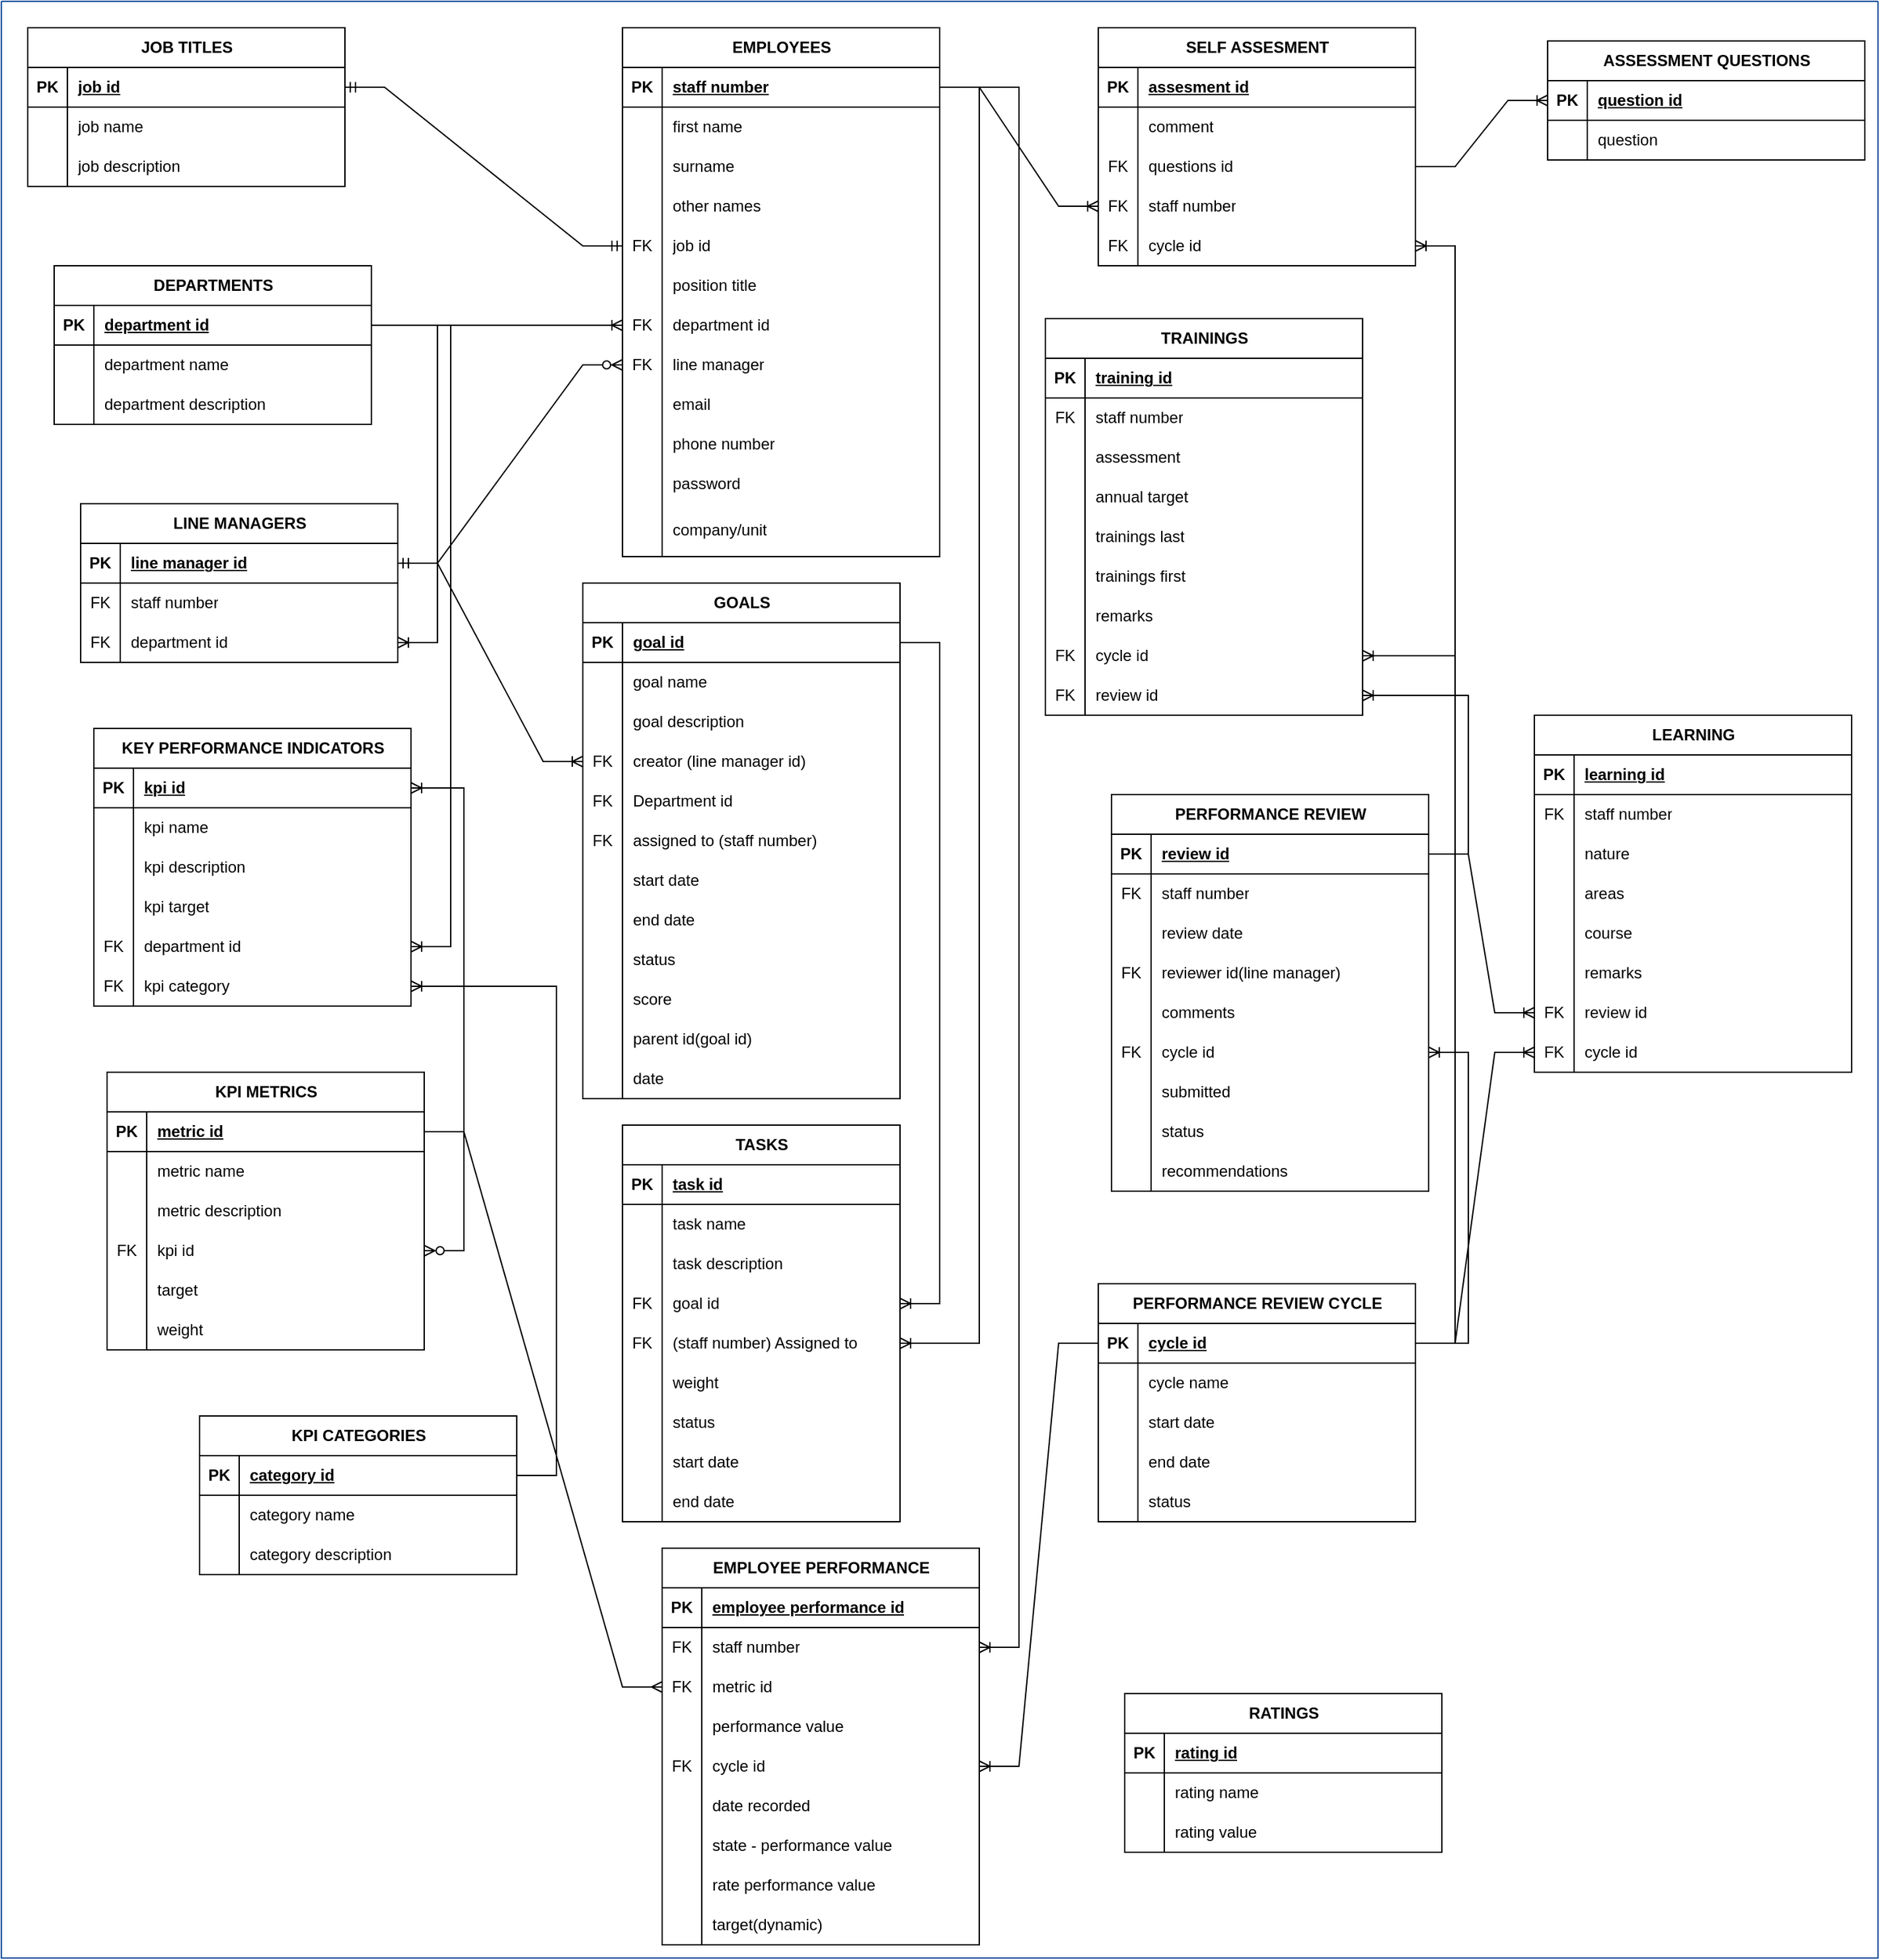 <mxfile version="24.4.7" type="github" pages="3">
  <diagram id="R2lEEEUBdFMjLlhIrx00" name="Page-1">
    <mxGraphModel dx="3635" dy="2605" grid="1" gridSize="10" guides="1" tooltips="1" connect="1" arrows="1" fold="1" page="1" pageScale="1" pageWidth="850" pageHeight="1100" background="#FFFFFF" math="0" shadow="0" extFonts="Permanent Marker^https://fonts.googleapis.com/css?family=Permanent+Marker">
      <root>
        <mxCell id="0" />
        <mxCell id="1" parent="0" />
        <mxCell id="4cUB9eVnqRROPlbf5LB_-117" value="DEPARTMENTS" style="shape=table;startSize=30;container=1;collapsible=1;childLayout=tableLayout;fixedRows=1;rowLines=0;fontStyle=1;align=center;resizeLast=1;html=1;" parent="1" vertex="1">
          <mxGeometry x="-140" y="60" width="240" height="120" as="geometry" />
        </mxCell>
        <mxCell id="4cUB9eVnqRROPlbf5LB_-118" value="" style="shape=tableRow;horizontal=0;startSize=0;swimlaneHead=0;swimlaneBody=0;fillColor=none;collapsible=0;dropTarget=0;points=[[0,0.5],[1,0.5]];portConstraint=eastwest;top=0;left=0;right=0;bottom=1;" parent="4cUB9eVnqRROPlbf5LB_-117" vertex="1">
          <mxGeometry y="30" width="240" height="30" as="geometry" />
        </mxCell>
        <mxCell id="4cUB9eVnqRROPlbf5LB_-119" value="PK" style="shape=partialRectangle;connectable=0;fillColor=none;top=0;left=0;bottom=0;right=0;fontStyle=1;overflow=hidden;whiteSpace=wrap;html=1;" parent="4cUB9eVnqRROPlbf5LB_-118" vertex="1">
          <mxGeometry width="30" height="30" as="geometry">
            <mxRectangle width="30" height="30" as="alternateBounds" />
          </mxGeometry>
        </mxCell>
        <mxCell id="4cUB9eVnqRROPlbf5LB_-120" value="department id" style="shape=partialRectangle;connectable=0;fillColor=none;top=0;left=0;bottom=0;right=0;align=left;spacingLeft=6;fontStyle=5;overflow=hidden;whiteSpace=wrap;html=1;" parent="4cUB9eVnqRROPlbf5LB_-118" vertex="1">
          <mxGeometry x="30" width="210" height="30" as="geometry">
            <mxRectangle width="210" height="30" as="alternateBounds" />
          </mxGeometry>
        </mxCell>
        <mxCell id="4cUB9eVnqRROPlbf5LB_-121" value="" style="shape=tableRow;horizontal=0;startSize=0;swimlaneHead=0;swimlaneBody=0;fillColor=none;collapsible=0;dropTarget=0;points=[[0,0.5],[1,0.5]];portConstraint=eastwest;top=0;left=0;right=0;bottom=0;" parent="4cUB9eVnqRROPlbf5LB_-117" vertex="1">
          <mxGeometry y="60" width="240" height="30" as="geometry" />
        </mxCell>
        <mxCell id="4cUB9eVnqRROPlbf5LB_-122" value="" style="shape=partialRectangle;connectable=0;fillColor=none;top=0;left=0;bottom=0;right=0;editable=1;overflow=hidden;whiteSpace=wrap;html=1;" parent="4cUB9eVnqRROPlbf5LB_-121" vertex="1">
          <mxGeometry width="30" height="30" as="geometry">
            <mxRectangle width="30" height="30" as="alternateBounds" />
          </mxGeometry>
        </mxCell>
        <mxCell id="4cUB9eVnqRROPlbf5LB_-123" value="department name" style="shape=partialRectangle;connectable=0;fillColor=none;top=0;left=0;bottom=0;right=0;align=left;spacingLeft=6;overflow=hidden;whiteSpace=wrap;html=1;" parent="4cUB9eVnqRROPlbf5LB_-121" vertex="1">
          <mxGeometry x="30" width="210" height="30" as="geometry">
            <mxRectangle width="210" height="30" as="alternateBounds" />
          </mxGeometry>
        </mxCell>
        <mxCell id="4cUB9eVnqRROPlbf5LB_-124" value="" style="shape=tableRow;horizontal=0;startSize=0;swimlaneHead=0;swimlaneBody=0;fillColor=none;collapsible=0;dropTarget=0;points=[[0,0.5],[1,0.5]];portConstraint=eastwest;top=0;left=0;right=0;bottom=0;" parent="4cUB9eVnqRROPlbf5LB_-117" vertex="1">
          <mxGeometry y="90" width="240" height="30" as="geometry" />
        </mxCell>
        <mxCell id="4cUB9eVnqRROPlbf5LB_-125" value="" style="shape=partialRectangle;connectable=0;fillColor=none;top=0;left=0;bottom=0;right=0;editable=1;overflow=hidden;whiteSpace=wrap;html=1;" parent="4cUB9eVnqRROPlbf5LB_-124" vertex="1">
          <mxGeometry width="30" height="30" as="geometry">
            <mxRectangle width="30" height="30" as="alternateBounds" />
          </mxGeometry>
        </mxCell>
        <mxCell id="4cUB9eVnqRROPlbf5LB_-126" value="department description" style="shape=partialRectangle;connectable=0;fillColor=none;top=0;left=0;bottom=0;right=0;align=left;spacingLeft=6;overflow=hidden;whiteSpace=wrap;html=1;" parent="4cUB9eVnqRROPlbf5LB_-124" vertex="1">
          <mxGeometry x="30" width="210" height="30" as="geometry">
            <mxRectangle width="210" height="30" as="alternateBounds" />
          </mxGeometry>
        </mxCell>
        <mxCell id="4cUB9eVnqRROPlbf5LB_-157" value="JOB TITLES" style="shape=table;startSize=30;container=1;collapsible=1;childLayout=tableLayout;fixedRows=1;rowLines=0;fontStyle=1;align=center;resizeLast=1;html=1;" parent="1" vertex="1">
          <mxGeometry x="-160" y="-120" width="240" height="120" as="geometry" />
        </mxCell>
        <mxCell id="4cUB9eVnqRROPlbf5LB_-158" value="" style="shape=tableRow;horizontal=0;startSize=0;swimlaneHead=0;swimlaneBody=0;fillColor=none;collapsible=0;dropTarget=0;points=[[0,0.5],[1,0.5]];portConstraint=eastwest;top=0;left=0;right=0;bottom=1;" parent="4cUB9eVnqRROPlbf5LB_-157" vertex="1">
          <mxGeometry y="30" width="240" height="30" as="geometry" />
        </mxCell>
        <mxCell id="4cUB9eVnqRROPlbf5LB_-159" value="PK" style="shape=partialRectangle;connectable=0;fillColor=none;top=0;left=0;bottom=0;right=0;fontStyle=1;overflow=hidden;whiteSpace=wrap;html=1;" parent="4cUB9eVnqRROPlbf5LB_-158" vertex="1">
          <mxGeometry width="30" height="30" as="geometry">
            <mxRectangle width="30" height="30" as="alternateBounds" />
          </mxGeometry>
        </mxCell>
        <mxCell id="4cUB9eVnqRROPlbf5LB_-160" value="job id" style="shape=partialRectangle;connectable=0;fillColor=none;top=0;left=0;bottom=0;right=0;align=left;spacingLeft=6;fontStyle=5;overflow=hidden;whiteSpace=wrap;html=1;" parent="4cUB9eVnqRROPlbf5LB_-158" vertex="1">
          <mxGeometry x="30" width="210" height="30" as="geometry">
            <mxRectangle width="210" height="30" as="alternateBounds" />
          </mxGeometry>
        </mxCell>
        <mxCell id="4cUB9eVnqRROPlbf5LB_-161" value="" style="shape=tableRow;horizontal=0;startSize=0;swimlaneHead=0;swimlaneBody=0;fillColor=none;collapsible=0;dropTarget=0;points=[[0,0.5],[1,0.5]];portConstraint=eastwest;top=0;left=0;right=0;bottom=0;" parent="4cUB9eVnqRROPlbf5LB_-157" vertex="1">
          <mxGeometry y="60" width="240" height="30" as="geometry" />
        </mxCell>
        <mxCell id="4cUB9eVnqRROPlbf5LB_-162" value="" style="shape=partialRectangle;connectable=0;fillColor=none;top=0;left=0;bottom=0;right=0;editable=1;overflow=hidden;whiteSpace=wrap;html=1;" parent="4cUB9eVnqRROPlbf5LB_-161" vertex="1">
          <mxGeometry width="30" height="30" as="geometry">
            <mxRectangle width="30" height="30" as="alternateBounds" />
          </mxGeometry>
        </mxCell>
        <mxCell id="4cUB9eVnqRROPlbf5LB_-163" value="job name" style="shape=partialRectangle;connectable=0;fillColor=none;top=0;left=0;bottom=0;right=0;align=left;spacingLeft=6;overflow=hidden;whiteSpace=wrap;html=1;" parent="4cUB9eVnqRROPlbf5LB_-161" vertex="1">
          <mxGeometry x="30" width="210" height="30" as="geometry">
            <mxRectangle width="210" height="30" as="alternateBounds" />
          </mxGeometry>
        </mxCell>
        <mxCell id="4cUB9eVnqRROPlbf5LB_-164" value="" style="shape=tableRow;horizontal=0;startSize=0;swimlaneHead=0;swimlaneBody=0;fillColor=none;collapsible=0;dropTarget=0;points=[[0,0.5],[1,0.5]];portConstraint=eastwest;top=0;left=0;right=0;bottom=0;" parent="4cUB9eVnqRROPlbf5LB_-157" vertex="1">
          <mxGeometry y="90" width="240" height="30" as="geometry" />
        </mxCell>
        <mxCell id="4cUB9eVnqRROPlbf5LB_-165" value="" style="shape=partialRectangle;connectable=0;fillColor=none;top=0;left=0;bottom=0;right=0;editable=1;overflow=hidden;whiteSpace=wrap;html=1;" parent="4cUB9eVnqRROPlbf5LB_-164" vertex="1">
          <mxGeometry width="30" height="30" as="geometry">
            <mxRectangle width="30" height="30" as="alternateBounds" />
          </mxGeometry>
        </mxCell>
        <mxCell id="4cUB9eVnqRROPlbf5LB_-166" value="job description" style="shape=partialRectangle;connectable=0;fillColor=none;top=0;left=0;bottom=0;right=0;align=left;spacingLeft=6;overflow=hidden;whiteSpace=wrap;html=1;" parent="4cUB9eVnqRROPlbf5LB_-164" vertex="1">
          <mxGeometry x="30" width="210" height="30" as="geometry">
            <mxRectangle width="210" height="30" as="alternateBounds" />
          </mxGeometry>
        </mxCell>
        <mxCell id="4cUB9eVnqRROPlbf5LB_-187" value="KPI METRICS" style="shape=table;startSize=30;container=1;collapsible=1;childLayout=tableLayout;fixedRows=1;rowLines=0;fontStyle=1;align=center;resizeLast=1;html=1;" parent="1" vertex="1">
          <mxGeometry x="-100" y="670" width="240" height="210" as="geometry">
            <mxRectangle x="-120" y="730" width="120" height="30" as="alternateBounds" />
          </mxGeometry>
        </mxCell>
        <mxCell id="4cUB9eVnqRROPlbf5LB_-188" value="" style="shape=tableRow;horizontal=0;startSize=0;swimlaneHead=0;swimlaneBody=0;fillColor=none;collapsible=0;dropTarget=0;points=[[0,0.5],[1,0.5]];portConstraint=eastwest;top=0;left=0;right=0;bottom=1;" parent="4cUB9eVnqRROPlbf5LB_-187" vertex="1">
          <mxGeometry y="30" width="240" height="30" as="geometry" />
        </mxCell>
        <mxCell id="4cUB9eVnqRROPlbf5LB_-189" value="PK" style="shape=partialRectangle;connectable=0;fillColor=none;top=0;left=0;bottom=0;right=0;fontStyle=1;overflow=hidden;whiteSpace=wrap;html=1;" parent="4cUB9eVnqRROPlbf5LB_-188" vertex="1">
          <mxGeometry width="30" height="30" as="geometry">
            <mxRectangle width="30" height="30" as="alternateBounds" />
          </mxGeometry>
        </mxCell>
        <mxCell id="4cUB9eVnqRROPlbf5LB_-190" value="metric id" style="shape=partialRectangle;connectable=0;fillColor=none;top=0;left=0;bottom=0;right=0;align=left;spacingLeft=6;fontStyle=5;overflow=hidden;whiteSpace=wrap;html=1;" parent="4cUB9eVnqRROPlbf5LB_-188" vertex="1">
          <mxGeometry x="30" width="210" height="30" as="geometry">
            <mxRectangle width="210" height="30" as="alternateBounds" />
          </mxGeometry>
        </mxCell>
        <mxCell id="4cUB9eVnqRROPlbf5LB_-191" value="" style="shape=tableRow;horizontal=0;startSize=0;swimlaneHead=0;swimlaneBody=0;fillColor=none;collapsible=0;dropTarget=0;points=[[0,0.5],[1,0.5]];portConstraint=eastwest;top=0;left=0;right=0;bottom=0;" parent="4cUB9eVnqRROPlbf5LB_-187" vertex="1">
          <mxGeometry y="60" width="240" height="30" as="geometry" />
        </mxCell>
        <mxCell id="4cUB9eVnqRROPlbf5LB_-192" value="" style="shape=partialRectangle;connectable=0;fillColor=none;top=0;left=0;bottom=0;right=0;editable=1;overflow=hidden;whiteSpace=wrap;html=1;" parent="4cUB9eVnqRROPlbf5LB_-191" vertex="1">
          <mxGeometry width="30" height="30" as="geometry">
            <mxRectangle width="30" height="30" as="alternateBounds" />
          </mxGeometry>
        </mxCell>
        <mxCell id="4cUB9eVnqRROPlbf5LB_-193" value="metric name" style="shape=partialRectangle;connectable=0;fillColor=none;top=0;left=0;bottom=0;right=0;align=left;spacingLeft=6;overflow=hidden;whiteSpace=wrap;html=1;" parent="4cUB9eVnqRROPlbf5LB_-191" vertex="1">
          <mxGeometry x="30" width="210" height="30" as="geometry">
            <mxRectangle width="210" height="30" as="alternateBounds" />
          </mxGeometry>
        </mxCell>
        <mxCell id="4cUB9eVnqRROPlbf5LB_-194" value="" style="shape=tableRow;horizontal=0;startSize=0;swimlaneHead=0;swimlaneBody=0;fillColor=none;collapsible=0;dropTarget=0;points=[[0,0.5],[1,0.5]];portConstraint=eastwest;top=0;left=0;right=0;bottom=0;" parent="4cUB9eVnqRROPlbf5LB_-187" vertex="1">
          <mxGeometry y="90" width="240" height="30" as="geometry" />
        </mxCell>
        <mxCell id="4cUB9eVnqRROPlbf5LB_-195" value="" style="shape=partialRectangle;connectable=0;fillColor=none;top=0;left=0;bottom=0;right=0;editable=1;overflow=hidden;whiteSpace=wrap;html=1;" parent="4cUB9eVnqRROPlbf5LB_-194" vertex="1">
          <mxGeometry width="30" height="30" as="geometry">
            <mxRectangle width="30" height="30" as="alternateBounds" />
          </mxGeometry>
        </mxCell>
        <mxCell id="4cUB9eVnqRROPlbf5LB_-196" value="metric description" style="shape=partialRectangle;connectable=0;fillColor=none;top=0;left=0;bottom=0;right=0;align=left;spacingLeft=6;overflow=hidden;whiteSpace=wrap;html=1;" parent="4cUB9eVnqRROPlbf5LB_-194" vertex="1">
          <mxGeometry x="30" width="210" height="30" as="geometry">
            <mxRectangle width="210" height="30" as="alternateBounds" />
          </mxGeometry>
        </mxCell>
        <mxCell id="4cUB9eVnqRROPlbf5LB_-246" value="" style="shape=tableRow;horizontal=0;startSize=0;swimlaneHead=0;swimlaneBody=0;fillColor=none;collapsible=0;dropTarget=0;points=[[0,0.5],[1,0.5]];portConstraint=eastwest;top=0;left=0;right=0;bottom=0;" parent="4cUB9eVnqRROPlbf5LB_-187" vertex="1">
          <mxGeometry y="120" width="240" height="30" as="geometry" />
        </mxCell>
        <mxCell id="4cUB9eVnqRROPlbf5LB_-247" value="FK" style="shape=partialRectangle;connectable=0;fillColor=none;top=0;left=0;bottom=0;right=0;editable=1;overflow=hidden;whiteSpace=wrap;html=1;" parent="4cUB9eVnqRROPlbf5LB_-246" vertex="1">
          <mxGeometry width="30" height="30" as="geometry">
            <mxRectangle width="30" height="30" as="alternateBounds" />
          </mxGeometry>
        </mxCell>
        <mxCell id="4cUB9eVnqRROPlbf5LB_-248" value="kpi id" style="shape=partialRectangle;connectable=0;fillColor=none;top=0;left=0;bottom=0;right=0;align=left;spacingLeft=6;overflow=hidden;whiteSpace=wrap;html=1;" parent="4cUB9eVnqRROPlbf5LB_-246" vertex="1">
          <mxGeometry x="30" width="210" height="30" as="geometry">
            <mxRectangle width="210" height="30" as="alternateBounds" />
          </mxGeometry>
        </mxCell>
        <mxCell id="z8dnhm74Ioe5BWfEMqOk-1" value="" style="shape=tableRow;horizontal=0;startSize=0;swimlaneHead=0;swimlaneBody=0;fillColor=none;collapsible=0;dropTarget=0;points=[[0,0.5],[1,0.5]];portConstraint=eastwest;top=0;left=0;right=0;bottom=0;" parent="4cUB9eVnqRROPlbf5LB_-187" vertex="1">
          <mxGeometry y="150" width="240" height="30" as="geometry" />
        </mxCell>
        <mxCell id="z8dnhm74Ioe5BWfEMqOk-2" value="" style="shape=partialRectangle;connectable=0;fillColor=none;top=0;left=0;bottom=0;right=0;editable=1;overflow=hidden;whiteSpace=wrap;html=1;" parent="z8dnhm74Ioe5BWfEMqOk-1" vertex="1">
          <mxGeometry width="30" height="30" as="geometry">
            <mxRectangle width="30" height="30" as="alternateBounds" />
          </mxGeometry>
        </mxCell>
        <mxCell id="z8dnhm74Ioe5BWfEMqOk-3" value="target" style="shape=partialRectangle;connectable=0;fillColor=none;top=0;left=0;bottom=0;right=0;align=left;spacingLeft=6;overflow=hidden;whiteSpace=wrap;html=1;" parent="z8dnhm74Ioe5BWfEMqOk-1" vertex="1">
          <mxGeometry x="30" width="210" height="30" as="geometry">
            <mxRectangle width="210" height="30" as="alternateBounds" />
          </mxGeometry>
        </mxCell>
        <mxCell id="z8dnhm74Ioe5BWfEMqOk-4" value="" style="shape=tableRow;horizontal=0;startSize=0;swimlaneHead=0;swimlaneBody=0;fillColor=none;collapsible=0;dropTarget=0;points=[[0,0.5],[1,0.5]];portConstraint=eastwest;top=0;left=0;right=0;bottom=0;" parent="4cUB9eVnqRROPlbf5LB_-187" vertex="1">
          <mxGeometry y="180" width="240" height="30" as="geometry" />
        </mxCell>
        <mxCell id="z8dnhm74Ioe5BWfEMqOk-5" value="" style="shape=partialRectangle;connectable=0;fillColor=none;top=0;left=0;bottom=0;right=0;editable=1;overflow=hidden;whiteSpace=wrap;html=1;" parent="z8dnhm74Ioe5BWfEMqOk-4" vertex="1">
          <mxGeometry width="30" height="30" as="geometry">
            <mxRectangle width="30" height="30" as="alternateBounds" />
          </mxGeometry>
        </mxCell>
        <mxCell id="z8dnhm74Ioe5BWfEMqOk-6" value="weight" style="shape=partialRectangle;connectable=0;fillColor=none;top=0;left=0;bottom=0;right=0;align=left;spacingLeft=6;overflow=hidden;whiteSpace=wrap;html=1;" parent="z8dnhm74Ioe5BWfEMqOk-4" vertex="1">
          <mxGeometry x="30" width="210" height="30" as="geometry">
            <mxRectangle width="210" height="30" as="alternateBounds" />
          </mxGeometry>
        </mxCell>
        <mxCell id="4cUB9eVnqRROPlbf5LB_-244" value="" style="edgeStyle=entityRelationEdgeStyle;fontSize=12;html=1;endArrow=ERmandOne;startArrow=ERmandOne;rounded=0;" parent="1" source="4cUB9eVnqRROPlbf5LB_-43" target="4cUB9eVnqRROPlbf5LB_-158" edge="1">
          <mxGeometry width="100" height="100" relative="1" as="geometry">
            <mxPoint x="300" y="240" as="sourcePoint" />
            <mxPoint x="400" y="140" as="targetPoint" />
          </mxGeometry>
        </mxCell>
        <mxCell id="4cUB9eVnqRROPlbf5LB_-252" value="" style="edgeStyle=entityRelationEdgeStyle;fontSize=12;html=1;endArrow=ERoneToMany;startArrow=ERzeroToMany;rounded=0;entryX=1;entryY=0.5;entryDx=0;entryDy=0;" parent="1" source="4cUB9eVnqRROPlbf5LB_-246" target="4cUB9eVnqRROPlbf5LB_-178" edge="1">
          <mxGeometry width="100" height="100" relative="1" as="geometry">
            <mxPoint x="330" y="570" as="sourcePoint" />
            <mxPoint x="-180" y="712.01" as="targetPoint" />
            <Array as="points">
              <mxPoint x="-224" y="845" />
              <mxPoint x="-244" y="835" />
            </Array>
          </mxGeometry>
        </mxCell>
        <mxCell id="4cUB9eVnqRROPlbf5LB_-253" value="" style="edgeStyle=entityRelationEdgeStyle;fontSize=12;html=1;endArrow=ERoneToMany;rounded=0;" parent="1" source="4cUB9eVnqRROPlbf5LB_-118" target="4cUB9eVnqRROPlbf5LB_-249" edge="1">
          <mxGeometry width="100" height="100" relative="1" as="geometry">
            <mxPoint x="-280" y="500" as="sourcePoint" />
            <mxPoint x="-180" y="400" as="targetPoint" />
            <Array as="points">
              <mxPoint x="190" y="360" />
              <mxPoint x="210" y="350" />
            </Array>
          </mxGeometry>
        </mxCell>
        <mxCell id="4cUB9eVnqRROPlbf5LB_-257" value="" style="edgeStyle=entityRelationEdgeStyle;fontSize=12;html=1;endArrow=ERoneToMany;rounded=0;" parent="1" source="4cUB9eVnqRROPlbf5LB_-118" target="4cUB9eVnqRROPlbf5LB_-65" edge="1">
          <mxGeometry width="100" height="100" relative="1" as="geometry">
            <mxPoint x="140" y="170" as="sourcePoint" />
            <mxPoint x="240" y="70" as="targetPoint" />
          </mxGeometry>
        </mxCell>
        <mxCell id="4cUB9eVnqRROPlbf5LB_-363" value="" style="edgeStyle=entityRelationEdgeStyle;fontSize=12;html=1;endArrow=ERmany;rounded=0;" parent="1" source="4cUB9eVnqRROPlbf5LB_-188" target="4cUB9eVnqRROPlbf5LB_-134" edge="1">
          <mxGeometry width="100" height="100" relative="1" as="geometry">
            <mxPoint x="210" y="650" as="sourcePoint" />
            <mxPoint x="310" y="550" as="targetPoint" />
          </mxGeometry>
        </mxCell>
        <mxCell id="4cUB9eVnqRROPlbf5LB_-404" value="TRAININGS" style="shape=table;startSize=30;container=1;collapsible=1;childLayout=tableLayout;fixedRows=1;rowLines=0;fontStyle=1;align=center;resizeLast=1;html=1;" parent="1" vertex="1">
          <mxGeometry x="610" y="100" width="240" height="300" as="geometry" />
        </mxCell>
        <mxCell id="4cUB9eVnqRROPlbf5LB_-405" value="" style="shape=tableRow;horizontal=0;startSize=0;swimlaneHead=0;swimlaneBody=0;fillColor=none;collapsible=0;dropTarget=0;points=[[0,0.5],[1,0.5]];portConstraint=eastwest;top=0;left=0;right=0;bottom=1;" parent="4cUB9eVnqRROPlbf5LB_-404" vertex="1">
          <mxGeometry y="30" width="240" height="30" as="geometry" />
        </mxCell>
        <mxCell id="4cUB9eVnqRROPlbf5LB_-406" value="PK" style="shape=partialRectangle;connectable=0;fillColor=none;top=0;left=0;bottom=0;right=0;fontStyle=1;overflow=hidden;whiteSpace=wrap;html=1;" parent="4cUB9eVnqRROPlbf5LB_-405" vertex="1">
          <mxGeometry width="30" height="30" as="geometry">
            <mxRectangle width="30" height="30" as="alternateBounds" />
          </mxGeometry>
        </mxCell>
        <mxCell id="4cUB9eVnqRROPlbf5LB_-407" value="training id" style="shape=partialRectangle;connectable=0;fillColor=none;top=0;left=0;bottom=0;right=0;align=left;spacingLeft=6;fontStyle=5;overflow=hidden;whiteSpace=wrap;html=1;" parent="4cUB9eVnqRROPlbf5LB_-405" vertex="1">
          <mxGeometry x="30" width="210" height="30" as="geometry">
            <mxRectangle width="210" height="30" as="alternateBounds" />
          </mxGeometry>
        </mxCell>
        <mxCell id="4cUB9eVnqRROPlbf5LB_-408" value="" style="shape=tableRow;horizontal=0;startSize=0;swimlaneHead=0;swimlaneBody=0;fillColor=none;collapsible=0;dropTarget=0;points=[[0,0.5],[1,0.5]];portConstraint=eastwest;top=0;left=0;right=0;bottom=0;" parent="4cUB9eVnqRROPlbf5LB_-404" vertex="1">
          <mxGeometry y="60" width="240" height="30" as="geometry" />
        </mxCell>
        <mxCell id="4cUB9eVnqRROPlbf5LB_-409" value="FK" style="shape=partialRectangle;connectable=0;fillColor=none;top=0;left=0;bottom=0;right=0;editable=1;overflow=hidden;whiteSpace=wrap;html=1;" parent="4cUB9eVnqRROPlbf5LB_-408" vertex="1">
          <mxGeometry width="30" height="30" as="geometry">
            <mxRectangle width="30" height="30" as="alternateBounds" />
          </mxGeometry>
        </mxCell>
        <mxCell id="4cUB9eVnqRROPlbf5LB_-410" value="staff number" style="shape=partialRectangle;connectable=0;fillColor=none;top=0;left=0;bottom=0;right=0;align=left;spacingLeft=6;overflow=hidden;whiteSpace=wrap;html=1;" parent="4cUB9eVnqRROPlbf5LB_-408" vertex="1">
          <mxGeometry x="30" width="210" height="30" as="geometry">
            <mxRectangle width="210" height="30" as="alternateBounds" />
          </mxGeometry>
        </mxCell>
        <mxCell id="4cUB9eVnqRROPlbf5LB_-411" value="" style="shape=tableRow;horizontal=0;startSize=0;swimlaneHead=0;swimlaneBody=0;fillColor=none;collapsible=0;dropTarget=0;points=[[0,0.5],[1,0.5]];portConstraint=eastwest;top=0;left=0;right=0;bottom=0;" parent="4cUB9eVnqRROPlbf5LB_-404" vertex="1">
          <mxGeometry y="90" width="240" height="30" as="geometry" />
        </mxCell>
        <mxCell id="4cUB9eVnqRROPlbf5LB_-412" value="" style="shape=partialRectangle;connectable=0;fillColor=none;top=0;left=0;bottom=0;right=0;editable=1;overflow=hidden;whiteSpace=wrap;html=1;" parent="4cUB9eVnqRROPlbf5LB_-411" vertex="1">
          <mxGeometry width="30" height="30" as="geometry">
            <mxRectangle width="30" height="30" as="alternateBounds" />
          </mxGeometry>
        </mxCell>
        <mxCell id="4cUB9eVnqRROPlbf5LB_-413" value="assessment" style="shape=partialRectangle;connectable=0;fillColor=none;top=0;left=0;bottom=0;right=0;align=left;spacingLeft=6;overflow=hidden;whiteSpace=wrap;html=1;" parent="4cUB9eVnqRROPlbf5LB_-411" vertex="1">
          <mxGeometry x="30" width="210" height="30" as="geometry">
            <mxRectangle width="210" height="30" as="alternateBounds" />
          </mxGeometry>
        </mxCell>
        <mxCell id="4cUB9eVnqRROPlbf5LB_-414" value="" style="shape=tableRow;horizontal=0;startSize=0;swimlaneHead=0;swimlaneBody=0;fillColor=none;collapsible=0;dropTarget=0;points=[[0,0.5],[1,0.5]];portConstraint=eastwest;top=0;left=0;right=0;bottom=0;" parent="4cUB9eVnqRROPlbf5LB_-404" vertex="1">
          <mxGeometry y="120" width="240" height="30" as="geometry" />
        </mxCell>
        <mxCell id="4cUB9eVnqRROPlbf5LB_-415" value="" style="shape=partialRectangle;connectable=0;fillColor=none;top=0;left=0;bottom=0;right=0;editable=1;overflow=hidden;whiteSpace=wrap;html=1;" parent="4cUB9eVnqRROPlbf5LB_-414" vertex="1">
          <mxGeometry width="30" height="30" as="geometry">
            <mxRectangle width="30" height="30" as="alternateBounds" />
          </mxGeometry>
        </mxCell>
        <mxCell id="4cUB9eVnqRROPlbf5LB_-416" value="annual target" style="shape=partialRectangle;connectable=0;fillColor=none;top=0;left=0;bottom=0;right=0;align=left;spacingLeft=6;overflow=hidden;whiteSpace=wrap;html=1;" parent="4cUB9eVnqRROPlbf5LB_-414" vertex="1">
          <mxGeometry x="30" width="210" height="30" as="geometry">
            <mxRectangle width="210" height="30" as="alternateBounds" />
          </mxGeometry>
        </mxCell>
        <mxCell id="4cUB9eVnqRROPlbf5LB_-417" value="" style="shape=tableRow;horizontal=0;startSize=0;swimlaneHead=0;swimlaneBody=0;fillColor=none;collapsible=0;dropTarget=0;points=[[0,0.5],[1,0.5]];portConstraint=eastwest;top=0;left=0;right=0;bottom=0;" parent="4cUB9eVnqRROPlbf5LB_-404" vertex="1">
          <mxGeometry y="150" width="240" height="30" as="geometry" />
        </mxCell>
        <mxCell id="4cUB9eVnqRROPlbf5LB_-418" value="" style="shape=partialRectangle;connectable=0;fillColor=none;top=0;left=0;bottom=0;right=0;editable=1;overflow=hidden;whiteSpace=wrap;html=1;" parent="4cUB9eVnqRROPlbf5LB_-417" vertex="1">
          <mxGeometry width="30" height="30" as="geometry">
            <mxRectangle width="30" height="30" as="alternateBounds" />
          </mxGeometry>
        </mxCell>
        <mxCell id="4cUB9eVnqRROPlbf5LB_-419" value="trainings last" style="shape=partialRectangle;connectable=0;fillColor=none;top=0;left=0;bottom=0;right=0;align=left;spacingLeft=6;overflow=hidden;whiteSpace=wrap;html=1;" parent="4cUB9eVnqRROPlbf5LB_-417" vertex="1">
          <mxGeometry x="30" width="210" height="30" as="geometry">
            <mxRectangle width="210" height="30" as="alternateBounds" />
          </mxGeometry>
        </mxCell>
        <mxCell id="4cUB9eVnqRROPlbf5LB_-420" value="" style="shape=tableRow;horizontal=0;startSize=0;swimlaneHead=0;swimlaneBody=0;fillColor=none;collapsible=0;dropTarget=0;points=[[0,0.5],[1,0.5]];portConstraint=eastwest;top=0;left=0;right=0;bottom=0;" parent="4cUB9eVnqRROPlbf5LB_-404" vertex="1">
          <mxGeometry y="180" width="240" height="30" as="geometry" />
        </mxCell>
        <mxCell id="4cUB9eVnqRROPlbf5LB_-421" value="" style="shape=partialRectangle;connectable=0;fillColor=none;top=0;left=0;bottom=0;right=0;editable=1;overflow=hidden;whiteSpace=wrap;html=1;" parent="4cUB9eVnqRROPlbf5LB_-420" vertex="1">
          <mxGeometry width="30" height="30" as="geometry">
            <mxRectangle width="30" height="30" as="alternateBounds" />
          </mxGeometry>
        </mxCell>
        <mxCell id="4cUB9eVnqRROPlbf5LB_-422" value="trainings first" style="shape=partialRectangle;connectable=0;fillColor=none;top=0;left=0;bottom=0;right=0;align=left;spacingLeft=6;overflow=hidden;whiteSpace=wrap;html=1;" parent="4cUB9eVnqRROPlbf5LB_-420" vertex="1">
          <mxGeometry x="30" width="210" height="30" as="geometry">
            <mxRectangle width="210" height="30" as="alternateBounds" />
          </mxGeometry>
        </mxCell>
        <mxCell id="4cUB9eVnqRROPlbf5LB_-423" value="" style="shape=tableRow;horizontal=0;startSize=0;swimlaneHead=0;swimlaneBody=0;fillColor=none;collapsible=0;dropTarget=0;points=[[0,0.5],[1,0.5]];portConstraint=eastwest;top=0;left=0;right=0;bottom=0;" parent="4cUB9eVnqRROPlbf5LB_-404" vertex="1">
          <mxGeometry y="210" width="240" height="30" as="geometry" />
        </mxCell>
        <mxCell id="4cUB9eVnqRROPlbf5LB_-424" value="" style="shape=partialRectangle;connectable=0;fillColor=none;top=0;left=0;bottom=0;right=0;editable=1;overflow=hidden;whiteSpace=wrap;html=1;" parent="4cUB9eVnqRROPlbf5LB_-423" vertex="1">
          <mxGeometry width="30" height="30" as="geometry">
            <mxRectangle width="30" height="30" as="alternateBounds" />
          </mxGeometry>
        </mxCell>
        <mxCell id="4cUB9eVnqRROPlbf5LB_-425" value="remarks" style="shape=partialRectangle;connectable=0;fillColor=none;top=0;left=0;bottom=0;right=0;align=left;spacingLeft=6;overflow=hidden;whiteSpace=wrap;html=1;" parent="4cUB9eVnqRROPlbf5LB_-423" vertex="1">
          <mxGeometry x="30" width="210" height="30" as="geometry">
            <mxRectangle width="210" height="30" as="alternateBounds" />
          </mxGeometry>
        </mxCell>
        <mxCell id="4cUB9eVnqRROPlbf5LB_-432" value="" style="shape=tableRow;horizontal=0;startSize=0;swimlaneHead=0;swimlaneBody=0;fillColor=none;collapsible=0;dropTarget=0;points=[[0,0.5],[1,0.5]];portConstraint=eastwest;top=0;left=0;right=0;bottom=0;" parent="4cUB9eVnqRROPlbf5LB_-404" vertex="1">
          <mxGeometry y="240" width="240" height="30" as="geometry" />
        </mxCell>
        <mxCell id="4cUB9eVnqRROPlbf5LB_-433" value="FK" style="shape=partialRectangle;connectable=0;fillColor=none;top=0;left=0;bottom=0;right=0;editable=1;overflow=hidden;whiteSpace=wrap;html=1;" parent="4cUB9eVnqRROPlbf5LB_-432" vertex="1">
          <mxGeometry width="30" height="30" as="geometry">
            <mxRectangle width="30" height="30" as="alternateBounds" />
          </mxGeometry>
        </mxCell>
        <mxCell id="4cUB9eVnqRROPlbf5LB_-434" value="cycle id" style="shape=partialRectangle;connectable=0;fillColor=none;top=0;left=0;bottom=0;right=0;align=left;spacingLeft=6;overflow=hidden;whiteSpace=wrap;html=1;" parent="4cUB9eVnqRROPlbf5LB_-432" vertex="1">
          <mxGeometry x="30" width="210" height="30" as="geometry">
            <mxRectangle width="210" height="30" as="alternateBounds" />
          </mxGeometry>
        </mxCell>
        <mxCell id="4cUB9eVnqRROPlbf5LB_-435" value="" style="shape=tableRow;horizontal=0;startSize=0;swimlaneHead=0;swimlaneBody=0;fillColor=none;collapsible=0;dropTarget=0;points=[[0,0.5],[1,0.5]];portConstraint=eastwest;top=0;left=0;right=0;bottom=0;" parent="4cUB9eVnqRROPlbf5LB_-404" vertex="1">
          <mxGeometry y="270" width="240" height="30" as="geometry" />
        </mxCell>
        <mxCell id="4cUB9eVnqRROPlbf5LB_-436" value="FK" style="shape=partialRectangle;connectable=0;fillColor=none;top=0;left=0;bottom=0;right=0;editable=1;overflow=hidden;whiteSpace=wrap;html=1;" parent="4cUB9eVnqRROPlbf5LB_-435" vertex="1">
          <mxGeometry width="30" height="30" as="geometry">
            <mxRectangle width="30" height="30" as="alternateBounds" />
          </mxGeometry>
        </mxCell>
        <mxCell id="4cUB9eVnqRROPlbf5LB_-437" value="review id" style="shape=partialRectangle;connectable=0;fillColor=none;top=0;left=0;bottom=0;right=0;align=left;spacingLeft=6;overflow=hidden;whiteSpace=wrap;html=1;" parent="4cUB9eVnqRROPlbf5LB_-435" vertex="1">
          <mxGeometry x="30" width="210" height="30" as="geometry">
            <mxRectangle width="210" height="30" as="alternateBounds" />
          </mxGeometry>
        </mxCell>
        <mxCell id="4cUB9eVnqRROPlbf5LB_-438" value="LEARNING" style="shape=table;startSize=30;container=1;collapsible=1;childLayout=tableLayout;fixedRows=1;rowLines=0;fontStyle=1;align=center;resizeLast=1;html=1;" parent="1" vertex="1">
          <mxGeometry x="980" y="400" width="240" height="270" as="geometry" />
        </mxCell>
        <mxCell id="4cUB9eVnqRROPlbf5LB_-439" value="" style="shape=tableRow;horizontal=0;startSize=0;swimlaneHead=0;swimlaneBody=0;fillColor=none;collapsible=0;dropTarget=0;points=[[0,0.5],[1,0.5]];portConstraint=eastwest;top=0;left=0;right=0;bottom=1;" parent="4cUB9eVnqRROPlbf5LB_-438" vertex="1">
          <mxGeometry y="30" width="240" height="30" as="geometry" />
        </mxCell>
        <mxCell id="4cUB9eVnqRROPlbf5LB_-440" value="PK" style="shape=partialRectangle;connectable=0;fillColor=none;top=0;left=0;bottom=0;right=0;fontStyle=1;overflow=hidden;whiteSpace=wrap;html=1;" parent="4cUB9eVnqRROPlbf5LB_-439" vertex="1">
          <mxGeometry width="30" height="30" as="geometry">
            <mxRectangle width="30" height="30" as="alternateBounds" />
          </mxGeometry>
        </mxCell>
        <mxCell id="4cUB9eVnqRROPlbf5LB_-441" value="learning id" style="shape=partialRectangle;connectable=0;fillColor=none;top=0;left=0;bottom=0;right=0;align=left;spacingLeft=6;fontStyle=5;overflow=hidden;whiteSpace=wrap;html=1;" parent="4cUB9eVnqRROPlbf5LB_-439" vertex="1">
          <mxGeometry x="30" width="210" height="30" as="geometry">
            <mxRectangle width="210" height="30" as="alternateBounds" />
          </mxGeometry>
        </mxCell>
        <mxCell id="4cUB9eVnqRROPlbf5LB_-442" value="" style="shape=tableRow;horizontal=0;startSize=0;swimlaneHead=0;swimlaneBody=0;fillColor=none;collapsible=0;dropTarget=0;points=[[0,0.5],[1,0.5]];portConstraint=eastwest;top=0;left=0;right=0;bottom=0;" parent="4cUB9eVnqRROPlbf5LB_-438" vertex="1">
          <mxGeometry y="60" width="240" height="30" as="geometry" />
        </mxCell>
        <mxCell id="4cUB9eVnqRROPlbf5LB_-443" value="FK" style="shape=partialRectangle;connectable=0;fillColor=none;top=0;left=0;bottom=0;right=0;editable=1;overflow=hidden;whiteSpace=wrap;html=1;" parent="4cUB9eVnqRROPlbf5LB_-442" vertex="1">
          <mxGeometry width="30" height="30" as="geometry">
            <mxRectangle width="30" height="30" as="alternateBounds" />
          </mxGeometry>
        </mxCell>
        <mxCell id="4cUB9eVnqRROPlbf5LB_-444" value="staff number" style="shape=partialRectangle;connectable=0;fillColor=none;top=0;left=0;bottom=0;right=0;align=left;spacingLeft=6;overflow=hidden;whiteSpace=wrap;html=1;" parent="4cUB9eVnqRROPlbf5LB_-442" vertex="1">
          <mxGeometry x="30" width="210" height="30" as="geometry">
            <mxRectangle width="210" height="30" as="alternateBounds" />
          </mxGeometry>
        </mxCell>
        <mxCell id="4cUB9eVnqRROPlbf5LB_-445" value="" style="shape=tableRow;horizontal=0;startSize=0;swimlaneHead=0;swimlaneBody=0;fillColor=none;collapsible=0;dropTarget=0;points=[[0,0.5],[1,0.5]];portConstraint=eastwest;top=0;left=0;right=0;bottom=0;" parent="4cUB9eVnqRROPlbf5LB_-438" vertex="1">
          <mxGeometry y="90" width="240" height="30" as="geometry" />
        </mxCell>
        <mxCell id="4cUB9eVnqRROPlbf5LB_-446" value="" style="shape=partialRectangle;connectable=0;fillColor=none;top=0;left=0;bottom=0;right=0;editable=1;overflow=hidden;whiteSpace=wrap;html=1;" parent="4cUB9eVnqRROPlbf5LB_-445" vertex="1">
          <mxGeometry width="30" height="30" as="geometry">
            <mxRectangle width="30" height="30" as="alternateBounds" />
          </mxGeometry>
        </mxCell>
        <mxCell id="4cUB9eVnqRROPlbf5LB_-447" value="nature" style="shape=partialRectangle;connectable=0;fillColor=none;top=0;left=0;bottom=0;right=0;align=left;spacingLeft=6;overflow=hidden;whiteSpace=wrap;html=1;" parent="4cUB9eVnqRROPlbf5LB_-445" vertex="1">
          <mxGeometry x="30" width="210" height="30" as="geometry">
            <mxRectangle width="210" height="30" as="alternateBounds" />
          </mxGeometry>
        </mxCell>
        <mxCell id="4cUB9eVnqRROPlbf5LB_-448" value="" style="shape=tableRow;horizontal=0;startSize=0;swimlaneHead=0;swimlaneBody=0;fillColor=none;collapsible=0;dropTarget=0;points=[[0,0.5],[1,0.5]];portConstraint=eastwest;top=0;left=0;right=0;bottom=0;" parent="4cUB9eVnqRROPlbf5LB_-438" vertex="1">
          <mxGeometry y="120" width="240" height="30" as="geometry" />
        </mxCell>
        <mxCell id="4cUB9eVnqRROPlbf5LB_-449" value="" style="shape=partialRectangle;connectable=0;fillColor=none;top=0;left=0;bottom=0;right=0;editable=1;overflow=hidden;whiteSpace=wrap;html=1;" parent="4cUB9eVnqRROPlbf5LB_-448" vertex="1">
          <mxGeometry width="30" height="30" as="geometry">
            <mxRectangle width="30" height="30" as="alternateBounds" />
          </mxGeometry>
        </mxCell>
        <mxCell id="4cUB9eVnqRROPlbf5LB_-450" value="areas" style="shape=partialRectangle;connectable=0;fillColor=none;top=0;left=0;bottom=0;right=0;align=left;spacingLeft=6;overflow=hidden;whiteSpace=wrap;html=1;" parent="4cUB9eVnqRROPlbf5LB_-448" vertex="1">
          <mxGeometry x="30" width="210" height="30" as="geometry">
            <mxRectangle width="210" height="30" as="alternateBounds" />
          </mxGeometry>
        </mxCell>
        <mxCell id="4cUB9eVnqRROPlbf5LB_-451" value="" style="shape=tableRow;horizontal=0;startSize=0;swimlaneHead=0;swimlaneBody=0;fillColor=none;collapsible=0;dropTarget=0;points=[[0,0.5],[1,0.5]];portConstraint=eastwest;top=0;left=0;right=0;bottom=0;" parent="4cUB9eVnqRROPlbf5LB_-438" vertex="1">
          <mxGeometry y="150" width="240" height="30" as="geometry" />
        </mxCell>
        <mxCell id="4cUB9eVnqRROPlbf5LB_-452" value="" style="shape=partialRectangle;connectable=0;fillColor=none;top=0;left=0;bottom=0;right=0;editable=1;overflow=hidden;whiteSpace=wrap;html=1;" parent="4cUB9eVnqRROPlbf5LB_-451" vertex="1">
          <mxGeometry width="30" height="30" as="geometry">
            <mxRectangle width="30" height="30" as="alternateBounds" />
          </mxGeometry>
        </mxCell>
        <mxCell id="4cUB9eVnqRROPlbf5LB_-453" value="course" style="shape=partialRectangle;connectable=0;fillColor=none;top=0;left=0;bottom=0;right=0;align=left;spacingLeft=6;overflow=hidden;whiteSpace=wrap;html=1;" parent="4cUB9eVnqRROPlbf5LB_-451" vertex="1">
          <mxGeometry x="30" width="210" height="30" as="geometry">
            <mxRectangle width="210" height="30" as="alternateBounds" />
          </mxGeometry>
        </mxCell>
        <mxCell id="4cUB9eVnqRROPlbf5LB_-457" value="" style="shape=tableRow;horizontal=0;startSize=0;swimlaneHead=0;swimlaneBody=0;fillColor=none;collapsible=0;dropTarget=0;points=[[0,0.5],[1,0.5]];portConstraint=eastwest;top=0;left=0;right=0;bottom=0;" parent="4cUB9eVnqRROPlbf5LB_-438" vertex="1">
          <mxGeometry y="180" width="240" height="30" as="geometry" />
        </mxCell>
        <mxCell id="4cUB9eVnqRROPlbf5LB_-458" value="" style="shape=partialRectangle;connectable=0;fillColor=none;top=0;left=0;bottom=0;right=0;editable=1;overflow=hidden;whiteSpace=wrap;html=1;" parent="4cUB9eVnqRROPlbf5LB_-457" vertex="1">
          <mxGeometry width="30" height="30" as="geometry">
            <mxRectangle width="30" height="30" as="alternateBounds" />
          </mxGeometry>
        </mxCell>
        <mxCell id="4cUB9eVnqRROPlbf5LB_-459" value="remarks" style="shape=partialRectangle;connectable=0;fillColor=none;top=0;left=0;bottom=0;right=0;align=left;spacingLeft=6;overflow=hidden;whiteSpace=wrap;html=1;" parent="4cUB9eVnqRROPlbf5LB_-457" vertex="1">
          <mxGeometry x="30" width="210" height="30" as="geometry">
            <mxRectangle width="210" height="30" as="alternateBounds" />
          </mxGeometry>
        </mxCell>
        <mxCell id="4cUB9eVnqRROPlbf5LB_-460" value="" style="shape=tableRow;horizontal=0;startSize=0;swimlaneHead=0;swimlaneBody=0;fillColor=none;collapsible=0;dropTarget=0;points=[[0,0.5],[1,0.5]];portConstraint=eastwest;top=0;left=0;right=0;bottom=0;" parent="4cUB9eVnqRROPlbf5LB_-438" vertex="1">
          <mxGeometry y="210" width="240" height="30" as="geometry" />
        </mxCell>
        <mxCell id="4cUB9eVnqRROPlbf5LB_-461" value="FK" style="shape=partialRectangle;connectable=0;fillColor=none;top=0;left=0;bottom=0;right=0;editable=1;overflow=hidden;whiteSpace=wrap;html=1;" parent="4cUB9eVnqRROPlbf5LB_-460" vertex="1">
          <mxGeometry width="30" height="30" as="geometry">
            <mxRectangle width="30" height="30" as="alternateBounds" />
          </mxGeometry>
        </mxCell>
        <mxCell id="4cUB9eVnqRROPlbf5LB_-462" value="review id" style="shape=partialRectangle;connectable=0;fillColor=none;top=0;left=0;bottom=0;right=0;align=left;spacingLeft=6;overflow=hidden;whiteSpace=wrap;html=1;" parent="4cUB9eVnqRROPlbf5LB_-460" vertex="1">
          <mxGeometry x="30" width="210" height="30" as="geometry">
            <mxRectangle width="210" height="30" as="alternateBounds" />
          </mxGeometry>
        </mxCell>
        <mxCell id="4cUB9eVnqRROPlbf5LB_-463" value="" style="shape=tableRow;horizontal=0;startSize=0;swimlaneHead=0;swimlaneBody=0;fillColor=none;collapsible=0;dropTarget=0;points=[[0,0.5],[1,0.5]];portConstraint=eastwest;top=0;left=0;right=0;bottom=0;" parent="4cUB9eVnqRROPlbf5LB_-438" vertex="1">
          <mxGeometry y="240" width="240" height="30" as="geometry" />
        </mxCell>
        <mxCell id="4cUB9eVnqRROPlbf5LB_-464" value="FK" style="shape=partialRectangle;connectable=0;fillColor=none;top=0;left=0;bottom=0;right=0;editable=1;overflow=hidden;whiteSpace=wrap;html=1;" parent="4cUB9eVnqRROPlbf5LB_-463" vertex="1">
          <mxGeometry width="30" height="30" as="geometry">
            <mxRectangle width="30" height="30" as="alternateBounds" />
          </mxGeometry>
        </mxCell>
        <mxCell id="4cUB9eVnqRROPlbf5LB_-465" value="cycle id" style="shape=partialRectangle;connectable=0;fillColor=none;top=0;left=0;bottom=0;right=0;align=left;spacingLeft=6;overflow=hidden;whiteSpace=wrap;html=1;" parent="4cUB9eVnqRROPlbf5LB_-463" vertex="1">
          <mxGeometry x="30" width="210" height="30" as="geometry">
            <mxRectangle width="210" height="30" as="alternateBounds" />
          </mxGeometry>
        </mxCell>
        <mxCell id="4cUB9eVnqRROPlbf5LB_-466" value="" style="edgeStyle=entityRelationEdgeStyle;fontSize=12;html=1;endArrow=ERoneToMany;rounded=0;" parent="1" source="4cUB9eVnqRROPlbf5LB_-148" target="4cUB9eVnqRROPlbf5LB_-460" edge="1">
          <mxGeometry width="100" height="100" relative="1" as="geometry">
            <mxPoint x="1100" y="560" as="sourcePoint" />
            <mxPoint x="1200" y="460" as="targetPoint" />
          </mxGeometry>
        </mxCell>
        <mxCell id="4cUB9eVnqRROPlbf5LB_-467" value="" style="edgeStyle=entityRelationEdgeStyle;fontSize=12;html=1;endArrow=ERoneToMany;rounded=0;" parent="1" source="4cUB9eVnqRROPlbf5LB_-148" target="4cUB9eVnqRROPlbf5LB_-435" edge="1">
          <mxGeometry width="100" height="100" relative="1" as="geometry">
            <mxPoint x="1100" y="560" as="sourcePoint" />
            <mxPoint x="1200" y="460" as="targetPoint" />
          </mxGeometry>
        </mxCell>
        <mxCell id="4cUB9eVnqRROPlbf5LB_-468" value="" style="edgeStyle=entityRelationEdgeStyle;fontSize=12;html=1;endArrow=ERoneToMany;rounded=0;" parent="1" source="4cUB9eVnqRROPlbf5LB_-287" target="4cUB9eVnqRROPlbf5LB_-432" edge="1">
          <mxGeometry width="100" height="100" relative="1" as="geometry">
            <mxPoint x="1100" y="550" as="sourcePoint" />
            <mxPoint x="1200" y="450" as="targetPoint" />
          </mxGeometry>
        </mxCell>
        <mxCell id="4cUB9eVnqRROPlbf5LB_-469" value="" style="edgeStyle=entityRelationEdgeStyle;fontSize=12;html=1;endArrow=ERoneToMany;rounded=0;" parent="1" source="4cUB9eVnqRROPlbf5LB_-287" target="4cUB9eVnqRROPlbf5LB_-463" edge="1">
          <mxGeometry width="100" height="100" relative="1" as="geometry">
            <mxPoint x="1100" y="550" as="sourcePoint" />
            <mxPoint x="1200" y="450" as="targetPoint" />
          </mxGeometry>
        </mxCell>
        <mxCell id="4cUB9eVnqRROPlbf5LB_-470" value="SELF ASSESMENT" style="shape=table;startSize=30;container=1;collapsible=1;childLayout=tableLayout;fixedRows=1;rowLines=0;fontStyle=1;align=center;resizeLast=1;html=1;" parent="1" vertex="1">
          <mxGeometry x="650" y="-120" width="240" height="180" as="geometry" />
        </mxCell>
        <mxCell id="4cUB9eVnqRROPlbf5LB_-471" value="" style="shape=tableRow;horizontal=0;startSize=0;swimlaneHead=0;swimlaneBody=0;fillColor=none;collapsible=0;dropTarget=0;points=[[0,0.5],[1,0.5]];portConstraint=eastwest;top=0;left=0;right=0;bottom=1;" parent="4cUB9eVnqRROPlbf5LB_-470" vertex="1">
          <mxGeometry y="30" width="240" height="30" as="geometry" />
        </mxCell>
        <mxCell id="4cUB9eVnqRROPlbf5LB_-472" value="PK" style="shape=partialRectangle;connectable=0;fillColor=none;top=0;left=0;bottom=0;right=0;fontStyle=1;overflow=hidden;whiteSpace=wrap;html=1;" parent="4cUB9eVnqRROPlbf5LB_-471" vertex="1">
          <mxGeometry width="30" height="30" as="geometry">
            <mxRectangle width="30" height="30" as="alternateBounds" />
          </mxGeometry>
        </mxCell>
        <mxCell id="4cUB9eVnqRROPlbf5LB_-473" value="assesment id" style="shape=partialRectangle;connectable=0;fillColor=none;top=0;left=0;bottom=0;right=0;align=left;spacingLeft=6;fontStyle=5;overflow=hidden;whiteSpace=wrap;html=1;" parent="4cUB9eVnqRROPlbf5LB_-471" vertex="1">
          <mxGeometry x="30" width="210" height="30" as="geometry">
            <mxRectangle width="210" height="30" as="alternateBounds" />
          </mxGeometry>
        </mxCell>
        <mxCell id="4cUB9eVnqRROPlbf5LB_-474" value="" style="shape=tableRow;horizontal=0;startSize=0;swimlaneHead=0;swimlaneBody=0;fillColor=none;collapsible=0;dropTarget=0;points=[[0,0.5],[1,0.5]];portConstraint=eastwest;top=0;left=0;right=0;bottom=0;" parent="4cUB9eVnqRROPlbf5LB_-470" vertex="1">
          <mxGeometry y="60" width="240" height="30" as="geometry" />
        </mxCell>
        <mxCell id="4cUB9eVnqRROPlbf5LB_-475" value="" style="shape=partialRectangle;connectable=0;fillColor=none;top=0;left=0;bottom=0;right=0;editable=1;overflow=hidden;whiteSpace=wrap;html=1;" parent="4cUB9eVnqRROPlbf5LB_-474" vertex="1">
          <mxGeometry width="30" height="30" as="geometry">
            <mxRectangle width="30" height="30" as="alternateBounds" />
          </mxGeometry>
        </mxCell>
        <mxCell id="4cUB9eVnqRROPlbf5LB_-476" value="comment" style="shape=partialRectangle;connectable=0;fillColor=none;top=0;left=0;bottom=0;right=0;align=left;spacingLeft=6;overflow=hidden;whiteSpace=wrap;html=1;" parent="4cUB9eVnqRROPlbf5LB_-474" vertex="1">
          <mxGeometry x="30" width="210" height="30" as="geometry">
            <mxRectangle width="210" height="30" as="alternateBounds" />
          </mxGeometry>
        </mxCell>
        <mxCell id="4cUB9eVnqRROPlbf5LB_-495" value="" style="shape=tableRow;horizontal=0;startSize=0;swimlaneHead=0;swimlaneBody=0;fillColor=none;collapsible=0;dropTarget=0;points=[[0,0.5],[1,0.5]];portConstraint=eastwest;top=0;left=0;right=0;bottom=0;" parent="4cUB9eVnqRROPlbf5LB_-470" vertex="1">
          <mxGeometry y="90" width="240" height="30" as="geometry" />
        </mxCell>
        <mxCell id="4cUB9eVnqRROPlbf5LB_-496" value="FK" style="shape=partialRectangle;connectable=0;fillColor=none;top=0;left=0;bottom=0;right=0;editable=1;overflow=hidden;whiteSpace=wrap;html=1;" parent="4cUB9eVnqRROPlbf5LB_-495" vertex="1">
          <mxGeometry width="30" height="30" as="geometry">
            <mxRectangle width="30" height="30" as="alternateBounds" />
          </mxGeometry>
        </mxCell>
        <mxCell id="4cUB9eVnqRROPlbf5LB_-497" value="questions id" style="shape=partialRectangle;connectable=0;fillColor=none;top=0;left=0;bottom=0;right=0;align=left;spacingLeft=6;overflow=hidden;whiteSpace=wrap;html=1;" parent="4cUB9eVnqRROPlbf5LB_-495" vertex="1">
          <mxGeometry x="30" width="210" height="30" as="geometry">
            <mxRectangle width="210" height="30" as="alternateBounds" />
          </mxGeometry>
        </mxCell>
        <mxCell id="4cUB9eVnqRROPlbf5LB_-527" value="" style="shape=tableRow;horizontal=0;startSize=0;swimlaneHead=0;swimlaneBody=0;fillColor=none;collapsible=0;dropTarget=0;points=[[0,0.5],[1,0.5]];portConstraint=eastwest;top=0;left=0;right=0;bottom=0;" parent="4cUB9eVnqRROPlbf5LB_-470" vertex="1">
          <mxGeometry y="120" width="240" height="30" as="geometry" />
        </mxCell>
        <mxCell id="4cUB9eVnqRROPlbf5LB_-528" value="FK" style="shape=partialRectangle;connectable=0;fillColor=none;top=0;left=0;bottom=0;right=0;editable=1;overflow=hidden;whiteSpace=wrap;html=1;" parent="4cUB9eVnqRROPlbf5LB_-527" vertex="1">
          <mxGeometry width="30" height="30" as="geometry">
            <mxRectangle width="30" height="30" as="alternateBounds" />
          </mxGeometry>
        </mxCell>
        <mxCell id="4cUB9eVnqRROPlbf5LB_-529" value="staff number" style="shape=partialRectangle;connectable=0;fillColor=none;top=0;left=0;bottom=0;right=0;align=left;spacingLeft=6;overflow=hidden;whiteSpace=wrap;html=1;" parent="4cUB9eVnqRROPlbf5LB_-527" vertex="1">
          <mxGeometry x="30" width="210" height="30" as="geometry">
            <mxRectangle width="210" height="30" as="alternateBounds" />
          </mxGeometry>
        </mxCell>
        <mxCell id="4cUB9eVnqRROPlbf5LB_-530" value="" style="shape=tableRow;horizontal=0;startSize=0;swimlaneHead=0;swimlaneBody=0;fillColor=none;collapsible=0;dropTarget=0;points=[[0,0.5],[1,0.5]];portConstraint=eastwest;top=0;left=0;right=0;bottom=0;" parent="4cUB9eVnqRROPlbf5LB_-470" vertex="1">
          <mxGeometry y="150" width="240" height="30" as="geometry" />
        </mxCell>
        <mxCell id="4cUB9eVnqRROPlbf5LB_-531" value="FK" style="shape=partialRectangle;connectable=0;fillColor=none;top=0;left=0;bottom=0;right=0;editable=1;overflow=hidden;whiteSpace=wrap;html=1;" parent="4cUB9eVnqRROPlbf5LB_-530" vertex="1">
          <mxGeometry width="30" height="30" as="geometry">
            <mxRectangle width="30" height="30" as="alternateBounds" />
          </mxGeometry>
        </mxCell>
        <mxCell id="4cUB9eVnqRROPlbf5LB_-532" value="cycle id" style="shape=partialRectangle;connectable=0;fillColor=none;top=0;left=0;bottom=0;right=0;align=left;spacingLeft=6;overflow=hidden;whiteSpace=wrap;html=1;" parent="4cUB9eVnqRROPlbf5LB_-530" vertex="1">
          <mxGeometry x="30" width="210" height="30" as="geometry">
            <mxRectangle width="210" height="30" as="alternateBounds" />
          </mxGeometry>
        </mxCell>
        <mxCell id="4cUB9eVnqRROPlbf5LB_-526" value="" style="edgeStyle=entityRelationEdgeStyle;fontSize=12;html=1;endArrow=ERoneToMany;rounded=0;" parent="1" source="4cUB9eVnqRROPlbf5LB_-495" target="4cUB9eVnqRROPlbf5LB_-499" edge="1">
          <mxGeometry width="100" height="100" relative="1" as="geometry">
            <mxPoint x="1000" as="sourcePoint" />
            <mxPoint x="1100" y="-100" as="targetPoint" />
          </mxGeometry>
        </mxCell>
        <mxCell id="4cUB9eVnqRROPlbf5LB_-533" value="" style="edgeStyle=entityRelationEdgeStyle;fontSize=12;html=1;endArrow=ERoneToMany;rounded=0;" parent="1" source="4cUB9eVnqRROPlbf5LB_-287" target="4cUB9eVnqRROPlbf5LB_-530" edge="1">
          <mxGeometry width="100" height="100" relative="1" as="geometry">
            <mxPoint x="1000" y="180" as="sourcePoint" />
            <mxPoint x="1100" y="80" as="targetPoint" />
          </mxGeometry>
        </mxCell>
        <mxCell id="4cUB9eVnqRROPlbf5LB_-534" value="" style="edgeStyle=entityRelationEdgeStyle;fontSize=12;html=1;endArrow=ERoneToMany;rounded=0;" parent="1" source="4cUB9eVnqRROPlbf5LB_-11" target="4cUB9eVnqRROPlbf5LB_-527" edge="1">
          <mxGeometry width="100" height="100" relative="1" as="geometry">
            <mxPoint x="810" y="180" as="sourcePoint" />
            <mxPoint x="910" y="80" as="targetPoint" />
          </mxGeometry>
        </mxCell>
        <mxCell id="4cUB9eVnqRROPlbf5LB_-539" value="" style="swimlane;startSize=0;strokeColor=#004C99;" parent="1" vertex="1">
          <mxGeometry x="-180" y="-140" width="1420" height="1480" as="geometry">
            <mxRectangle x="-220" y="-150" width="50" height="40" as="alternateBounds" />
          </mxGeometry>
        </mxCell>
        <mxCell id="4cUB9eVnqRROPlbf5LB_-167" value="LINE MANAGERS" style="shape=table;startSize=30;container=1;collapsible=1;childLayout=tableLayout;fixedRows=1;rowLines=0;fontStyle=1;align=center;resizeLast=1;html=1;" parent="4cUB9eVnqRROPlbf5LB_-539" vertex="1">
          <mxGeometry x="60" y="380" width="240" height="120" as="geometry" />
        </mxCell>
        <mxCell id="4cUB9eVnqRROPlbf5LB_-168" value="" style="shape=tableRow;horizontal=0;startSize=0;swimlaneHead=0;swimlaneBody=0;fillColor=none;collapsible=0;dropTarget=0;points=[[0,0.5],[1,0.5]];portConstraint=eastwest;top=0;left=0;right=0;bottom=1;" parent="4cUB9eVnqRROPlbf5LB_-167" vertex="1">
          <mxGeometry y="30" width="240" height="30" as="geometry" />
        </mxCell>
        <mxCell id="4cUB9eVnqRROPlbf5LB_-169" value="PK" style="shape=partialRectangle;connectable=0;fillColor=none;top=0;left=0;bottom=0;right=0;fontStyle=1;overflow=hidden;whiteSpace=wrap;html=1;" parent="4cUB9eVnqRROPlbf5LB_-168" vertex="1">
          <mxGeometry width="30" height="30" as="geometry">
            <mxRectangle width="30" height="30" as="alternateBounds" />
          </mxGeometry>
        </mxCell>
        <mxCell id="4cUB9eVnqRROPlbf5LB_-170" value="line manager id" style="shape=partialRectangle;connectable=0;fillColor=none;top=0;left=0;bottom=0;right=0;align=left;spacingLeft=6;fontStyle=5;overflow=hidden;whiteSpace=wrap;html=1;" parent="4cUB9eVnqRROPlbf5LB_-168" vertex="1">
          <mxGeometry x="30" width="210" height="30" as="geometry">
            <mxRectangle width="210" height="30" as="alternateBounds" />
          </mxGeometry>
        </mxCell>
        <mxCell id="4cUB9eVnqRROPlbf5LB_-171" value="" style="shape=tableRow;horizontal=0;startSize=0;swimlaneHead=0;swimlaneBody=0;fillColor=none;collapsible=0;dropTarget=0;points=[[0,0.5],[1,0.5]];portConstraint=eastwest;top=0;left=0;right=0;bottom=0;" parent="4cUB9eVnqRROPlbf5LB_-167" vertex="1">
          <mxGeometry y="60" width="240" height="30" as="geometry" />
        </mxCell>
        <mxCell id="4cUB9eVnqRROPlbf5LB_-172" value="FK" style="shape=partialRectangle;connectable=0;fillColor=none;top=0;left=0;bottom=0;right=0;editable=1;overflow=hidden;whiteSpace=wrap;html=1;" parent="4cUB9eVnqRROPlbf5LB_-171" vertex="1">
          <mxGeometry width="30" height="30" as="geometry">
            <mxRectangle width="30" height="30" as="alternateBounds" />
          </mxGeometry>
        </mxCell>
        <mxCell id="4cUB9eVnqRROPlbf5LB_-173" value="staff number" style="shape=partialRectangle;connectable=0;fillColor=none;top=0;left=0;bottom=0;right=0;align=left;spacingLeft=6;overflow=hidden;whiteSpace=wrap;html=1;" parent="4cUB9eVnqRROPlbf5LB_-171" vertex="1">
          <mxGeometry x="30" width="210" height="30" as="geometry">
            <mxRectangle width="210" height="30" as="alternateBounds" />
          </mxGeometry>
        </mxCell>
        <mxCell id="4cUB9eVnqRROPlbf5LB_-174" value="" style="shape=tableRow;horizontal=0;startSize=0;swimlaneHead=0;swimlaneBody=0;fillColor=none;collapsible=0;dropTarget=0;points=[[0,0.5],[1,0.5]];portConstraint=eastwest;top=0;left=0;right=0;bottom=0;" parent="4cUB9eVnqRROPlbf5LB_-167" vertex="1">
          <mxGeometry y="90" width="240" height="30" as="geometry" />
        </mxCell>
        <mxCell id="4cUB9eVnqRROPlbf5LB_-175" value="FK" style="shape=partialRectangle;connectable=0;fillColor=none;top=0;left=0;bottom=0;right=0;editable=1;overflow=hidden;whiteSpace=wrap;html=1;" parent="4cUB9eVnqRROPlbf5LB_-174" vertex="1">
          <mxGeometry width="30" height="30" as="geometry">
            <mxRectangle width="30" height="30" as="alternateBounds" />
          </mxGeometry>
        </mxCell>
        <mxCell id="4cUB9eVnqRROPlbf5LB_-176" value="department id" style="shape=partialRectangle;connectable=0;fillColor=none;top=0;left=0;bottom=0;right=0;align=left;spacingLeft=6;overflow=hidden;whiteSpace=wrap;html=1;" parent="4cUB9eVnqRROPlbf5LB_-174" vertex="1">
          <mxGeometry x="30" width="210" height="30" as="geometry">
            <mxRectangle width="210" height="30" as="alternateBounds" />
          </mxGeometry>
        </mxCell>
        <mxCell id="4cUB9eVnqRROPlbf5LB_-177" value="KEY PERFORMANCE INDICATORS" style="shape=table;startSize=30;container=1;collapsible=1;childLayout=tableLayout;fixedRows=1;rowLines=0;fontStyle=1;align=center;resizeLast=1;html=1;" parent="4cUB9eVnqRROPlbf5LB_-539" vertex="1">
          <mxGeometry x="70" y="550" width="240" height="210" as="geometry" />
        </mxCell>
        <mxCell id="4cUB9eVnqRROPlbf5LB_-178" value="" style="shape=tableRow;horizontal=0;startSize=0;swimlaneHead=0;swimlaneBody=0;fillColor=none;collapsible=0;dropTarget=0;points=[[0,0.5],[1,0.5]];portConstraint=eastwest;top=0;left=0;right=0;bottom=1;" parent="4cUB9eVnqRROPlbf5LB_-177" vertex="1">
          <mxGeometry y="30" width="240" height="30" as="geometry" />
        </mxCell>
        <mxCell id="4cUB9eVnqRROPlbf5LB_-179" value="PK" style="shape=partialRectangle;connectable=0;fillColor=none;top=0;left=0;bottom=0;right=0;fontStyle=1;overflow=hidden;whiteSpace=wrap;html=1;" parent="4cUB9eVnqRROPlbf5LB_-178" vertex="1">
          <mxGeometry width="30" height="30" as="geometry">
            <mxRectangle width="30" height="30" as="alternateBounds" />
          </mxGeometry>
        </mxCell>
        <mxCell id="4cUB9eVnqRROPlbf5LB_-180" value="kpi id" style="shape=partialRectangle;connectable=0;fillColor=none;top=0;left=0;bottom=0;right=0;align=left;spacingLeft=6;fontStyle=5;overflow=hidden;whiteSpace=wrap;html=1;" parent="4cUB9eVnqRROPlbf5LB_-178" vertex="1">
          <mxGeometry x="30" width="210" height="30" as="geometry">
            <mxRectangle width="210" height="30" as="alternateBounds" />
          </mxGeometry>
        </mxCell>
        <mxCell id="4cUB9eVnqRROPlbf5LB_-181" value="" style="shape=tableRow;horizontal=0;startSize=0;swimlaneHead=0;swimlaneBody=0;fillColor=none;collapsible=0;dropTarget=0;points=[[0,0.5],[1,0.5]];portConstraint=eastwest;top=0;left=0;right=0;bottom=0;" parent="4cUB9eVnqRROPlbf5LB_-177" vertex="1">
          <mxGeometry y="60" width="240" height="30" as="geometry" />
        </mxCell>
        <mxCell id="4cUB9eVnqRROPlbf5LB_-182" value="" style="shape=partialRectangle;connectable=0;fillColor=none;top=0;left=0;bottom=0;right=0;editable=1;overflow=hidden;whiteSpace=wrap;html=1;" parent="4cUB9eVnqRROPlbf5LB_-181" vertex="1">
          <mxGeometry width="30" height="30" as="geometry">
            <mxRectangle width="30" height="30" as="alternateBounds" />
          </mxGeometry>
        </mxCell>
        <mxCell id="4cUB9eVnqRROPlbf5LB_-183" value="kpi name" style="shape=partialRectangle;connectable=0;fillColor=none;top=0;left=0;bottom=0;right=0;align=left;spacingLeft=6;overflow=hidden;whiteSpace=wrap;html=1;" parent="4cUB9eVnqRROPlbf5LB_-181" vertex="1">
          <mxGeometry x="30" width="210" height="30" as="geometry">
            <mxRectangle width="210" height="30" as="alternateBounds" />
          </mxGeometry>
        </mxCell>
        <mxCell id="4cUB9eVnqRROPlbf5LB_-184" value="" style="shape=tableRow;horizontal=0;startSize=0;swimlaneHead=0;swimlaneBody=0;fillColor=none;collapsible=0;dropTarget=0;points=[[0,0.5],[1,0.5]];portConstraint=eastwest;top=0;left=0;right=0;bottom=0;" parent="4cUB9eVnqRROPlbf5LB_-177" vertex="1">
          <mxGeometry y="90" width="240" height="30" as="geometry" />
        </mxCell>
        <mxCell id="4cUB9eVnqRROPlbf5LB_-185" value="" style="shape=partialRectangle;connectable=0;fillColor=none;top=0;left=0;bottom=0;right=0;editable=1;overflow=hidden;whiteSpace=wrap;html=1;" parent="4cUB9eVnqRROPlbf5LB_-184" vertex="1">
          <mxGeometry width="30" height="30" as="geometry">
            <mxRectangle width="30" height="30" as="alternateBounds" />
          </mxGeometry>
        </mxCell>
        <mxCell id="4cUB9eVnqRROPlbf5LB_-186" value="kpi description" style="shape=partialRectangle;connectable=0;fillColor=none;top=0;left=0;bottom=0;right=0;align=left;spacingLeft=6;overflow=hidden;whiteSpace=wrap;html=1;" parent="4cUB9eVnqRROPlbf5LB_-184" vertex="1">
          <mxGeometry x="30" width="210" height="30" as="geometry">
            <mxRectangle width="210" height="30" as="alternateBounds" />
          </mxGeometry>
        </mxCell>
        <mxCell id="4cUB9eVnqRROPlbf5LB_-228" value="" style="shape=tableRow;horizontal=0;startSize=0;swimlaneHead=0;swimlaneBody=0;fillColor=none;collapsible=0;dropTarget=0;points=[[0,0.5],[1,0.5]];portConstraint=eastwest;top=0;left=0;right=0;bottom=0;" parent="4cUB9eVnqRROPlbf5LB_-177" vertex="1">
          <mxGeometry y="120" width="240" height="30" as="geometry" />
        </mxCell>
        <mxCell id="4cUB9eVnqRROPlbf5LB_-229" value="" style="shape=partialRectangle;connectable=0;fillColor=none;top=0;left=0;bottom=0;right=0;editable=1;overflow=hidden;whiteSpace=wrap;html=1;" parent="4cUB9eVnqRROPlbf5LB_-228" vertex="1">
          <mxGeometry width="30" height="30" as="geometry">
            <mxRectangle width="30" height="30" as="alternateBounds" />
          </mxGeometry>
        </mxCell>
        <mxCell id="4cUB9eVnqRROPlbf5LB_-230" value="kpi target" style="shape=partialRectangle;connectable=0;fillColor=none;top=0;left=0;bottom=0;right=0;align=left;spacingLeft=6;overflow=hidden;whiteSpace=wrap;html=1;" parent="4cUB9eVnqRROPlbf5LB_-228" vertex="1">
          <mxGeometry x="30" width="210" height="30" as="geometry">
            <mxRectangle width="210" height="30" as="alternateBounds" />
          </mxGeometry>
        </mxCell>
        <mxCell id="4cUB9eVnqRROPlbf5LB_-249" value="" style="shape=tableRow;horizontal=0;startSize=0;swimlaneHead=0;swimlaneBody=0;fillColor=none;collapsible=0;dropTarget=0;points=[[0,0.5],[1,0.5]];portConstraint=eastwest;top=0;left=0;right=0;bottom=0;" parent="4cUB9eVnqRROPlbf5LB_-177" vertex="1">
          <mxGeometry y="150" width="240" height="30" as="geometry" />
        </mxCell>
        <mxCell id="4cUB9eVnqRROPlbf5LB_-250" value="FK" style="shape=partialRectangle;connectable=0;fillColor=none;top=0;left=0;bottom=0;right=0;editable=1;overflow=hidden;whiteSpace=wrap;html=1;" parent="4cUB9eVnqRROPlbf5LB_-249" vertex="1">
          <mxGeometry width="30" height="30" as="geometry">
            <mxRectangle width="30" height="30" as="alternateBounds" />
          </mxGeometry>
        </mxCell>
        <mxCell id="4cUB9eVnqRROPlbf5LB_-251" value="department id" style="shape=partialRectangle;connectable=0;fillColor=none;top=0;left=0;bottom=0;right=0;align=left;spacingLeft=6;overflow=hidden;whiteSpace=wrap;html=1;" parent="4cUB9eVnqRROPlbf5LB_-249" vertex="1">
          <mxGeometry x="30" width="210" height="30" as="geometry">
            <mxRectangle width="210" height="30" as="alternateBounds" />
          </mxGeometry>
        </mxCell>
        <mxCell id="4cUB9eVnqRROPlbf5LB_-358" value="" style="shape=tableRow;horizontal=0;startSize=0;swimlaneHead=0;swimlaneBody=0;fillColor=none;collapsible=0;dropTarget=0;points=[[0,0.5],[1,0.5]];portConstraint=eastwest;top=0;left=0;right=0;bottom=0;" parent="4cUB9eVnqRROPlbf5LB_-177" vertex="1">
          <mxGeometry y="180" width="240" height="30" as="geometry" />
        </mxCell>
        <mxCell id="4cUB9eVnqRROPlbf5LB_-359" value="FK" style="shape=partialRectangle;connectable=0;fillColor=none;top=0;left=0;bottom=0;right=0;editable=1;overflow=hidden;whiteSpace=wrap;html=1;" parent="4cUB9eVnqRROPlbf5LB_-358" vertex="1">
          <mxGeometry width="30" height="30" as="geometry">
            <mxRectangle width="30" height="30" as="alternateBounds" />
          </mxGeometry>
        </mxCell>
        <mxCell id="4cUB9eVnqRROPlbf5LB_-360" value="kpi category" style="shape=partialRectangle;connectable=0;fillColor=none;top=0;left=0;bottom=0;right=0;align=left;spacingLeft=6;overflow=hidden;whiteSpace=wrap;html=1;" parent="4cUB9eVnqRROPlbf5LB_-358" vertex="1">
          <mxGeometry x="30" width="210" height="30" as="geometry">
            <mxRectangle width="210" height="30" as="alternateBounds" />
          </mxGeometry>
        </mxCell>
        <mxCell id="4cUB9eVnqRROPlbf5LB_-498" value="ASSESSMENT QUESTIONS" style="shape=table;startSize=30;container=1;collapsible=1;childLayout=tableLayout;fixedRows=1;rowLines=0;fontStyle=1;align=center;resizeLast=1;html=1;" parent="4cUB9eVnqRROPlbf5LB_-539" vertex="1">
          <mxGeometry x="1170" y="30" width="240" height="90" as="geometry" />
        </mxCell>
        <mxCell id="4cUB9eVnqRROPlbf5LB_-499" value="" style="shape=tableRow;horizontal=0;startSize=0;swimlaneHead=0;swimlaneBody=0;fillColor=none;collapsible=0;dropTarget=0;points=[[0,0.5],[1,0.5]];portConstraint=eastwest;top=0;left=0;right=0;bottom=1;" parent="4cUB9eVnqRROPlbf5LB_-498" vertex="1">
          <mxGeometry y="30" width="240" height="30" as="geometry" />
        </mxCell>
        <mxCell id="4cUB9eVnqRROPlbf5LB_-500" value="PK" style="shape=partialRectangle;connectable=0;fillColor=none;top=0;left=0;bottom=0;right=0;fontStyle=1;overflow=hidden;whiteSpace=wrap;html=1;" parent="4cUB9eVnqRROPlbf5LB_-499" vertex="1">
          <mxGeometry width="30" height="30" as="geometry">
            <mxRectangle width="30" height="30" as="alternateBounds" />
          </mxGeometry>
        </mxCell>
        <mxCell id="4cUB9eVnqRROPlbf5LB_-501" value="question id" style="shape=partialRectangle;connectable=0;fillColor=none;top=0;left=0;bottom=0;right=0;align=left;spacingLeft=6;fontStyle=5;overflow=hidden;whiteSpace=wrap;html=1;" parent="4cUB9eVnqRROPlbf5LB_-499" vertex="1">
          <mxGeometry x="30" width="210" height="30" as="geometry">
            <mxRectangle width="210" height="30" as="alternateBounds" />
          </mxGeometry>
        </mxCell>
        <mxCell id="4cUB9eVnqRROPlbf5LB_-502" value="" style="shape=tableRow;horizontal=0;startSize=0;swimlaneHead=0;swimlaneBody=0;fillColor=none;collapsible=0;dropTarget=0;points=[[0,0.5],[1,0.5]];portConstraint=eastwest;top=0;left=0;right=0;bottom=0;" parent="4cUB9eVnqRROPlbf5LB_-498" vertex="1">
          <mxGeometry y="60" width="240" height="30" as="geometry" />
        </mxCell>
        <mxCell id="4cUB9eVnqRROPlbf5LB_-503" value="" style="shape=partialRectangle;connectable=0;fillColor=none;top=0;left=0;bottom=0;right=0;editable=1;overflow=hidden;whiteSpace=wrap;html=1;" parent="4cUB9eVnqRROPlbf5LB_-502" vertex="1">
          <mxGeometry width="30" height="30" as="geometry">
            <mxRectangle width="30" height="30" as="alternateBounds" />
          </mxGeometry>
        </mxCell>
        <mxCell id="4cUB9eVnqRROPlbf5LB_-504" value="question" style="shape=partialRectangle;connectable=0;fillColor=none;top=0;left=0;bottom=0;right=0;align=left;spacingLeft=6;overflow=hidden;whiteSpace=wrap;html=1;" parent="4cUB9eVnqRROPlbf5LB_-502" vertex="1">
          <mxGeometry x="30" width="210" height="30" as="geometry">
            <mxRectangle width="210" height="30" as="alternateBounds" />
          </mxGeometry>
        </mxCell>
        <mxCell id="4cUB9eVnqRROPlbf5LB_-286" value="PERFORMANCE REVIEW CYCLE" style="shape=table;startSize=30;container=1;collapsible=1;childLayout=tableLayout;fixedRows=1;rowLines=0;fontStyle=1;align=center;resizeLast=1;html=1;" parent="4cUB9eVnqRROPlbf5LB_-539" vertex="1">
          <mxGeometry x="830" y="970" width="240" height="180" as="geometry" />
        </mxCell>
        <mxCell id="4cUB9eVnqRROPlbf5LB_-287" value="" style="shape=tableRow;horizontal=0;startSize=0;swimlaneHead=0;swimlaneBody=0;fillColor=none;collapsible=0;dropTarget=0;points=[[0,0.5],[1,0.5]];portConstraint=eastwest;top=0;left=0;right=0;bottom=1;" parent="4cUB9eVnqRROPlbf5LB_-286" vertex="1">
          <mxGeometry y="30" width="240" height="30" as="geometry" />
        </mxCell>
        <mxCell id="4cUB9eVnqRROPlbf5LB_-288" value="PK" style="shape=partialRectangle;connectable=0;fillColor=none;top=0;left=0;bottom=0;right=0;fontStyle=1;overflow=hidden;whiteSpace=wrap;html=1;" parent="4cUB9eVnqRROPlbf5LB_-287" vertex="1">
          <mxGeometry width="30" height="30" as="geometry">
            <mxRectangle width="30" height="30" as="alternateBounds" />
          </mxGeometry>
        </mxCell>
        <mxCell id="4cUB9eVnqRROPlbf5LB_-289" value="cycle id" style="shape=partialRectangle;connectable=0;fillColor=none;top=0;left=0;bottom=0;right=0;align=left;spacingLeft=6;fontStyle=5;overflow=hidden;whiteSpace=wrap;html=1;" parent="4cUB9eVnqRROPlbf5LB_-287" vertex="1">
          <mxGeometry x="30" width="210" height="30" as="geometry">
            <mxRectangle width="210" height="30" as="alternateBounds" />
          </mxGeometry>
        </mxCell>
        <mxCell id="4cUB9eVnqRROPlbf5LB_-290" value="" style="shape=tableRow;horizontal=0;startSize=0;swimlaneHead=0;swimlaneBody=0;fillColor=none;collapsible=0;dropTarget=0;points=[[0,0.5],[1,0.5]];portConstraint=eastwest;top=0;left=0;right=0;bottom=0;" parent="4cUB9eVnqRROPlbf5LB_-286" vertex="1">
          <mxGeometry y="60" width="240" height="30" as="geometry" />
        </mxCell>
        <mxCell id="4cUB9eVnqRROPlbf5LB_-291" value="" style="shape=partialRectangle;connectable=0;fillColor=none;top=0;left=0;bottom=0;right=0;editable=1;overflow=hidden;whiteSpace=wrap;html=1;" parent="4cUB9eVnqRROPlbf5LB_-290" vertex="1">
          <mxGeometry width="30" height="30" as="geometry">
            <mxRectangle width="30" height="30" as="alternateBounds" />
          </mxGeometry>
        </mxCell>
        <mxCell id="4cUB9eVnqRROPlbf5LB_-292" value="cycle name" style="shape=partialRectangle;connectable=0;fillColor=none;top=0;left=0;bottom=0;right=0;align=left;spacingLeft=6;overflow=hidden;whiteSpace=wrap;html=1;" parent="4cUB9eVnqRROPlbf5LB_-290" vertex="1">
          <mxGeometry x="30" width="210" height="30" as="geometry">
            <mxRectangle width="210" height="30" as="alternateBounds" />
          </mxGeometry>
        </mxCell>
        <mxCell id="4cUB9eVnqRROPlbf5LB_-293" value="" style="shape=tableRow;horizontal=0;startSize=0;swimlaneHead=0;swimlaneBody=0;fillColor=none;collapsible=0;dropTarget=0;points=[[0,0.5],[1,0.5]];portConstraint=eastwest;top=0;left=0;right=0;bottom=0;" parent="4cUB9eVnqRROPlbf5LB_-286" vertex="1">
          <mxGeometry y="90" width="240" height="30" as="geometry" />
        </mxCell>
        <mxCell id="4cUB9eVnqRROPlbf5LB_-294" value="" style="shape=partialRectangle;connectable=0;fillColor=none;top=0;left=0;bottom=0;right=0;editable=1;overflow=hidden;whiteSpace=wrap;html=1;" parent="4cUB9eVnqRROPlbf5LB_-293" vertex="1">
          <mxGeometry width="30" height="30" as="geometry">
            <mxRectangle width="30" height="30" as="alternateBounds" />
          </mxGeometry>
        </mxCell>
        <mxCell id="4cUB9eVnqRROPlbf5LB_-295" value="start date" style="shape=partialRectangle;connectable=0;fillColor=none;top=0;left=0;bottom=0;right=0;align=left;spacingLeft=6;overflow=hidden;whiteSpace=wrap;html=1;" parent="4cUB9eVnqRROPlbf5LB_-293" vertex="1">
          <mxGeometry x="30" width="210" height="30" as="geometry">
            <mxRectangle width="210" height="30" as="alternateBounds" />
          </mxGeometry>
        </mxCell>
        <mxCell id="4cUB9eVnqRROPlbf5LB_-296" value="" style="shape=tableRow;horizontal=0;startSize=0;swimlaneHead=0;swimlaneBody=0;fillColor=none;collapsible=0;dropTarget=0;points=[[0,0.5],[1,0.5]];portConstraint=eastwest;top=0;left=0;right=0;bottom=0;" parent="4cUB9eVnqRROPlbf5LB_-286" vertex="1">
          <mxGeometry y="120" width="240" height="30" as="geometry" />
        </mxCell>
        <mxCell id="4cUB9eVnqRROPlbf5LB_-297" value="" style="shape=partialRectangle;connectable=0;fillColor=none;top=0;left=0;bottom=0;right=0;editable=1;overflow=hidden;whiteSpace=wrap;html=1;" parent="4cUB9eVnqRROPlbf5LB_-296" vertex="1">
          <mxGeometry width="30" height="30" as="geometry">
            <mxRectangle width="30" height="30" as="alternateBounds" />
          </mxGeometry>
        </mxCell>
        <mxCell id="4cUB9eVnqRROPlbf5LB_-298" value="end date" style="shape=partialRectangle;connectable=0;fillColor=none;top=0;left=0;bottom=0;right=0;align=left;spacingLeft=6;overflow=hidden;whiteSpace=wrap;html=1;" parent="4cUB9eVnqRROPlbf5LB_-296" vertex="1">
          <mxGeometry x="30" width="210" height="30" as="geometry">
            <mxRectangle width="210" height="30" as="alternateBounds" />
          </mxGeometry>
        </mxCell>
        <mxCell id="4cUB9eVnqRROPlbf5LB_-299" value="" style="shape=tableRow;horizontal=0;startSize=0;swimlaneHead=0;swimlaneBody=0;fillColor=none;collapsible=0;dropTarget=0;points=[[0,0.5],[1,0.5]];portConstraint=eastwest;top=0;left=0;right=0;bottom=0;" parent="4cUB9eVnqRROPlbf5LB_-286" vertex="1">
          <mxGeometry y="150" width="240" height="30" as="geometry" />
        </mxCell>
        <mxCell id="4cUB9eVnqRROPlbf5LB_-300" value="" style="shape=partialRectangle;connectable=0;fillColor=none;top=0;left=0;bottom=0;right=0;editable=1;overflow=hidden;whiteSpace=wrap;html=1;" parent="4cUB9eVnqRROPlbf5LB_-299" vertex="1">
          <mxGeometry width="30" height="30" as="geometry">
            <mxRectangle width="30" height="30" as="alternateBounds" />
          </mxGeometry>
        </mxCell>
        <mxCell id="4cUB9eVnqRROPlbf5LB_-301" value="status" style="shape=partialRectangle;connectable=0;fillColor=none;top=0;left=0;bottom=0;right=0;align=left;spacingLeft=6;overflow=hidden;whiteSpace=wrap;html=1;" parent="4cUB9eVnqRROPlbf5LB_-299" vertex="1">
          <mxGeometry x="30" width="210" height="30" as="geometry">
            <mxRectangle width="210" height="30" as="alternateBounds" />
          </mxGeometry>
        </mxCell>
        <mxCell id="4cUB9eVnqRROPlbf5LB_-10" value="EMPLOYEES" style="shape=table;startSize=30;container=1;collapsible=1;childLayout=tableLayout;fixedRows=1;rowLines=0;fontStyle=1;align=center;resizeLast=1;html=1;" parent="4cUB9eVnqRROPlbf5LB_-539" vertex="1">
          <mxGeometry x="470" y="20" width="240" height="400" as="geometry" />
        </mxCell>
        <mxCell id="4cUB9eVnqRROPlbf5LB_-11" value="" style="shape=tableRow;horizontal=0;startSize=0;swimlaneHead=0;swimlaneBody=0;fillColor=none;collapsible=0;dropTarget=0;points=[[0,0.5],[1,0.5]];portConstraint=eastwest;top=0;left=0;right=0;bottom=1;" parent="4cUB9eVnqRROPlbf5LB_-10" vertex="1">
          <mxGeometry y="30" width="240" height="30" as="geometry" />
        </mxCell>
        <mxCell id="4cUB9eVnqRROPlbf5LB_-12" value="PK" style="shape=partialRectangle;connectable=0;fillColor=none;top=0;left=0;bottom=0;right=0;fontStyle=1;overflow=hidden;whiteSpace=wrap;html=1;" parent="4cUB9eVnqRROPlbf5LB_-11" vertex="1">
          <mxGeometry width="30" height="30" as="geometry">
            <mxRectangle width="30" height="30" as="alternateBounds" />
          </mxGeometry>
        </mxCell>
        <mxCell id="4cUB9eVnqRROPlbf5LB_-13" value="staff number" style="shape=partialRectangle;connectable=0;fillColor=none;top=0;left=0;bottom=0;right=0;align=left;spacingLeft=6;fontStyle=5;overflow=hidden;whiteSpace=wrap;html=1;" parent="4cUB9eVnqRROPlbf5LB_-11" vertex="1">
          <mxGeometry x="30" width="210" height="30" as="geometry">
            <mxRectangle width="210" height="30" as="alternateBounds" />
          </mxGeometry>
        </mxCell>
        <mxCell id="4cUB9eVnqRROPlbf5LB_-14" value="" style="shape=tableRow;horizontal=0;startSize=0;swimlaneHead=0;swimlaneBody=0;fillColor=none;collapsible=0;dropTarget=0;points=[[0,0.5],[1,0.5]];portConstraint=eastwest;top=0;left=0;right=0;bottom=0;" parent="4cUB9eVnqRROPlbf5LB_-10" vertex="1">
          <mxGeometry y="60" width="240" height="30" as="geometry" />
        </mxCell>
        <mxCell id="4cUB9eVnqRROPlbf5LB_-15" value="" style="shape=partialRectangle;connectable=0;fillColor=none;top=0;left=0;bottom=0;right=0;editable=1;overflow=hidden;whiteSpace=wrap;html=1;" parent="4cUB9eVnqRROPlbf5LB_-14" vertex="1">
          <mxGeometry width="30" height="30" as="geometry">
            <mxRectangle width="30" height="30" as="alternateBounds" />
          </mxGeometry>
        </mxCell>
        <mxCell id="4cUB9eVnqRROPlbf5LB_-16" value="first name" style="shape=partialRectangle;connectable=0;fillColor=none;top=0;left=0;bottom=0;right=0;align=left;spacingLeft=6;overflow=hidden;whiteSpace=wrap;html=1;" parent="4cUB9eVnqRROPlbf5LB_-14" vertex="1">
          <mxGeometry x="30" width="210" height="30" as="geometry">
            <mxRectangle width="210" height="30" as="alternateBounds" />
          </mxGeometry>
        </mxCell>
        <mxCell id="4cUB9eVnqRROPlbf5LB_-17" value="" style="shape=tableRow;horizontal=0;startSize=0;swimlaneHead=0;swimlaneBody=0;fillColor=none;collapsible=0;dropTarget=0;points=[[0,0.5],[1,0.5]];portConstraint=eastwest;top=0;left=0;right=0;bottom=0;" parent="4cUB9eVnqRROPlbf5LB_-10" vertex="1">
          <mxGeometry y="90" width="240" height="30" as="geometry" />
        </mxCell>
        <mxCell id="4cUB9eVnqRROPlbf5LB_-18" value="" style="shape=partialRectangle;connectable=0;fillColor=none;top=0;left=0;bottom=0;right=0;editable=1;overflow=hidden;whiteSpace=wrap;html=1;" parent="4cUB9eVnqRROPlbf5LB_-17" vertex="1">
          <mxGeometry width="30" height="30" as="geometry">
            <mxRectangle width="30" height="30" as="alternateBounds" />
          </mxGeometry>
        </mxCell>
        <mxCell id="4cUB9eVnqRROPlbf5LB_-19" value="surname" style="shape=partialRectangle;connectable=0;fillColor=none;top=0;left=0;bottom=0;right=0;align=left;spacingLeft=6;overflow=hidden;whiteSpace=wrap;html=1;" parent="4cUB9eVnqRROPlbf5LB_-17" vertex="1">
          <mxGeometry x="30" width="210" height="30" as="geometry">
            <mxRectangle width="210" height="30" as="alternateBounds" />
          </mxGeometry>
        </mxCell>
        <mxCell id="4cUB9eVnqRROPlbf5LB_-27" value="" style="shape=tableRow;horizontal=0;startSize=0;swimlaneHead=0;swimlaneBody=0;fillColor=none;collapsible=0;dropTarget=0;points=[[0,0.5],[1,0.5]];portConstraint=eastwest;top=0;left=0;right=0;bottom=0;" parent="4cUB9eVnqRROPlbf5LB_-10" vertex="1">
          <mxGeometry y="120" width="240" height="30" as="geometry" />
        </mxCell>
        <mxCell id="4cUB9eVnqRROPlbf5LB_-28" value="" style="shape=partialRectangle;connectable=0;fillColor=none;top=0;left=0;bottom=0;right=0;editable=1;overflow=hidden;whiteSpace=wrap;html=1;" parent="4cUB9eVnqRROPlbf5LB_-27" vertex="1">
          <mxGeometry width="30" height="30" as="geometry">
            <mxRectangle width="30" height="30" as="alternateBounds" />
          </mxGeometry>
        </mxCell>
        <mxCell id="4cUB9eVnqRROPlbf5LB_-29" value="other names" style="shape=partialRectangle;connectable=0;fillColor=none;top=0;left=0;bottom=0;right=0;align=left;spacingLeft=6;overflow=hidden;whiteSpace=wrap;html=1;" parent="4cUB9eVnqRROPlbf5LB_-27" vertex="1">
          <mxGeometry x="30" width="210" height="30" as="geometry">
            <mxRectangle width="210" height="30" as="alternateBounds" />
          </mxGeometry>
        </mxCell>
        <mxCell id="4cUB9eVnqRROPlbf5LB_-43" value="" style="shape=tableRow;horizontal=0;startSize=0;swimlaneHead=0;swimlaneBody=0;fillColor=none;collapsible=0;dropTarget=0;points=[[0,0.5],[1,0.5]];portConstraint=eastwest;top=0;left=0;right=0;bottom=0;" parent="4cUB9eVnqRROPlbf5LB_-10" vertex="1">
          <mxGeometry y="150" width="240" height="30" as="geometry" />
        </mxCell>
        <mxCell id="4cUB9eVnqRROPlbf5LB_-44" value="FK" style="shape=partialRectangle;connectable=0;fillColor=none;top=0;left=0;bottom=0;right=0;editable=1;overflow=hidden;whiteSpace=wrap;html=1;" parent="4cUB9eVnqRROPlbf5LB_-43" vertex="1">
          <mxGeometry width="30" height="30" as="geometry">
            <mxRectangle width="30" height="30" as="alternateBounds" />
          </mxGeometry>
        </mxCell>
        <mxCell id="4cUB9eVnqRROPlbf5LB_-45" value="job id" style="shape=partialRectangle;connectable=0;fillColor=none;top=0;left=0;bottom=0;right=0;align=left;spacingLeft=6;overflow=hidden;whiteSpace=wrap;html=1;" parent="4cUB9eVnqRROPlbf5LB_-43" vertex="1">
          <mxGeometry x="30" width="210" height="30" as="geometry">
            <mxRectangle width="210" height="30" as="alternateBounds" />
          </mxGeometry>
        </mxCell>
        <mxCell id="4cUB9eVnqRROPlbf5LB_-62" value="" style="shape=tableRow;horizontal=0;startSize=0;swimlaneHead=0;swimlaneBody=0;fillColor=none;collapsible=0;dropTarget=0;points=[[0,0.5],[1,0.5]];portConstraint=eastwest;top=0;left=0;right=0;bottom=0;" parent="4cUB9eVnqRROPlbf5LB_-10" vertex="1">
          <mxGeometry y="180" width="240" height="30" as="geometry" />
        </mxCell>
        <mxCell id="4cUB9eVnqRROPlbf5LB_-63" value="" style="shape=partialRectangle;connectable=0;fillColor=none;top=0;left=0;bottom=0;right=0;editable=1;overflow=hidden;whiteSpace=wrap;html=1;" parent="4cUB9eVnqRROPlbf5LB_-62" vertex="1">
          <mxGeometry width="30" height="30" as="geometry">
            <mxRectangle width="30" height="30" as="alternateBounds" />
          </mxGeometry>
        </mxCell>
        <mxCell id="4cUB9eVnqRROPlbf5LB_-64" value="&lt;div&gt;position title&lt;/div&gt;" style="shape=partialRectangle;connectable=0;fillColor=none;top=0;left=0;bottom=0;right=0;align=left;spacingLeft=6;overflow=hidden;whiteSpace=wrap;html=1;" parent="4cUB9eVnqRROPlbf5LB_-62" vertex="1">
          <mxGeometry x="30" width="210" height="30" as="geometry">
            <mxRectangle width="210" height="30" as="alternateBounds" />
          </mxGeometry>
        </mxCell>
        <mxCell id="4cUB9eVnqRROPlbf5LB_-65" value="" style="shape=tableRow;horizontal=0;startSize=0;swimlaneHead=0;swimlaneBody=0;fillColor=none;collapsible=0;dropTarget=0;points=[[0,0.5],[1,0.5]];portConstraint=eastwest;top=0;left=0;right=0;bottom=0;" parent="4cUB9eVnqRROPlbf5LB_-10" vertex="1">
          <mxGeometry y="210" width="240" height="30" as="geometry" />
        </mxCell>
        <mxCell id="4cUB9eVnqRROPlbf5LB_-66" value="FK" style="shape=partialRectangle;connectable=0;fillColor=none;top=0;left=0;bottom=0;right=0;editable=1;overflow=hidden;whiteSpace=wrap;html=1;" parent="4cUB9eVnqRROPlbf5LB_-65" vertex="1">
          <mxGeometry width="30" height="30" as="geometry">
            <mxRectangle width="30" height="30" as="alternateBounds" />
          </mxGeometry>
        </mxCell>
        <mxCell id="4cUB9eVnqRROPlbf5LB_-67" value="department id" style="shape=partialRectangle;connectable=0;fillColor=none;top=0;left=0;bottom=0;right=0;align=left;spacingLeft=6;overflow=hidden;whiteSpace=wrap;html=1;" parent="4cUB9eVnqRROPlbf5LB_-65" vertex="1">
          <mxGeometry x="30" width="210" height="30" as="geometry">
            <mxRectangle width="210" height="30" as="alternateBounds" />
          </mxGeometry>
        </mxCell>
        <mxCell id="4cUB9eVnqRROPlbf5LB_-68" value="" style="shape=tableRow;horizontal=0;startSize=0;swimlaneHead=0;swimlaneBody=0;fillColor=none;collapsible=0;dropTarget=0;points=[[0,0.5],[1,0.5]];portConstraint=eastwest;top=0;left=0;right=0;bottom=0;" parent="4cUB9eVnqRROPlbf5LB_-10" vertex="1">
          <mxGeometry y="240" width="240" height="30" as="geometry" />
        </mxCell>
        <mxCell id="4cUB9eVnqRROPlbf5LB_-69" value="FK" style="shape=partialRectangle;connectable=0;fillColor=none;top=0;left=0;bottom=0;right=0;editable=1;overflow=hidden;whiteSpace=wrap;html=1;" parent="4cUB9eVnqRROPlbf5LB_-68" vertex="1">
          <mxGeometry width="30" height="30" as="geometry">
            <mxRectangle width="30" height="30" as="alternateBounds" />
          </mxGeometry>
        </mxCell>
        <mxCell id="4cUB9eVnqRROPlbf5LB_-70" value="line manager" style="shape=partialRectangle;connectable=0;fillColor=none;top=0;left=0;bottom=0;right=0;align=left;spacingLeft=6;overflow=hidden;whiteSpace=wrap;html=1;" parent="4cUB9eVnqRROPlbf5LB_-68" vertex="1">
          <mxGeometry x="30" width="210" height="30" as="geometry">
            <mxRectangle width="210" height="30" as="alternateBounds" />
          </mxGeometry>
        </mxCell>
        <mxCell id="4cUB9eVnqRROPlbf5LB_-71" value="" style="shape=tableRow;horizontal=0;startSize=0;swimlaneHead=0;swimlaneBody=0;fillColor=none;collapsible=0;dropTarget=0;points=[[0,0.5],[1,0.5]];portConstraint=eastwest;top=0;left=0;right=0;bottom=0;" parent="4cUB9eVnqRROPlbf5LB_-10" vertex="1">
          <mxGeometry y="270" width="240" height="30" as="geometry" />
        </mxCell>
        <mxCell id="4cUB9eVnqRROPlbf5LB_-72" value="" style="shape=partialRectangle;connectable=0;fillColor=none;top=0;left=0;bottom=0;right=0;editable=1;overflow=hidden;whiteSpace=wrap;html=1;" parent="4cUB9eVnqRROPlbf5LB_-71" vertex="1">
          <mxGeometry width="30" height="30" as="geometry">
            <mxRectangle width="30" height="30" as="alternateBounds" />
          </mxGeometry>
        </mxCell>
        <mxCell id="4cUB9eVnqRROPlbf5LB_-73" value="email" style="shape=partialRectangle;connectable=0;fillColor=none;top=0;left=0;bottom=0;right=0;align=left;spacingLeft=6;overflow=hidden;whiteSpace=wrap;html=1;" parent="4cUB9eVnqRROPlbf5LB_-71" vertex="1">
          <mxGeometry x="30" width="210" height="30" as="geometry">
            <mxRectangle width="210" height="30" as="alternateBounds" />
          </mxGeometry>
        </mxCell>
        <mxCell id="4cUB9eVnqRROPlbf5LB_-74" value="" style="shape=tableRow;horizontal=0;startSize=0;swimlaneHead=0;swimlaneBody=0;fillColor=none;collapsible=0;dropTarget=0;points=[[0,0.5],[1,0.5]];portConstraint=eastwest;top=0;left=0;right=0;bottom=0;" parent="4cUB9eVnqRROPlbf5LB_-10" vertex="1">
          <mxGeometry y="300" width="240" height="30" as="geometry" />
        </mxCell>
        <mxCell id="4cUB9eVnqRROPlbf5LB_-75" value="" style="shape=partialRectangle;connectable=0;fillColor=none;top=0;left=0;bottom=0;right=0;editable=1;overflow=hidden;whiteSpace=wrap;html=1;" parent="4cUB9eVnqRROPlbf5LB_-74" vertex="1">
          <mxGeometry width="30" height="30" as="geometry">
            <mxRectangle width="30" height="30" as="alternateBounds" />
          </mxGeometry>
        </mxCell>
        <mxCell id="4cUB9eVnqRROPlbf5LB_-76" value="phone number" style="shape=partialRectangle;connectable=0;fillColor=none;top=0;left=0;bottom=0;right=0;align=left;spacingLeft=6;overflow=hidden;whiteSpace=wrap;html=1;" parent="4cUB9eVnqRROPlbf5LB_-74" vertex="1">
          <mxGeometry x="30" width="210" height="30" as="geometry">
            <mxRectangle width="210" height="30" as="alternateBounds" />
          </mxGeometry>
        </mxCell>
        <mxCell id="4cUB9eVnqRROPlbf5LB_-77" value="" style="shape=tableRow;horizontal=0;startSize=0;swimlaneHead=0;swimlaneBody=0;fillColor=none;collapsible=0;dropTarget=0;points=[[0,0.5],[1,0.5]];portConstraint=eastwest;top=0;left=0;right=0;bottom=0;" parent="4cUB9eVnqRROPlbf5LB_-10" vertex="1">
          <mxGeometry y="330" width="240" height="30" as="geometry" />
        </mxCell>
        <mxCell id="4cUB9eVnqRROPlbf5LB_-78" value="" style="shape=partialRectangle;connectable=0;fillColor=none;top=0;left=0;bottom=0;right=0;editable=1;overflow=hidden;whiteSpace=wrap;html=1;" parent="4cUB9eVnqRROPlbf5LB_-77" vertex="1">
          <mxGeometry width="30" height="30" as="geometry">
            <mxRectangle width="30" height="30" as="alternateBounds" />
          </mxGeometry>
        </mxCell>
        <mxCell id="4cUB9eVnqRROPlbf5LB_-79" value="password" style="shape=partialRectangle;connectable=0;fillColor=none;top=0;left=0;bottom=0;right=0;align=left;spacingLeft=6;overflow=hidden;whiteSpace=wrap;html=1;" parent="4cUB9eVnqRROPlbf5LB_-77" vertex="1">
          <mxGeometry x="30" width="210" height="30" as="geometry">
            <mxRectangle width="210" height="30" as="alternateBounds" />
          </mxGeometry>
        </mxCell>
        <mxCell id="4cUB9eVnqRROPlbf5LB_-274" value="" style="shape=tableRow;horizontal=0;startSize=0;swimlaneHead=0;swimlaneBody=0;fillColor=none;collapsible=0;dropTarget=0;points=[[0,0.5],[1,0.5]];portConstraint=eastwest;top=0;left=0;right=0;bottom=0;" parent="4cUB9eVnqRROPlbf5LB_-10" vertex="1">
          <mxGeometry y="360" width="240" height="40" as="geometry" />
        </mxCell>
        <mxCell id="4cUB9eVnqRROPlbf5LB_-275" value="" style="shape=partialRectangle;connectable=0;fillColor=none;top=0;left=0;bottom=0;right=0;editable=1;overflow=hidden;whiteSpace=wrap;html=1;" parent="4cUB9eVnqRROPlbf5LB_-274" vertex="1">
          <mxGeometry width="30" height="40" as="geometry">
            <mxRectangle width="30" height="40" as="alternateBounds" />
          </mxGeometry>
        </mxCell>
        <mxCell id="4cUB9eVnqRROPlbf5LB_-276" value="company/unit" style="shape=partialRectangle;connectable=0;fillColor=none;top=0;left=0;bottom=0;right=0;align=left;spacingLeft=6;overflow=hidden;whiteSpace=wrap;html=1;" parent="4cUB9eVnqRROPlbf5LB_-274" vertex="1">
          <mxGeometry x="30" width="210" height="40" as="geometry">
            <mxRectangle width="210" height="40" as="alternateBounds" />
          </mxGeometry>
        </mxCell>
        <mxCell id="4cUB9eVnqRROPlbf5LB_-258" value="" style="edgeStyle=entityRelationEdgeStyle;fontSize=12;html=1;endArrow=ERzeroToMany;startArrow=ERmandOne;rounded=0;entryX=0;entryY=0.5;entryDx=0;entryDy=0;" parent="4cUB9eVnqRROPlbf5LB_-539" source="4cUB9eVnqRROPlbf5LB_-168" target="4cUB9eVnqRROPlbf5LB_-68" edge="1">
          <mxGeometry width="100" height="100" relative="1" as="geometry">
            <mxPoint x="250" y="470" as="sourcePoint" />
            <mxPoint x="350" y="370" as="targetPoint" />
          </mxGeometry>
        </mxCell>
        <mxCell id="4cUB9eVnqRROPlbf5LB_-147" value="PERFORMANCE REVIEW" style="shape=table;startSize=30;container=1;collapsible=1;childLayout=tableLayout;fixedRows=1;rowLines=0;fontStyle=1;align=center;resizeLast=1;html=1;" parent="4cUB9eVnqRROPlbf5LB_-539" vertex="1">
          <mxGeometry x="840" y="600" width="240" height="300" as="geometry" />
        </mxCell>
        <mxCell id="4cUB9eVnqRROPlbf5LB_-148" value="" style="shape=tableRow;horizontal=0;startSize=0;swimlaneHead=0;swimlaneBody=0;fillColor=none;collapsible=0;dropTarget=0;points=[[0,0.5],[1,0.5]];portConstraint=eastwest;top=0;left=0;right=0;bottom=1;" parent="4cUB9eVnqRROPlbf5LB_-147" vertex="1">
          <mxGeometry y="30" width="240" height="30" as="geometry" />
        </mxCell>
        <mxCell id="4cUB9eVnqRROPlbf5LB_-149" value="PK" style="shape=partialRectangle;connectable=0;fillColor=none;top=0;left=0;bottom=0;right=0;fontStyle=1;overflow=hidden;whiteSpace=wrap;html=1;" parent="4cUB9eVnqRROPlbf5LB_-148" vertex="1">
          <mxGeometry width="30" height="30" as="geometry">
            <mxRectangle width="30" height="30" as="alternateBounds" />
          </mxGeometry>
        </mxCell>
        <mxCell id="4cUB9eVnqRROPlbf5LB_-150" value="review id" style="shape=partialRectangle;connectable=0;fillColor=none;top=0;left=0;bottom=0;right=0;align=left;spacingLeft=6;fontStyle=5;overflow=hidden;whiteSpace=wrap;html=1;" parent="4cUB9eVnqRROPlbf5LB_-148" vertex="1">
          <mxGeometry x="30" width="210" height="30" as="geometry">
            <mxRectangle width="210" height="30" as="alternateBounds" />
          </mxGeometry>
        </mxCell>
        <mxCell id="4cUB9eVnqRROPlbf5LB_-151" value="" style="shape=tableRow;horizontal=0;startSize=0;swimlaneHead=0;swimlaneBody=0;fillColor=none;collapsible=0;dropTarget=0;points=[[0,0.5],[1,0.5]];portConstraint=eastwest;top=0;left=0;right=0;bottom=0;" parent="4cUB9eVnqRROPlbf5LB_-147" vertex="1">
          <mxGeometry y="60" width="240" height="30" as="geometry" />
        </mxCell>
        <mxCell id="4cUB9eVnqRROPlbf5LB_-152" value="FK" style="shape=partialRectangle;connectable=0;fillColor=none;top=0;left=0;bottom=0;right=0;editable=1;overflow=hidden;whiteSpace=wrap;html=1;" parent="4cUB9eVnqRROPlbf5LB_-151" vertex="1">
          <mxGeometry width="30" height="30" as="geometry">
            <mxRectangle width="30" height="30" as="alternateBounds" />
          </mxGeometry>
        </mxCell>
        <mxCell id="4cUB9eVnqRROPlbf5LB_-153" value="staff number" style="shape=partialRectangle;connectable=0;fillColor=none;top=0;left=0;bottom=0;right=0;align=left;spacingLeft=6;overflow=hidden;whiteSpace=wrap;html=1;" parent="4cUB9eVnqRROPlbf5LB_-151" vertex="1">
          <mxGeometry x="30" width="210" height="30" as="geometry">
            <mxRectangle width="210" height="30" as="alternateBounds" />
          </mxGeometry>
        </mxCell>
        <mxCell id="4cUB9eVnqRROPlbf5LB_-154" value="" style="shape=tableRow;horizontal=0;startSize=0;swimlaneHead=0;swimlaneBody=0;fillColor=none;collapsible=0;dropTarget=0;points=[[0,0.5],[1,0.5]];portConstraint=eastwest;top=0;left=0;right=0;bottom=0;" parent="4cUB9eVnqRROPlbf5LB_-147" vertex="1">
          <mxGeometry y="90" width="240" height="30" as="geometry" />
        </mxCell>
        <mxCell id="4cUB9eVnqRROPlbf5LB_-155" value="" style="shape=partialRectangle;connectable=0;fillColor=none;top=0;left=0;bottom=0;right=0;editable=1;overflow=hidden;whiteSpace=wrap;html=1;" parent="4cUB9eVnqRROPlbf5LB_-154" vertex="1">
          <mxGeometry width="30" height="30" as="geometry">
            <mxRectangle width="30" height="30" as="alternateBounds" />
          </mxGeometry>
        </mxCell>
        <mxCell id="4cUB9eVnqRROPlbf5LB_-156" value="review date" style="shape=partialRectangle;connectable=0;fillColor=none;top=0;left=0;bottom=0;right=0;align=left;spacingLeft=6;overflow=hidden;whiteSpace=wrap;html=1;" parent="4cUB9eVnqRROPlbf5LB_-154" vertex="1">
          <mxGeometry x="30" width="210" height="30" as="geometry">
            <mxRectangle width="210" height="30" as="alternateBounds" />
          </mxGeometry>
        </mxCell>
        <mxCell id="4cUB9eVnqRROPlbf5LB_-283" value="" style="shape=tableRow;horizontal=0;startSize=0;swimlaneHead=0;swimlaneBody=0;fillColor=none;collapsible=0;dropTarget=0;points=[[0,0.5],[1,0.5]];portConstraint=eastwest;top=0;left=0;right=0;bottom=0;" parent="4cUB9eVnqRROPlbf5LB_-147" vertex="1">
          <mxGeometry y="120" width="240" height="30" as="geometry" />
        </mxCell>
        <mxCell id="4cUB9eVnqRROPlbf5LB_-284" value="FK" style="shape=partialRectangle;connectable=0;fillColor=none;top=0;left=0;bottom=0;right=0;editable=1;overflow=hidden;whiteSpace=wrap;html=1;" parent="4cUB9eVnqRROPlbf5LB_-283" vertex="1">
          <mxGeometry width="30" height="30" as="geometry">
            <mxRectangle width="30" height="30" as="alternateBounds" />
          </mxGeometry>
        </mxCell>
        <mxCell id="4cUB9eVnqRROPlbf5LB_-285" value="reviewer id(line manager)" style="shape=partialRectangle;connectable=0;fillColor=none;top=0;left=0;bottom=0;right=0;align=left;spacingLeft=6;overflow=hidden;whiteSpace=wrap;html=1;" parent="4cUB9eVnqRROPlbf5LB_-283" vertex="1">
          <mxGeometry x="30" width="210" height="30" as="geometry">
            <mxRectangle width="210" height="30" as="alternateBounds" />
          </mxGeometry>
        </mxCell>
        <mxCell id="4cUB9eVnqRROPlbf5LB_-306" value="" style="shape=tableRow;horizontal=0;startSize=0;swimlaneHead=0;swimlaneBody=0;fillColor=none;collapsible=0;dropTarget=0;points=[[0,0.5],[1,0.5]];portConstraint=eastwest;top=0;left=0;right=0;bottom=0;" parent="4cUB9eVnqRROPlbf5LB_-147" vertex="1">
          <mxGeometry y="150" width="240" height="30" as="geometry" />
        </mxCell>
        <mxCell id="4cUB9eVnqRROPlbf5LB_-307" value="" style="shape=partialRectangle;connectable=0;fillColor=none;top=0;left=0;bottom=0;right=0;editable=1;overflow=hidden;whiteSpace=wrap;html=1;" parent="4cUB9eVnqRROPlbf5LB_-306" vertex="1">
          <mxGeometry width="30" height="30" as="geometry">
            <mxRectangle width="30" height="30" as="alternateBounds" />
          </mxGeometry>
        </mxCell>
        <mxCell id="4cUB9eVnqRROPlbf5LB_-308" value="&lt;div&gt;comments&lt;/div&gt;" style="shape=partialRectangle;connectable=0;fillColor=none;top=0;left=0;bottom=0;right=0;align=left;spacingLeft=6;overflow=hidden;whiteSpace=wrap;html=1;" parent="4cUB9eVnqRROPlbf5LB_-306" vertex="1">
          <mxGeometry x="30" width="210" height="30" as="geometry">
            <mxRectangle width="210" height="30" as="alternateBounds" />
          </mxGeometry>
        </mxCell>
        <mxCell id="4cUB9eVnqRROPlbf5LB_-322" value="" style="shape=tableRow;horizontal=0;startSize=0;swimlaneHead=0;swimlaneBody=0;fillColor=none;collapsible=0;dropTarget=0;points=[[0,0.5],[1,0.5]];portConstraint=eastwest;top=0;left=0;right=0;bottom=0;" parent="4cUB9eVnqRROPlbf5LB_-147" vertex="1">
          <mxGeometry y="180" width="240" height="30" as="geometry" />
        </mxCell>
        <mxCell id="4cUB9eVnqRROPlbf5LB_-323" value="FK" style="shape=partialRectangle;connectable=0;fillColor=none;top=0;left=0;bottom=0;right=0;editable=1;overflow=hidden;whiteSpace=wrap;html=1;" parent="4cUB9eVnqRROPlbf5LB_-322" vertex="1">
          <mxGeometry width="30" height="30" as="geometry">
            <mxRectangle width="30" height="30" as="alternateBounds" />
          </mxGeometry>
        </mxCell>
        <mxCell id="4cUB9eVnqRROPlbf5LB_-324" value="cycle id" style="shape=partialRectangle;connectable=0;fillColor=none;top=0;left=0;bottom=0;right=0;align=left;spacingLeft=6;overflow=hidden;whiteSpace=wrap;html=1;" parent="4cUB9eVnqRROPlbf5LB_-322" vertex="1">
          <mxGeometry x="30" width="210" height="30" as="geometry">
            <mxRectangle width="210" height="30" as="alternateBounds" />
          </mxGeometry>
        </mxCell>
        <mxCell id="4cUB9eVnqRROPlbf5LB_-541" value="" style="shape=tableRow;horizontal=0;startSize=0;swimlaneHead=0;swimlaneBody=0;fillColor=none;collapsible=0;dropTarget=0;points=[[0,0.5],[1,0.5]];portConstraint=eastwest;top=0;left=0;right=0;bottom=0;" parent="4cUB9eVnqRROPlbf5LB_-147" vertex="1">
          <mxGeometry y="210" width="240" height="30" as="geometry" />
        </mxCell>
        <mxCell id="4cUB9eVnqRROPlbf5LB_-542" value="" style="shape=partialRectangle;connectable=0;fillColor=none;top=0;left=0;bottom=0;right=0;editable=1;overflow=hidden;whiteSpace=wrap;html=1;" parent="4cUB9eVnqRROPlbf5LB_-541" vertex="1">
          <mxGeometry width="30" height="30" as="geometry">
            <mxRectangle width="30" height="30" as="alternateBounds" />
          </mxGeometry>
        </mxCell>
        <mxCell id="4cUB9eVnqRROPlbf5LB_-543" value="submitted" style="shape=partialRectangle;connectable=0;fillColor=none;top=0;left=0;bottom=0;right=0;align=left;spacingLeft=6;overflow=hidden;whiteSpace=wrap;html=1;" parent="4cUB9eVnqRROPlbf5LB_-541" vertex="1">
          <mxGeometry x="30" width="210" height="30" as="geometry">
            <mxRectangle width="210" height="30" as="alternateBounds" />
          </mxGeometry>
        </mxCell>
        <mxCell id="4cUB9eVnqRROPlbf5LB_-593" value="" style="shape=tableRow;horizontal=0;startSize=0;swimlaneHead=0;swimlaneBody=0;fillColor=none;collapsible=0;dropTarget=0;points=[[0,0.5],[1,0.5]];portConstraint=eastwest;top=0;left=0;right=0;bottom=0;" parent="4cUB9eVnqRROPlbf5LB_-147" vertex="1">
          <mxGeometry y="240" width="240" height="30" as="geometry" />
        </mxCell>
        <mxCell id="4cUB9eVnqRROPlbf5LB_-594" value="" style="shape=partialRectangle;connectable=0;fillColor=none;top=0;left=0;bottom=0;right=0;editable=1;overflow=hidden;whiteSpace=wrap;html=1;" parent="4cUB9eVnqRROPlbf5LB_-593" vertex="1">
          <mxGeometry width="30" height="30" as="geometry">
            <mxRectangle width="30" height="30" as="alternateBounds" />
          </mxGeometry>
        </mxCell>
        <mxCell id="4cUB9eVnqRROPlbf5LB_-595" value="status" style="shape=partialRectangle;connectable=0;fillColor=none;top=0;left=0;bottom=0;right=0;align=left;spacingLeft=6;overflow=hidden;whiteSpace=wrap;html=1;" parent="4cUB9eVnqRROPlbf5LB_-593" vertex="1">
          <mxGeometry x="30" width="210" height="30" as="geometry">
            <mxRectangle width="210" height="30" as="alternateBounds" />
          </mxGeometry>
        </mxCell>
        <mxCell id="z8dnhm74Ioe5BWfEMqOk-7" value="" style="shape=tableRow;horizontal=0;startSize=0;swimlaneHead=0;swimlaneBody=0;fillColor=none;collapsible=0;dropTarget=0;points=[[0,0.5],[1,0.5]];portConstraint=eastwest;top=0;left=0;right=0;bottom=0;" parent="4cUB9eVnqRROPlbf5LB_-147" vertex="1">
          <mxGeometry y="270" width="240" height="30" as="geometry" />
        </mxCell>
        <mxCell id="z8dnhm74Ioe5BWfEMqOk-8" value="" style="shape=partialRectangle;connectable=0;fillColor=none;top=0;left=0;bottom=0;right=0;editable=1;overflow=hidden;whiteSpace=wrap;html=1;" parent="z8dnhm74Ioe5BWfEMqOk-7" vertex="1">
          <mxGeometry width="30" height="30" as="geometry">
            <mxRectangle width="30" height="30" as="alternateBounds" />
          </mxGeometry>
        </mxCell>
        <mxCell id="z8dnhm74Ioe5BWfEMqOk-9" value="recommendations" style="shape=partialRectangle;connectable=0;fillColor=none;top=0;left=0;bottom=0;right=0;align=left;spacingLeft=6;overflow=hidden;whiteSpace=wrap;html=1;" parent="z8dnhm74Ioe5BWfEMqOk-7" vertex="1">
          <mxGeometry x="30" width="210" height="30" as="geometry">
            <mxRectangle width="210" height="30" as="alternateBounds" />
          </mxGeometry>
        </mxCell>
        <mxCell id="4cUB9eVnqRROPlbf5LB_-325" value="" style="edgeStyle=entityRelationEdgeStyle;fontSize=12;html=1;endArrow=ERoneToMany;rounded=0;" parent="4cUB9eVnqRROPlbf5LB_-539" source="4cUB9eVnqRROPlbf5LB_-287" target="4cUB9eVnqRROPlbf5LB_-322" edge="1">
          <mxGeometry width="100" height="100" relative="1" as="geometry">
            <mxPoint x="490" y="610" as="sourcePoint" />
            <mxPoint x="829.04" y="813.01" as="targetPoint" />
          </mxGeometry>
        </mxCell>
        <mxCell id="4cUB9eVnqRROPlbf5LB_-127" value="EMPLOYEE PERFORMANCE" style="shape=table;startSize=30;container=1;collapsible=1;childLayout=tableLayout;fixedRows=1;rowLines=0;fontStyle=1;align=center;resizeLast=1;html=1;" parent="4cUB9eVnqRROPlbf5LB_-539" vertex="1">
          <mxGeometry x="500" y="1170" width="240" height="300" as="geometry" />
        </mxCell>
        <mxCell id="4cUB9eVnqRROPlbf5LB_-128" value="" style="shape=tableRow;horizontal=0;startSize=0;swimlaneHead=0;swimlaneBody=0;fillColor=none;collapsible=0;dropTarget=0;points=[[0,0.5],[1,0.5]];portConstraint=eastwest;top=0;left=0;right=0;bottom=1;" parent="4cUB9eVnqRROPlbf5LB_-127" vertex="1">
          <mxGeometry y="30" width="240" height="30" as="geometry" />
        </mxCell>
        <mxCell id="4cUB9eVnqRROPlbf5LB_-129" value="PK" style="shape=partialRectangle;connectable=0;fillColor=none;top=0;left=0;bottom=0;right=0;fontStyle=1;overflow=hidden;whiteSpace=wrap;html=1;" parent="4cUB9eVnqRROPlbf5LB_-128" vertex="1">
          <mxGeometry width="30" height="30" as="geometry">
            <mxRectangle width="30" height="30" as="alternateBounds" />
          </mxGeometry>
        </mxCell>
        <mxCell id="4cUB9eVnqRROPlbf5LB_-130" value="employee performance id" style="shape=partialRectangle;connectable=0;fillColor=none;top=0;left=0;bottom=0;right=0;align=left;spacingLeft=6;fontStyle=5;overflow=hidden;whiteSpace=wrap;html=1;" parent="4cUB9eVnqRROPlbf5LB_-128" vertex="1">
          <mxGeometry x="30" width="210" height="30" as="geometry">
            <mxRectangle width="210" height="30" as="alternateBounds" />
          </mxGeometry>
        </mxCell>
        <mxCell id="4cUB9eVnqRROPlbf5LB_-131" value="" style="shape=tableRow;horizontal=0;startSize=0;swimlaneHead=0;swimlaneBody=0;fillColor=none;collapsible=0;dropTarget=0;points=[[0,0.5],[1,0.5]];portConstraint=eastwest;top=0;left=0;right=0;bottom=0;" parent="4cUB9eVnqRROPlbf5LB_-127" vertex="1">
          <mxGeometry y="60" width="240" height="30" as="geometry" />
        </mxCell>
        <mxCell id="4cUB9eVnqRROPlbf5LB_-132" value="FK" style="shape=partialRectangle;connectable=0;fillColor=none;top=0;left=0;bottom=0;right=0;editable=1;overflow=hidden;whiteSpace=wrap;html=1;" parent="4cUB9eVnqRROPlbf5LB_-131" vertex="1">
          <mxGeometry width="30" height="30" as="geometry">
            <mxRectangle width="30" height="30" as="alternateBounds" />
          </mxGeometry>
        </mxCell>
        <mxCell id="4cUB9eVnqRROPlbf5LB_-133" value="staff number" style="shape=partialRectangle;connectable=0;fillColor=none;top=0;left=0;bottom=0;right=0;align=left;spacingLeft=6;overflow=hidden;whiteSpace=wrap;html=1;" parent="4cUB9eVnqRROPlbf5LB_-131" vertex="1">
          <mxGeometry x="30" width="210" height="30" as="geometry">
            <mxRectangle width="210" height="30" as="alternateBounds" />
          </mxGeometry>
        </mxCell>
        <mxCell id="4cUB9eVnqRROPlbf5LB_-134" value="" style="shape=tableRow;horizontal=0;startSize=0;swimlaneHead=0;swimlaneBody=0;fillColor=none;collapsible=0;dropTarget=0;points=[[0,0.5],[1,0.5]];portConstraint=eastwest;top=0;left=0;right=0;bottom=0;" parent="4cUB9eVnqRROPlbf5LB_-127" vertex="1">
          <mxGeometry y="90" width="240" height="30" as="geometry" />
        </mxCell>
        <mxCell id="4cUB9eVnqRROPlbf5LB_-135" value="FK" style="shape=partialRectangle;connectable=0;fillColor=none;top=0;left=0;bottom=0;right=0;editable=1;overflow=hidden;whiteSpace=wrap;html=1;" parent="4cUB9eVnqRROPlbf5LB_-134" vertex="1">
          <mxGeometry width="30" height="30" as="geometry">
            <mxRectangle width="30" height="30" as="alternateBounds" />
          </mxGeometry>
        </mxCell>
        <mxCell id="4cUB9eVnqRROPlbf5LB_-136" value="metric id" style="shape=partialRectangle;connectable=0;fillColor=none;top=0;left=0;bottom=0;right=0;align=left;spacingLeft=6;overflow=hidden;whiteSpace=wrap;html=1;" parent="4cUB9eVnqRROPlbf5LB_-134" vertex="1">
          <mxGeometry x="30" width="210" height="30" as="geometry">
            <mxRectangle width="210" height="30" as="alternateBounds" />
          </mxGeometry>
        </mxCell>
        <mxCell id="4cUB9eVnqRROPlbf5LB_-277" value="" style="shape=tableRow;horizontal=0;startSize=0;swimlaneHead=0;swimlaneBody=0;fillColor=none;collapsible=0;dropTarget=0;points=[[0,0.5],[1,0.5]];portConstraint=eastwest;top=0;left=0;right=0;bottom=0;" parent="4cUB9eVnqRROPlbf5LB_-127" vertex="1">
          <mxGeometry y="120" width="240" height="30" as="geometry" />
        </mxCell>
        <mxCell id="4cUB9eVnqRROPlbf5LB_-278" value="" style="shape=partialRectangle;connectable=0;fillColor=none;top=0;left=0;bottom=0;right=0;editable=1;overflow=hidden;whiteSpace=wrap;html=1;" parent="4cUB9eVnqRROPlbf5LB_-277" vertex="1">
          <mxGeometry width="30" height="30" as="geometry">
            <mxRectangle width="30" height="30" as="alternateBounds" />
          </mxGeometry>
        </mxCell>
        <mxCell id="4cUB9eVnqRROPlbf5LB_-279" value="performance value" style="shape=partialRectangle;connectable=0;fillColor=none;top=0;left=0;bottom=0;right=0;align=left;spacingLeft=6;overflow=hidden;whiteSpace=wrap;html=1;" parent="4cUB9eVnqRROPlbf5LB_-277" vertex="1">
          <mxGeometry x="30" width="210" height="30" as="geometry">
            <mxRectangle width="210" height="30" as="alternateBounds" />
          </mxGeometry>
        </mxCell>
        <mxCell id="4cUB9eVnqRROPlbf5LB_-280" value="" style="shape=tableRow;horizontal=0;startSize=0;swimlaneHead=0;swimlaneBody=0;fillColor=none;collapsible=0;dropTarget=0;points=[[0,0.5],[1,0.5]];portConstraint=eastwest;top=0;left=0;right=0;bottom=0;" parent="4cUB9eVnqRROPlbf5LB_-127" vertex="1">
          <mxGeometry y="150" width="240" height="30" as="geometry" />
        </mxCell>
        <mxCell id="4cUB9eVnqRROPlbf5LB_-281" value="FK" style="shape=partialRectangle;connectable=0;fillColor=none;top=0;left=0;bottom=0;right=0;editable=1;overflow=hidden;whiteSpace=wrap;html=1;" parent="4cUB9eVnqRROPlbf5LB_-280" vertex="1">
          <mxGeometry width="30" height="30" as="geometry">
            <mxRectangle width="30" height="30" as="alternateBounds" />
          </mxGeometry>
        </mxCell>
        <mxCell id="4cUB9eVnqRROPlbf5LB_-282" value="cycle id" style="shape=partialRectangle;connectable=0;fillColor=none;top=0;left=0;bottom=0;right=0;align=left;spacingLeft=6;overflow=hidden;whiteSpace=wrap;html=1;" parent="4cUB9eVnqRROPlbf5LB_-280" vertex="1">
          <mxGeometry x="30" width="210" height="30" as="geometry">
            <mxRectangle width="210" height="30" as="alternateBounds" />
          </mxGeometry>
        </mxCell>
        <mxCell id="4cUB9eVnqRROPlbf5LB_-302" value="" style="shape=tableRow;horizontal=0;startSize=0;swimlaneHead=0;swimlaneBody=0;fillColor=none;collapsible=0;dropTarget=0;points=[[0,0.5],[1,0.5]];portConstraint=eastwest;top=0;left=0;right=0;bottom=0;" parent="4cUB9eVnqRROPlbf5LB_-127" vertex="1">
          <mxGeometry y="180" width="240" height="30" as="geometry" />
        </mxCell>
        <mxCell id="4cUB9eVnqRROPlbf5LB_-303" value="" style="shape=partialRectangle;connectable=0;fillColor=none;top=0;left=0;bottom=0;right=0;editable=1;overflow=hidden;whiteSpace=wrap;html=1;" parent="4cUB9eVnqRROPlbf5LB_-302" vertex="1">
          <mxGeometry width="30" height="30" as="geometry">
            <mxRectangle width="30" height="30" as="alternateBounds" />
          </mxGeometry>
        </mxCell>
        <mxCell id="4cUB9eVnqRROPlbf5LB_-304" value="date recorded" style="shape=partialRectangle;connectable=0;fillColor=none;top=0;left=0;bottom=0;right=0;align=left;spacingLeft=6;overflow=hidden;whiteSpace=wrap;html=1;" parent="4cUB9eVnqRROPlbf5LB_-302" vertex="1">
          <mxGeometry x="30" width="210" height="30" as="geometry">
            <mxRectangle width="210" height="30" as="alternateBounds" />
          </mxGeometry>
        </mxCell>
        <mxCell id="4cUB9eVnqRROPlbf5LB_-370" value="" style="shape=tableRow;horizontal=0;startSize=0;swimlaneHead=0;swimlaneBody=0;fillColor=none;collapsible=0;dropTarget=0;points=[[0,0.5],[1,0.5]];portConstraint=eastwest;top=0;left=0;right=0;bottom=0;" parent="4cUB9eVnqRROPlbf5LB_-127" vertex="1">
          <mxGeometry y="210" width="240" height="30" as="geometry" />
        </mxCell>
        <mxCell id="4cUB9eVnqRROPlbf5LB_-371" value="" style="shape=partialRectangle;connectable=0;fillColor=none;top=0;left=0;bottom=0;right=0;editable=1;overflow=hidden;whiteSpace=wrap;html=1;" parent="4cUB9eVnqRROPlbf5LB_-370" vertex="1">
          <mxGeometry width="30" height="30" as="geometry">
            <mxRectangle width="30" height="30" as="alternateBounds" />
          </mxGeometry>
        </mxCell>
        <mxCell id="4cUB9eVnqRROPlbf5LB_-372" value="state - performance value" style="shape=partialRectangle;connectable=0;fillColor=none;top=0;left=0;bottom=0;right=0;align=left;spacingLeft=6;overflow=hidden;whiteSpace=wrap;html=1;" parent="4cUB9eVnqRROPlbf5LB_-370" vertex="1">
          <mxGeometry x="30" width="210" height="30" as="geometry">
            <mxRectangle width="210" height="30" as="alternateBounds" />
          </mxGeometry>
        </mxCell>
        <mxCell id="4cUB9eVnqRROPlbf5LB_-373" value="" style="shape=tableRow;horizontal=0;startSize=0;swimlaneHead=0;swimlaneBody=0;fillColor=none;collapsible=0;dropTarget=0;points=[[0,0.5],[1,0.5]];portConstraint=eastwest;top=0;left=0;right=0;bottom=0;" parent="4cUB9eVnqRROPlbf5LB_-127" vertex="1">
          <mxGeometry y="240" width="240" height="30" as="geometry" />
        </mxCell>
        <mxCell id="4cUB9eVnqRROPlbf5LB_-374" value="" style="shape=partialRectangle;connectable=0;fillColor=none;top=0;left=0;bottom=0;right=0;editable=1;overflow=hidden;whiteSpace=wrap;html=1;" parent="4cUB9eVnqRROPlbf5LB_-373" vertex="1">
          <mxGeometry width="30" height="30" as="geometry">
            <mxRectangle width="30" height="30" as="alternateBounds" />
          </mxGeometry>
        </mxCell>
        <mxCell id="4cUB9eVnqRROPlbf5LB_-375" value="rate performance value" style="shape=partialRectangle;connectable=0;fillColor=none;top=0;left=0;bottom=0;right=0;align=left;spacingLeft=6;overflow=hidden;whiteSpace=wrap;html=1;" parent="4cUB9eVnqRROPlbf5LB_-373" vertex="1">
          <mxGeometry x="30" width="210" height="30" as="geometry">
            <mxRectangle width="210" height="30" as="alternateBounds" />
          </mxGeometry>
        </mxCell>
        <mxCell id="z8dnhm74Ioe5BWfEMqOk-10" value="" style="shape=tableRow;horizontal=0;startSize=0;swimlaneHead=0;swimlaneBody=0;fillColor=none;collapsible=0;dropTarget=0;points=[[0,0.5],[1,0.5]];portConstraint=eastwest;top=0;left=0;right=0;bottom=0;" parent="4cUB9eVnqRROPlbf5LB_-127" vertex="1">
          <mxGeometry y="270" width="240" height="30" as="geometry" />
        </mxCell>
        <mxCell id="z8dnhm74Ioe5BWfEMqOk-11" value="" style="shape=partialRectangle;connectable=0;fillColor=none;top=0;left=0;bottom=0;right=0;editable=1;overflow=hidden;whiteSpace=wrap;html=1;" parent="z8dnhm74Ioe5BWfEMqOk-10" vertex="1">
          <mxGeometry width="30" height="30" as="geometry">
            <mxRectangle width="30" height="30" as="alternateBounds" />
          </mxGeometry>
        </mxCell>
        <mxCell id="z8dnhm74Ioe5BWfEMqOk-12" value="target(dynamic)" style="shape=partialRectangle;connectable=0;fillColor=none;top=0;left=0;bottom=0;right=0;align=left;spacingLeft=6;overflow=hidden;whiteSpace=wrap;html=1;" parent="z8dnhm74Ioe5BWfEMqOk-10" vertex="1">
          <mxGeometry x="30" width="210" height="30" as="geometry">
            <mxRectangle width="210" height="30" as="alternateBounds" />
          </mxGeometry>
        </mxCell>
        <mxCell id="4cUB9eVnqRROPlbf5LB_-362" value="" style="edgeStyle=entityRelationEdgeStyle;fontSize=12;html=1;endArrow=ERoneToMany;rounded=0;" parent="4cUB9eVnqRROPlbf5LB_-539" source="4cUB9eVnqRROPlbf5LB_-11" target="4cUB9eVnqRROPlbf5LB_-131" edge="1">
          <mxGeometry width="100" height="100" relative="1" as="geometry">
            <mxPoint x="430" y="460" as="sourcePoint" />
            <mxPoint x="530" y="360" as="targetPoint" />
          </mxGeometry>
        </mxCell>
        <mxCell id="4cUB9eVnqRROPlbf5LB_-321" value="" style="edgeStyle=entityRelationEdgeStyle;fontSize=12;html=1;endArrow=ERoneToMany;rounded=0;" parent="4cUB9eVnqRROPlbf5LB_-539" source="4cUB9eVnqRROPlbf5LB_-287" target="4cUB9eVnqRROPlbf5LB_-280" edge="1">
          <mxGeometry width="100" height="100" relative="1" as="geometry">
            <mxPoint x="520" y="460" as="sourcePoint" />
            <mxPoint x="620" y="360" as="targetPoint" />
          </mxGeometry>
        </mxCell>
        <mxCell id="4cUB9eVnqRROPlbf5LB_-231" value="TASKS" style="shape=table;startSize=30;container=1;collapsible=1;childLayout=tableLayout;fixedRows=1;rowLines=0;fontStyle=1;align=center;resizeLast=1;html=1;" parent="4cUB9eVnqRROPlbf5LB_-539" vertex="1">
          <mxGeometry x="470" y="850" width="210" height="300" as="geometry" />
        </mxCell>
        <mxCell id="4cUB9eVnqRROPlbf5LB_-232" value="" style="shape=tableRow;horizontal=0;startSize=0;swimlaneHead=0;swimlaneBody=0;fillColor=none;collapsible=0;dropTarget=0;points=[[0,0.5],[1,0.5]];portConstraint=eastwest;top=0;left=0;right=0;bottom=1;" parent="4cUB9eVnqRROPlbf5LB_-231" vertex="1">
          <mxGeometry y="30" width="210" height="30" as="geometry" />
        </mxCell>
        <mxCell id="4cUB9eVnqRROPlbf5LB_-233" value="PK" style="shape=partialRectangle;connectable=0;fillColor=none;top=0;left=0;bottom=0;right=0;fontStyle=1;overflow=hidden;whiteSpace=wrap;html=1;" parent="4cUB9eVnqRROPlbf5LB_-232" vertex="1">
          <mxGeometry width="30" height="30" as="geometry">
            <mxRectangle width="30" height="30" as="alternateBounds" />
          </mxGeometry>
        </mxCell>
        <mxCell id="4cUB9eVnqRROPlbf5LB_-234" value="task id" style="shape=partialRectangle;connectable=0;fillColor=none;top=0;left=0;bottom=0;right=0;align=left;spacingLeft=6;fontStyle=5;overflow=hidden;whiteSpace=wrap;html=1;" parent="4cUB9eVnqRROPlbf5LB_-232" vertex="1">
          <mxGeometry x="30" width="180" height="30" as="geometry">
            <mxRectangle width="180" height="30" as="alternateBounds" />
          </mxGeometry>
        </mxCell>
        <mxCell id="4cUB9eVnqRROPlbf5LB_-235" value="" style="shape=tableRow;horizontal=0;startSize=0;swimlaneHead=0;swimlaneBody=0;fillColor=none;collapsible=0;dropTarget=0;points=[[0,0.5],[1,0.5]];portConstraint=eastwest;top=0;left=0;right=0;bottom=0;" parent="4cUB9eVnqRROPlbf5LB_-231" vertex="1">
          <mxGeometry y="60" width="210" height="30" as="geometry" />
        </mxCell>
        <mxCell id="4cUB9eVnqRROPlbf5LB_-236" value="" style="shape=partialRectangle;connectable=0;fillColor=none;top=0;left=0;bottom=0;right=0;editable=1;overflow=hidden;whiteSpace=wrap;html=1;" parent="4cUB9eVnqRROPlbf5LB_-235" vertex="1">
          <mxGeometry width="30" height="30" as="geometry">
            <mxRectangle width="30" height="30" as="alternateBounds" />
          </mxGeometry>
        </mxCell>
        <mxCell id="4cUB9eVnqRROPlbf5LB_-237" value="task name" style="shape=partialRectangle;connectable=0;fillColor=none;top=0;left=0;bottom=0;right=0;align=left;spacingLeft=6;overflow=hidden;whiteSpace=wrap;html=1;" parent="4cUB9eVnqRROPlbf5LB_-235" vertex="1">
          <mxGeometry x="30" width="180" height="30" as="geometry">
            <mxRectangle width="180" height="30" as="alternateBounds" />
          </mxGeometry>
        </mxCell>
        <mxCell id="4cUB9eVnqRROPlbf5LB_-238" value="" style="shape=tableRow;horizontal=0;startSize=0;swimlaneHead=0;swimlaneBody=0;fillColor=none;collapsible=0;dropTarget=0;points=[[0,0.5],[1,0.5]];portConstraint=eastwest;top=0;left=0;right=0;bottom=0;" parent="4cUB9eVnqRROPlbf5LB_-231" vertex="1">
          <mxGeometry y="90" width="210" height="30" as="geometry" />
        </mxCell>
        <mxCell id="4cUB9eVnqRROPlbf5LB_-239" value="" style="shape=partialRectangle;connectable=0;fillColor=none;top=0;left=0;bottom=0;right=0;editable=1;overflow=hidden;whiteSpace=wrap;html=1;" parent="4cUB9eVnqRROPlbf5LB_-238" vertex="1">
          <mxGeometry width="30" height="30" as="geometry">
            <mxRectangle width="30" height="30" as="alternateBounds" />
          </mxGeometry>
        </mxCell>
        <mxCell id="4cUB9eVnqRROPlbf5LB_-240" value="task description" style="shape=partialRectangle;connectable=0;fillColor=none;top=0;left=0;bottom=0;right=0;align=left;spacingLeft=6;overflow=hidden;whiteSpace=wrap;html=1;" parent="4cUB9eVnqRROPlbf5LB_-238" vertex="1">
          <mxGeometry x="30" width="180" height="30" as="geometry">
            <mxRectangle width="180" height="30" as="alternateBounds" />
          </mxGeometry>
        </mxCell>
        <mxCell id="4cUB9eVnqRROPlbf5LB_-260" value="" style="shape=tableRow;horizontal=0;startSize=0;swimlaneHead=0;swimlaneBody=0;fillColor=none;collapsible=0;dropTarget=0;points=[[0,0.5],[1,0.5]];portConstraint=eastwest;top=0;left=0;right=0;bottom=0;" parent="4cUB9eVnqRROPlbf5LB_-231" vertex="1">
          <mxGeometry y="120" width="210" height="30" as="geometry" />
        </mxCell>
        <mxCell id="4cUB9eVnqRROPlbf5LB_-261" value="FK" style="shape=partialRectangle;connectable=0;fillColor=none;top=0;left=0;bottom=0;right=0;editable=1;overflow=hidden;whiteSpace=wrap;html=1;" parent="4cUB9eVnqRROPlbf5LB_-260" vertex="1">
          <mxGeometry width="30" height="30" as="geometry">
            <mxRectangle width="30" height="30" as="alternateBounds" />
          </mxGeometry>
        </mxCell>
        <mxCell id="4cUB9eVnqRROPlbf5LB_-262" value="goal id" style="shape=partialRectangle;connectable=0;fillColor=none;top=0;left=0;bottom=0;right=0;align=left;spacingLeft=6;overflow=hidden;whiteSpace=wrap;html=1;" parent="4cUB9eVnqRROPlbf5LB_-260" vertex="1">
          <mxGeometry x="30" width="180" height="30" as="geometry">
            <mxRectangle width="180" height="30" as="alternateBounds" />
          </mxGeometry>
        </mxCell>
        <mxCell id="4cUB9eVnqRROPlbf5LB_-268" value="" style="shape=tableRow;horizontal=0;startSize=0;swimlaneHead=0;swimlaneBody=0;fillColor=none;collapsible=0;dropTarget=0;points=[[0,0.5],[1,0.5]];portConstraint=eastwest;top=0;left=0;right=0;bottom=0;" parent="4cUB9eVnqRROPlbf5LB_-231" vertex="1">
          <mxGeometry y="150" width="210" height="30" as="geometry" />
        </mxCell>
        <mxCell id="4cUB9eVnqRROPlbf5LB_-269" value="FK" style="shape=partialRectangle;connectable=0;fillColor=none;top=0;left=0;bottom=0;right=0;editable=1;overflow=hidden;whiteSpace=wrap;html=1;" parent="4cUB9eVnqRROPlbf5LB_-268" vertex="1">
          <mxGeometry width="30" height="30" as="geometry">
            <mxRectangle width="30" height="30" as="alternateBounds" />
          </mxGeometry>
        </mxCell>
        <mxCell id="4cUB9eVnqRROPlbf5LB_-270" value="(staff number) Assigned to" style="shape=partialRectangle;connectable=0;fillColor=none;top=0;left=0;bottom=0;right=0;align=left;spacingLeft=6;overflow=hidden;whiteSpace=wrap;html=1;" parent="4cUB9eVnqRROPlbf5LB_-268" vertex="1">
          <mxGeometry x="30" width="180" height="30" as="geometry">
            <mxRectangle width="180" height="30" as="alternateBounds" />
          </mxGeometry>
        </mxCell>
        <mxCell id="4cUB9eVnqRROPlbf5LB_-559" value="" style="shape=tableRow;horizontal=0;startSize=0;swimlaneHead=0;swimlaneBody=0;fillColor=none;collapsible=0;dropTarget=0;points=[[0,0.5],[1,0.5]];portConstraint=eastwest;top=0;left=0;right=0;bottom=0;" parent="4cUB9eVnqRROPlbf5LB_-231" vertex="1">
          <mxGeometry y="180" width="210" height="30" as="geometry" />
        </mxCell>
        <mxCell id="4cUB9eVnqRROPlbf5LB_-560" value="" style="shape=partialRectangle;connectable=0;fillColor=none;top=0;left=0;bottom=0;right=0;editable=1;overflow=hidden;whiteSpace=wrap;html=1;" parent="4cUB9eVnqRROPlbf5LB_-559" vertex="1">
          <mxGeometry width="30" height="30" as="geometry">
            <mxRectangle width="30" height="30" as="alternateBounds" />
          </mxGeometry>
        </mxCell>
        <mxCell id="4cUB9eVnqRROPlbf5LB_-561" value="weight" style="shape=partialRectangle;connectable=0;fillColor=none;top=0;left=0;bottom=0;right=0;align=left;spacingLeft=6;overflow=hidden;whiteSpace=wrap;html=1;" parent="4cUB9eVnqRROPlbf5LB_-559" vertex="1">
          <mxGeometry x="30" width="180" height="30" as="geometry">
            <mxRectangle width="180" height="30" as="alternateBounds" />
          </mxGeometry>
        </mxCell>
        <mxCell id="4cUB9eVnqRROPlbf5LB_-562" value="" style="shape=tableRow;horizontal=0;startSize=0;swimlaneHead=0;swimlaneBody=0;fillColor=none;collapsible=0;dropTarget=0;points=[[0,0.5],[1,0.5]];portConstraint=eastwest;top=0;left=0;right=0;bottom=0;" parent="4cUB9eVnqRROPlbf5LB_-231" vertex="1">
          <mxGeometry y="210" width="210" height="30" as="geometry" />
        </mxCell>
        <mxCell id="4cUB9eVnqRROPlbf5LB_-563" value="" style="shape=partialRectangle;connectable=0;fillColor=none;top=0;left=0;bottom=0;right=0;editable=1;overflow=hidden;whiteSpace=wrap;html=1;" parent="4cUB9eVnqRROPlbf5LB_-562" vertex="1">
          <mxGeometry width="30" height="30" as="geometry">
            <mxRectangle width="30" height="30" as="alternateBounds" />
          </mxGeometry>
        </mxCell>
        <mxCell id="4cUB9eVnqRROPlbf5LB_-564" value="status" style="shape=partialRectangle;connectable=0;fillColor=none;top=0;left=0;bottom=0;right=0;align=left;spacingLeft=6;overflow=hidden;whiteSpace=wrap;html=1;" parent="4cUB9eVnqRROPlbf5LB_-562" vertex="1">
          <mxGeometry x="30" width="180" height="30" as="geometry">
            <mxRectangle width="180" height="30" as="alternateBounds" />
          </mxGeometry>
        </mxCell>
        <mxCell id="z8dnhm74Ioe5BWfEMqOk-35" value="" style="shape=tableRow;horizontal=0;startSize=0;swimlaneHead=0;swimlaneBody=0;fillColor=none;collapsible=0;dropTarget=0;points=[[0,0.5],[1,0.5]];portConstraint=eastwest;top=0;left=0;right=0;bottom=0;" parent="4cUB9eVnqRROPlbf5LB_-231" vertex="1">
          <mxGeometry y="240" width="210" height="30" as="geometry" />
        </mxCell>
        <mxCell id="z8dnhm74Ioe5BWfEMqOk-36" value="" style="shape=partialRectangle;connectable=0;fillColor=none;top=0;left=0;bottom=0;right=0;editable=1;overflow=hidden;whiteSpace=wrap;html=1;" parent="z8dnhm74Ioe5BWfEMqOk-35" vertex="1">
          <mxGeometry width="30" height="30" as="geometry">
            <mxRectangle width="30" height="30" as="alternateBounds" />
          </mxGeometry>
        </mxCell>
        <mxCell id="z8dnhm74Ioe5BWfEMqOk-37" value="start date" style="shape=partialRectangle;connectable=0;fillColor=none;top=0;left=0;bottom=0;right=0;align=left;spacingLeft=6;overflow=hidden;whiteSpace=wrap;html=1;" parent="z8dnhm74Ioe5BWfEMqOk-35" vertex="1">
          <mxGeometry x="30" width="180" height="30" as="geometry">
            <mxRectangle width="180" height="30" as="alternateBounds" />
          </mxGeometry>
        </mxCell>
        <mxCell id="z8dnhm74Ioe5BWfEMqOk-38" value="" style="shape=tableRow;horizontal=0;startSize=0;swimlaneHead=0;swimlaneBody=0;fillColor=none;collapsible=0;dropTarget=0;points=[[0,0.5],[1,0.5]];portConstraint=eastwest;top=0;left=0;right=0;bottom=0;" parent="4cUB9eVnqRROPlbf5LB_-231" vertex="1">
          <mxGeometry y="270" width="210" height="30" as="geometry" />
        </mxCell>
        <mxCell id="z8dnhm74Ioe5BWfEMqOk-39" value="" style="shape=partialRectangle;connectable=0;fillColor=none;top=0;left=0;bottom=0;right=0;editable=1;overflow=hidden;whiteSpace=wrap;html=1;" parent="z8dnhm74Ioe5BWfEMqOk-38" vertex="1">
          <mxGeometry width="30" height="30" as="geometry">
            <mxRectangle width="30" height="30" as="alternateBounds" />
          </mxGeometry>
        </mxCell>
        <mxCell id="z8dnhm74Ioe5BWfEMqOk-40" value="end date" style="shape=partialRectangle;connectable=0;fillColor=none;top=0;left=0;bottom=0;right=0;align=left;spacingLeft=6;overflow=hidden;whiteSpace=wrap;html=1;" parent="z8dnhm74Ioe5BWfEMqOk-38" vertex="1">
          <mxGeometry x="30" width="180" height="30" as="geometry">
            <mxRectangle width="180" height="30" as="alternateBounds" />
          </mxGeometry>
        </mxCell>
        <mxCell id="4cUB9eVnqRROPlbf5LB_-535" value="" style="edgeStyle=entityRelationEdgeStyle;fontSize=12;html=1;endArrow=ERoneToMany;rounded=0;" parent="4cUB9eVnqRROPlbf5LB_-539" source="4cUB9eVnqRROPlbf5LB_-11" target="4cUB9eVnqRROPlbf5LB_-268" edge="1">
          <mxGeometry width="100" height="100" relative="1" as="geometry">
            <mxPoint x="340" y="410" as="sourcePoint" />
            <mxPoint x="440" y="310" as="targetPoint" />
          </mxGeometry>
        </mxCell>
        <mxCell id="4cUB9eVnqRROPlbf5LB_-326" value="KPI CATEGORIES" style="shape=table;startSize=30;container=1;collapsible=1;childLayout=tableLayout;fixedRows=1;rowLines=0;fontStyle=1;align=center;resizeLast=1;html=1;" parent="4cUB9eVnqRROPlbf5LB_-539" vertex="1">
          <mxGeometry x="150" y="1070" width="240" height="120" as="geometry" />
        </mxCell>
        <mxCell id="4cUB9eVnqRROPlbf5LB_-327" value="" style="shape=tableRow;horizontal=0;startSize=0;swimlaneHead=0;swimlaneBody=0;fillColor=none;collapsible=0;dropTarget=0;points=[[0,0.5],[1,0.5]];portConstraint=eastwest;top=0;left=0;right=0;bottom=1;" parent="4cUB9eVnqRROPlbf5LB_-326" vertex="1">
          <mxGeometry y="30" width="240" height="30" as="geometry" />
        </mxCell>
        <mxCell id="4cUB9eVnqRROPlbf5LB_-328" value="PK" style="shape=partialRectangle;connectable=0;fillColor=none;top=0;left=0;bottom=0;right=0;fontStyle=1;overflow=hidden;whiteSpace=wrap;html=1;" parent="4cUB9eVnqRROPlbf5LB_-327" vertex="1">
          <mxGeometry width="30" height="30" as="geometry">
            <mxRectangle width="30" height="30" as="alternateBounds" />
          </mxGeometry>
        </mxCell>
        <mxCell id="4cUB9eVnqRROPlbf5LB_-329" value="category id" style="shape=partialRectangle;connectable=0;fillColor=none;top=0;left=0;bottom=0;right=0;align=left;spacingLeft=6;fontStyle=5;overflow=hidden;whiteSpace=wrap;html=1;" parent="4cUB9eVnqRROPlbf5LB_-327" vertex="1">
          <mxGeometry x="30" width="210" height="30" as="geometry">
            <mxRectangle width="210" height="30" as="alternateBounds" />
          </mxGeometry>
        </mxCell>
        <mxCell id="4cUB9eVnqRROPlbf5LB_-330" value="" style="shape=tableRow;horizontal=0;startSize=0;swimlaneHead=0;swimlaneBody=0;fillColor=none;collapsible=0;dropTarget=0;points=[[0,0.5],[1,0.5]];portConstraint=eastwest;top=0;left=0;right=0;bottom=0;" parent="4cUB9eVnqRROPlbf5LB_-326" vertex="1">
          <mxGeometry y="60" width="240" height="30" as="geometry" />
        </mxCell>
        <mxCell id="4cUB9eVnqRROPlbf5LB_-331" value="" style="shape=partialRectangle;connectable=0;fillColor=none;top=0;left=0;bottom=0;right=0;editable=1;overflow=hidden;whiteSpace=wrap;html=1;" parent="4cUB9eVnqRROPlbf5LB_-330" vertex="1">
          <mxGeometry width="30" height="30" as="geometry">
            <mxRectangle width="30" height="30" as="alternateBounds" />
          </mxGeometry>
        </mxCell>
        <mxCell id="4cUB9eVnqRROPlbf5LB_-332" value="category name" style="shape=partialRectangle;connectable=0;fillColor=none;top=0;left=0;bottom=0;right=0;align=left;spacingLeft=6;overflow=hidden;whiteSpace=wrap;html=1;" parent="4cUB9eVnqRROPlbf5LB_-330" vertex="1">
          <mxGeometry x="30" width="210" height="30" as="geometry">
            <mxRectangle width="210" height="30" as="alternateBounds" />
          </mxGeometry>
        </mxCell>
        <mxCell id="4cUB9eVnqRROPlbf5LB_-333" value="" style="shape=tableRow;horizontal=0;startSize=0;swimlaneHead=0;swimlaneBody=0;fillColor=none;collapsible=0;dropTarget=0;points=[[0,0.5],[1,0.5]];portConstraint=eastwest;top=0;left=0;right=0;bottom=0;" parent="4cUB9eVnqRROPlbf5LB_-326" vertex="1">
          <mxGeometry y="90" width="240" height="30" as="geometry" />
        </mxCell>
        <mxCell id="4cUB9eVnqRROPlbf5LB_-334" value="" style="shape=partialRectangle;connectable=0;fillColor=none;top=0;left=0;bottom=0;right=0;editable=1;overflow=hidden;whiteSpace=wrap;html=1;" parent="4cUB9eVnqRROPlbf5LB_-333" vertex="1">
          <mxGeometry width="30" height="30" as="geometry">
            <mxRectangle width="30" height="30" as="alternateBounds" />
          </mxGeometry>
        </mxCell>
        <mxCell id="4cUB9eVnqRROPlbf5LB_-335" value="category description" style="shape=partialRectangle;connectable=0;fillColor=none;top=0;left=0;bottom=0;right=0;align=left;spacingLeft=6;overflow=hidden;whiteSpace=wrap;html=1;" parent="4cUB9eVnqRROPlbf5LB_-333" vertex="1">
          <mxGeometry x="30" width="210" height="30" as="geometry">
            <mxRectangle width="210" height="30" as="alternateBounds" />
          </mxGeometry>
        </mxCell>
        <mxCell id="4cUB9eVnqRROPlbf5LB_-361" value="" style="edgeStyle=entityRelationEdgeStyle;fontSize=12;html=1;endArrow=ERoneToMany;rounded=0;" parent="4cUB9eVnqRROPlbf5LB_-539" source="4cUB9eVnqRROPlbf5LB_-327" target="4cUB9eVnqRROPlbf5LB_-358" edge="1">
          <mxGeometry width="100" height="100" relative="1" as="geometry">
            <mxPoint x="260" y="680" as="sourcePoint" />
            <mxPoint x="360" y="580" as="targetPoint" />
          </mxGeometry>
        </mxCell>
        <mxCell id="z8dnhm74Ioe5BWfEMqOk-14" value="RATINGS" style="shape=table;startSize=30;container=1;collapsible=1;childLayout=tableLayout;fixedRows=1;rowLines=0;fontStyle=1;align=center;resizeLast=1;html=1;" parent="4cUB9eVnqRROPlbf5LB_-539" vertex="1">
          <mxGeometry x="850" y="1280" width="240" height="120" as="geometry" />
        </mxCell>
        <mxCell id="z8dnhm74Ioe5BWfEMqOk-15" value="" style="shape=tableRow;horizontal=0;startSize=0;swimlaneHead=0;swimlaneBody=0;fillColor=none;collapsible=0;dropTarget=0;points=[[0,0.5],[1,0.5]];portConstraint=eastwest;top=0;left=0;right=0;bottom=1;" parent="z8dnhm74Ioe5BWfEMqOk-14" vertex="1">
          <mxGeometry y="30" width="240" height="30" as="geometry" />
        </mxCell>
        <mxCell id="z8dnhm74Ioe5BWfEMqOk-16" value="PK" style="shape=partialRectangle;connectable=0;fillColor=none;top=0;left=0;bottom=0;right=0;fontStyle=1;overflow=hidden;whiteSpace=wrap;html=1;" parent="z8dnhm74Ioe5BWfEMqOk-15" vertex="1">
          <mxGeometry width="30" height="30" as="geometry">
            <mxRectangle width="30" height="30" as="alternateBounds" />
          </mxGeometry>
        </mxCell>
        <mxCell id="z8dnhm74Ioe5BWfEMqOk-17" value="rating id" style="shape=partialRectangle;connectable=0;fillColor=none;top=0;left=0;bottom=0;right=0;align=left;spacingLeft=6;fontStyle=5;overflow=hidden;whiteSpace=wrap;html=1;" parent="z8dnhm74Ioe5BWfEMqOk-15" vertex="1">
          <mxGeometry x="30" width="210" height="30" as="geometry">
            <mxRectangle width="210" height="30" as="alternateBounds" />
          </mxGeometry>
        </mxCell>
        <mxCell id="z8dnhm74Ioe5BWfEMqOk-18" value="" style="shape=tableRow;horizontal=0;startSize=0;swimlaneHead=0;swimlaneBody=0;fillColor=none;collapsible=0;dropTarget=0;points=[[0,0.5],[1,0.5]];portConstraint=eastwest;top=0;left=0;right=0;bottom=0;" parent="z8dnhm74Ioe5BWfEMqOk-14" vertex="1">
          <mxGeometry y="60" width="240" height="30" as="geometry" />
        </mxCell>
        <mxCell id="z8dnhm74Ioe5BWfEMqOk-19" value="" style="shape=partialRectangle;connectable=0;fillColor=none;top=0;left=0;bottom=0;right=0;editable=1;overflow=hidden;whiteSpace=wrap;html=1;" parent="z8dnhm74Ioe5BWfEMqOk-18" vertex="1">
          <mxGeometry width="30" height="30" as="geometry">
            <mxRectangle width="30" height="30" as="alternateBounds" />
          </mxGeometry>
        </mxCell>
        <mxCell id="z8dnhm74Ioe5BWfEMqOk-20" value="rating name" style="shape=partialRectangle;connectable=0;fillColor=none;top=0;left=0;bottom=0;right=0;align=left;spacingLeft=6;overflow=hidden;whiteSpace=wrap;html=1;" parent="z8dnhm74Ioe5BWfEMqOk-18" vertex="1">
          <mxGeometry x="30" width="210" height="30" as="geometry">
            <mxRectangle width="210" height="30" as="alternateBounds" />
          </mxGeometry>
        </mxCell>
        <mxCell id="z8dnhm74Ioe5BWfEMqOk-21" value="" style="shape=tableRow;horizontal=0;startSize=0;swimlaneHead=0;swimlaneBody=0;fillColor=none;collapsible=0;dropTarget=0;points=[[0,0.5],[1,0.5]];portConstraint=eastwest;top=0;left=0;right=0;bottom=0;" parent="z8dnhm74Ioe5BWfEMqOk-14" vertex="1">
          <mxGeometry y="90" width="240" height="30" as="geometry" />
        </mxCell>
        <mxCell id="z8dnhm74Ioe5BWfEMqOk-22" value="" style="shape=partialRectangle;connectable=0;fillColor=none;top=0;left=0;bottom=0;right=0;editable=1;overflow=hidden;whiteSpace=wrap;html=1;" parent="z8dnhm74Ioe5BWfEMqOk-21" vertex="1">
          <mxGeometry width="30" height="30" as="geometry">
            <mxRectangle width="30" height="30" as="alternateBounds" />
          </mxGeometry>
        </mxCell>
        <mxCell id="z8dnhm74Ioe5BWfEMqOk-23" value="rating value" style="shape=partialRectangle;connectable=0;fillColor=none;top=0;left=0;bottom=0;right=0;align=left;spacingLeft=6;overflow=hidden;whiteSpace=wrap;html=1;" parent="z8dnhm74Ioe5BWfEMqOk-21" vertex="1">
          <mxGeometry x="30" width="210" height="30" as="geometry">
            <mxRectangle width="210" height="30" as="alternateBounds" />
          </mxGeometry>
        </mxCell>
        <mxCell id="4cUB9eVnqRROPlbf5LB_-137" value="GOALS" style="shape=table;startSize=30;container=1;collapsible=1;childLayout=tableLayout;fixedRows=1;rowLines=0;fontStyle=1;align=center;resizeLast=1;html=1;" parent="4cUB9eVnqRROPlbf5LB_-539" vertex="1">
          <mxGeometry x="440" y="440" width="240" height="390" as="geometry" />
        </mxCell>
        <mxCell id="4cUB9eVnqRROPlbf5LB_-138" value="" style="shape=tableRow;horizontal=0;startSize=0;swimlaneHead=0;swimlaneBody=0;fillColor=none;collapsible=0;dropTarget=0;points=[[0,0.5],[1,0.5]];portConstraint=eastwest;top=0;left=0;right=0;bottom=1;" parent="4cUB9eVnqRROPlbf5LB_-137" vertex="1">
          <mxGeometry y="30" width="240" height="30" as="geometry" />
        </mxCell>
        <mxCell id="4cUB9eVnqRROPlbf5LB_-139" value="PK" style="shape=partialRectangle;connectable=0;fillColor=none;top=0;left=0;bottom=0;right=0;fontStyle=1;overflow=hidden;whiteSpace=wrap;html=1;" parent="4cUB9eVnqRROPlbf5LB_-138" vertex="1">
          <mxGeometry width="30" height="30" as="geometry">
            <mxRectangle width="30" height="30" as="alternateBounds" />
          </mxGeometry>
        </mxCell>
        <mxCell id="4cUB9eVnqRROPlbf5LB_-140" value="goal id" style="shape=partialRectangle;connectable=0;fillColor=none;top=0;left=0;bottom=0;right=0;align=left;spacingLeft=6;fontStyle=5;overflow=hidden;whiteSpace=wrap;html=1;" parent="4cUB9eVnqRROPlbf5LB_-138" vertex="1">
          <mxGeometry x="30" width="210" height="30" as="geometry">
            <mxRectangle width="210" height="30" as="alternateBounds" />
          </mxGeometry>
        </mxCell>
        <mxCell id="4cUB9eVnqRROPlbf5LB_-141" value="" style="shape=tableRow;horizontal=0;startSize=0;swimlaneHead=0;swimlaneBody=0;fillColor=none;collapsible=0;dropTarget=0;points=[[0,0.5],[1,0.5]];portConstraint=eastwest;top=0;left=0;right=0;bottom=0;" parent="4cUB9eVnqRROPlbf5LB_-137" vertex="1">
          <mxGeometry y="60" width="240" height="30" as="geometry" />
        </mxCell>
        <mxCell id="4cUB9eVnqRROPlbf5LB_-142" value="" style="shape=partialRectangle;connectable=0;fillColor=none;top=0;left=0;bottom=0;right=0;editable=1;overflow=hidden;whiteSpace=wrap;html=1;" parent="4cUB9eVnqRROPlbf5LB_-141" vertex="1">
          <mxGeometry width="30" height="30" as="geometry">
            <mxRectangle width="30" height="30" as="alternateBounds" />
          </mxGeometry>
        </mxCell>
        <mxCell id="4cUB9eVnqRROPlbf5LB_-143" value="goal name" style="shape=partialRectangle;connectable=0;fillColor=none;top=0;left=0;bottom=0;right=0;align=left;spacingLeft=6;overflow=hidden;whiteSpace=wrap;html=1;" parent="4cUB9eVnqRROPlbf5LB_-141" vertex="1">
          <mxGeometry x="30" width="210" height="30" as="geometry">
            <mxRectangle width="210" height="30" as="alternateBounds" />
          </mxGeometry>
        </mxCell>
        <mxCell id="4cUB9eVnqRROPlbf5LB_-144" value="" style="shape=tableRow;horizontal=0;startSize=0;swimlaneHead=0;swimlaneBody=0;fillColor=none;collapsible=0;dropTarget=0;points=[[0,0.5],[1,0.5]];portConstraint=eastwest;top=0;left=0;right=0;bottom=0;" parent="4cUB9eVnqRROPlbf5LB_-137" vertex="1">
          <mxGeometry y="90" width="240" height="30" as="geometry" />
        </mxCell>
        <mxCell id="4cUB9eVnqRROPlbf5LB_-145" value="" style="shape=partialRectangle;connectable=0;fillColor=none;top=0;left=0;bottom=0;right=0;editable=1;overflow=hidden;whiteSpace=wrap;html=1;" parent="4cUB9eVnqRROPlbf5LB_-144" vertex="1">
          <mxGeometry width="30" height="30" as="geometry">
            <mxRectangle width="30" height="30" as="alternateBounds" />
          </mxGeometry>
        </mxCell>
        <mxCell id="4cUB9eVnqRROPlbf5LB_-146" value="goal description" style="shape=partialRectangle;connectable=0;fillColor=none;top=0;left=0;bottom=0;right=0;align=left;spacingLeft=6;overflow=hidden;whiteSpace=wrap;html=1;" parent="4cUB9eVnqRROPlbf5LB_-144" vertex="1">
          <mxGeometry x="30" width="210" height="30" as="geometry">
            <mxRectangle width="210" height="30" as="alternateBounds" />
          </mxGeometry>
        </mxCell>
        <mxCell id="4cUB9eVnqRROPlbf5LB_-265" value="" style="shape=tableRow;horizontal=0;startSize=0;swimlaneHead=0;swimlaneBody=0;fillColor=none;collapsible=0;dropTarget=0;points=[[0,0.5],[1,0.5]];portConstraint=eastwest;top=0;left=0;right=0;bottom=0;" parent="4cUB9eVnqRROPlbf5LB_-137" vertex="1">
          <mxGeometry y="120" width="240" height="30" as="geometry" />
        </mxCell>
        <mxCell id="4cUB9eVnqRROPlbf5LB_-266" value="FK" style="shape=partialRectangle;connectable=0;fillColor=none;top=0;left=0;bottom=0;right=0;editable=1;overflow=hidden;whiteSpace=wrap;html=1;" parent="4cUB9eVnqRROPlbf5LB_-265" vertex="1">
          <mxGeometry width="30" height="30" as="geometry">
            <mxRectangle width="30" height="30" as="alternateBounds" />
          </mxGeometry>
        </mxCell>
        <mxCell id="4cUB9eVnqRROPlbf5LB_-267" value="creator (line manager id)" style="shape=partialRectangle;connectable=0;fillColor=none;top=0;left=0;bottom=0;right=0;align=left;spacingLeft=6;overflow=hidden;whiteSpace=wrap;html=1;" parent="4cUB9eVnqRROPlbf5LB_-265" vertex="1">
          <mxGeometry x="30" width="210" height="30" as="geometry">
            <mxRectangle width="210" height="30" as="alternateBounds" />
          </mxGeometry>
        </mxCell>
        <mxCell id="4cUB9eVnqRROPlbf5LB_-271" value="" style="shape=tableRow;horizontal=0;startSize=0;swimlaneHead=0;swimlaneBody=0;fillColor=none;collapsible=0;dropTarget=0;points=[[0,0.5],[1,0.5]];portConstraint=eastwest;top=0;left=0;right=0;bottom=0;" parent="4cUB9eVnqRROPlbf5LB_-137" vertex="1">
          <mxGeometry y="150" width="240" height="30" as="geometry" />
        </mxCell>
        <mxCell id="4cUB9eVnqRROPlbf5LB_-272" value="FK" style="shape=partialRectangle;connectable=0;fillColor=none;top=0;left=0;bottom=0;right=0;editable=1;overflow=hidden;whiteSpace=wrap;html=1;" parent="4cUB9eVnqRROPlbf5LB_-271" vertex="1">
          <mxGeometry width="30" height="30" as="geometry">
            <mxRectangle width="30" height="30" as="alternateBounds" />
          </mxGeometry>
        </mxCell>
        <mxCell id="4cUB9eVnqRROPlbf5LB_-273" value="Department id" style="shape=partialRectangle;connectable=0;fillColor=none;top=0;left=0;bottom=0;right=0;align=left;spacingLeft=6;overflow=hidden;whiteSpace=wrap;html=1;" parent="4cUB9eVnqRROPlbf5LB_-271" vertex="1">
          <mxGeometry x="30" width="210" height="30" as="geometry">
            <mxRectangle width="210" height="30" as="alternateBounds" />
          </mxGeometry>
        </mxCell>
        <mxCell id="4cUB9eVnqRROPlbf5LB_-544" value="" style="shape=tableRow;horizontal=0;startSize=0;swimlaneHead=0;swimlaneBody=0;fillColor=none;collapsible=0;dropTarget=0;points=[[0,0.5],[1,0.5]];portConstraint=eastwest;top=0;left=0;right=0;bottom=0;" parent="4cUB9eVnqRROPlbf5LB_-137" vertex="1">
          <mxGeometry y="180" width="240" height="30" as="geometry" />
        </mxCell>
        <mxCell id="4cUB9eVnqRROPlbf5LB_-545" value="FK" style="shape=partialRectangle;connectable=0;fillColor=none;top=0;left=0;bottom=0;right=0;editable=1;overflow=hidden;whiteSpace=wrap;html=1;" parent="4cUB9eVnqRROPlbf5LB_-544" vertex="1">
          <mxGeometry width="30" height="30" as="geometry">
            <mxRectangle width="30" height="30" as="alternateBounds" />
          </mxGeometry>
        </mxCell>
        <mxCell id="4cUB9eVnqRROPlbf5LB_-546" value="assigned to (staff number)" style="shape=partialRectangle;connectable=0;fillColor=none;top=0;left=0;bottom=0;right=0;align=left;spacingLeft=6;overflow=hidden;whiteSpace=wrap;html=1;" parent="4cUB9eVnqRROPlbf5LB_-544" vertex="1">
          <mxGeometry x="30" width="210" height="30" as="geometry">
            <mxRectangle width="210" height="30" as="alternateBounds" />
          </mxGeometry>
        </mxCell>
        <mxCell id="4cUB9eVnqRROPlbf5LB_-547" value="" style="shape=tableRow;horizontal=0;startSize=0;swimlaneHead=0;swimlaneBody=0;fillColor=none;collapsible=0;dropTarget=0;points=[[0,0.5],[1,0.5]];portConstraint=eastwest;top=0;left=0;right=0;bottom=0;" parent="4cUB9eVnqRROPlbf5LB_-137" vertex="1">
          <mxGeometry y="210" width="240" height="30" as="geometry" />
        </mxCell>
        <mxCell id="4cUB9eVnqRROPlbf5LB_-548" value="" style="shape=partialRectangle;connectable=0;fillColor=none;top=0;left=0;bottom=0;right=0;editable=1;overflow=hidden;whiteSpace=wrap;html=1;" parent="4cUB9eVnqRROPlbf5LB_-547" vertex="1">
          <mxGeometry width="30" height="30" as="geometry">
            <mxRectangle width="30" height="30" as="alternateBounds" />
          </mxGeometry>
        </mxCell>
        <mxCell id="4cUB9eVnqRROPlbf5LB_-549" value="start date" style="shape=partialRectangle;connectable=0;fillColor=none;top=0;left=0;bottom=0;right=0;align=left;spacingLeft=6;overflow=hidden;whiteSpace=wrap;html=1;" parent="4cUB9eVnqRROPlbf5LB_-547" vertex="1">
          <mxGeometry x="30" width="210" height="30" as="geometry">
            <mxRectangle width="210" height="30" as="alternateBounds" />
          </mxGeometry>
        </mxCell>
        <mxCell id="4cUB9eVnqRROPlbf5LB_-550" value="" style="shape=tableRow;horizontal=0;startSize=0;swimlaneHead=0;swimlaneBody=0;fillColor=none;collapsible=0;dropTarget=0;points=[[0,0.5],[1,0.5]];portConstraint=eastwest;top=0;left=0;right=0;bottom=0;" parent="4cUB9eVnqRROPlbf5LB_-137" vertex="1">
          <mxGeometry y="240" width="240" height="30" as="geometry" />
        </mxCell>
        <mxCell id="4cUB9eVnqRROPlbf5LB_-551" value="" style="shape=partialRectangle;connectable=0;fillColor=none;top=0;left=0;bottom=0;right=0;editable=1;overflow=hidden;whiteSpace=wrap;html=1;" parent="4cUB9eVnqRROPlbf5LB_-550" vertex="1">
          <mxGeometry width="30" height="30" as="geometry">
            <mxRectangle width="30" height="30" as="alternateBounds" />
          </mxGeometry>
        </mxCell>
        <mxCell id="4cUB9eVnqRROPlbf5LB_-552" value="end date" style="shape=partialRectangle;connectable=0;fillColor=none;top=0;left=0;bottom=0;right=0;align=left;spacingLeft=6;overflow=hidden;whiteSpace=wrap;html=1;" parent="4cUB9eVnqRROPlbf5LB_-550" vertex="1">
          <mxGeometry x="30" width="210" height="30" as="geometry">
            <mxRectangle width="210" height="30" as="alternateBounds" />
          </mxGeometry>
        </mxCell>
        <mxCell id="4cUB9eVnqRROPlbf5LB_-553" value="" style="shape=tableRow;horizontal=0;startSize=0;swimlaneHead=0;swimlaneBody=0;fillColor=none;collapsible=0;dropTarget=0;points=[[0,0.5],[1,0.5]];portConstraint=eastwest;top=0;left=0;right=0;bottom=0;" parent="4cUB9eVnqRROPlbf5LB_-137" vertex="1">
          <mxGeometry y="270" width="240" height="30" as="geometry" />
        </mxCell>
        <mxCell id="4cUB9eVnqRROPlbf5LB_-554" value="" style="shape=partialRectangle;connectable=0;fillColor=none;top=0;left=0;bottom=0;right=0;editable=1;overflow=hidden;whiteSpace=wrap;html=1;" parent="4cUB9eVnqRROPlbf5LB_-553" vertex="1">
          <mxGeometry width="30" height="30" as="geometry">
            <mxRectangle width="30" height="30" as="alternateBounds" />
          </mxGeometry>
        </mxCell>
        <mxCell id="4cUB9eVnqRROPlbf5LB_-555" value="status" style="shape=partialRectangle;connectable=0;fillColor=none;top=0;left=0;bottom=0;right=0;align=left;spacingLeft=6;overflow=hidden;whiteSpace=wrap;html=1;" parent="4cUB9eVnqRROPlbf5LB_-553" vertex="1">
          <mxGeometry x="30" width="210" height="30" as="geometry">
            <mxRectangle width="210" height="30" as="alternateBounds" />
          </mxGeometry>
        </mxCell>
        <mxCell id="4cUB9eVnqRROPlbf5LB_-556" value="" style="shape=tableRow;horizontal=0;startSize=0;swimlaneHead=0;swimlaneBody=0;fillColor=none;collapsible=0;dropTarget=0;points=[[0,0.5],[1,0.5]];portConstraint=eastwest;top=0;left=0;right=0;bottom=0;" parent="4cUB9eVnqRROPlbf5LB_-137" vertex="1">
          <mxGeometry y="300" width="240" height="30" as="geometry" />
        </mxCell>
        <mxCell id="4cUB9eVnqRROPlbf5LB_-557" value="" style="shape=partialRectangle;connectable=0;fillColor=none;top=0;left=0;bottom=0;right=0;editable=1;overflow=hidden;whiteSpace=wrap;html=1;" parent="4cUB9eVnqRROPlbf5LB_-556" vertex="1">
          <mxGeometry width="30" height="30" as="geometry">
            <mxRectangle width="30" height="30" as="alternateBounds" />
          </mxGeometry>
        </mxCell>
        <mxCell id="4cUB9eVnqRROPlbf5LB_-558" value="score" style="shape=partialRectangle;connectable=0;fillColor=none;top=0;left=0;bottom=0;right=0;align=left;spacingLeft=6;overflow=hidden;whiteSpace=wrap;html=1;" parent="4cUB9eVnqRROPlbf5LB_-556" vertex="1">
          <mxGeometry x="30" width="210" height="30" as="geometry">
            <mxRectangle width="210" height="30" as="alternateBounds" />
          </mxGeometry>
        </mxCell>
        <mxCell id="4cUB9eVnqRROPlbf5LB_-565" value="" style="shape=tableRow;horizontal=0;startSize=0;swimlaneHead=0;swimlaneBody=0;fillColor=none;collapsible=0;dropTarget=0;points=[[0,0.5],[1,0.5]];portConstraint=eastwest;top=0;left=0;right=0;bottom=0;" parent="4cUB9eVnqRROPlbf5LB_-137" vertex="1">
          <mxGeometry y="330" width="240" height="30" as="geometry" />
        </mxCell>
        <mxCell id="4cUB9eVnqRROPlbf5LB_-566" value="" style="shape=partialRectangle;connectable=0;fillColor=none;top=0;left=0;bottom=0;right=0;editable=1;overflow=hidden;whiteSpace=wrap;html=1;" parent="4cUB9eVnqRROPlbf5LB_-565" vertex="1">
          <mxGeometry width="30" height="30" as="geometry">
            <mxRectangle width="30" height="30" as="alternateBounds" />
          </mxGeometry>
        </mxCell>
        <mxCell id="4cUB9eVnqRROPlbf5LB_-567" value="parent id(goal id)" style="shape=partialRectangle;connectable=0;fillColor=none;top=0;left=0;bottom=0;right=0;align=left;spacingLeft=6;overflow=hidden;whiteSpace=wrap;html=1;" parent="4cUB9eVnqRROPlbf5LB_-565" vertex="1">
          <mxGeometry x="30" width="210" height="30" as="geometry">
            <mxRectangle width="210" height="30" as="alternateBounds" />
          </mxGeometry>
        </mxCell>
        <mxCell id="z8dnhm74Ioe5BWfEMqOk-32" value="" style="shape=tableRow;horizontal=0;startSize=0;swimlaneHead=0;swimlaneBody=0;fillColor=none;collapsible=0;dropTarget=0;points=[[0,0.5],[1,0.5]];portConstraint=eastwest;top=0;left=0;right=0;bottom=0;" parent="4cUB9eVnqRROPlbf5LB_-137" vertex="1">
          <mxGeometry y="360" width="240" height="30" as="geometry" />
        </mxCell>
        <mxCell id="z8dnhm74Ioe5BWfEMqOk-33" value="" style="shape=partialRectangle;connectable=0;fillColor=none;top=0;left=0;bottom=0;right=0;editable=1;overflow=hidden;whiteSpace=wrap;html=1;" parent="z8dnhm74Ioe5BWfEMqOk-32" vertex="1">
          <mxGeometry width="30" height="30" as="geometry">
            <mxRectangle width="30" height="30" as="alternateBounds" />
          </mxGeometry>
        </mxCell>
        <mxCell id="z8dnhm74Ioe5BWfEMqOk-34" value="date" style="shape=partialRectangle;connectable=0;fillColor=none;top=0;left=0;bottom=0;right=0;align=left;spacingLeft=6;overflow=hidden;whiteSpace=wrap;html=1;" parent="z8dnhm74Ioe5BWfEMqOk-32" vertex="1">
          <mxGeometry x="30" width="210" height="30" as="geometry">
            <mxRectangle width="210" height="30" as="alternateBounds" />
          </mxGeometry>
        </mxCell>
        <mxCell id="4cUB9eVnqRROPlbf5LB_-263" value="" style="edgeStyle=entityRelationEdgeStyle;fontSize=12;html=1;endArrow=ERoneToMany;rounded=0;" parent="4cUB9eVnqRROPlbf5LB_-539" source="4cUB9eVnqRROPlbf5LB_-138" target="4cUB9eVnqRROPlbf5LB_-260" edge="1">
          <mxGeometry width="100" height="100" relative="1" as="geometry">
            <mxPoint x="380" y="590" as="sourcePoint" />
            <mxPoint x="550" y="790" as="targetPoint" />
            <Array as="points">
              <mxPoint x="590" y="690" />
              <mxPoint x="560" y="590" />
              <mxPoint x="550" y="580" />
            </Array>
          </mxGeometry>
        </mxCell>
        <mxCell id="4cUB9eVnqRROPlbf5LB_-536" value="" style="edgeStyle=entityRelationEdgeStyle;fontSize=12;html=1;endArrow=ERoneToMany;rounded=0;" parent="4cUB9eVnqRROPlbf5LB_-539" source="4cUB9eVnqRROPlbf5LB_-168" target="4cUB9eVnqRROPlbf5LB_-265" edge="1">
          <mxGeometry width="100" height="100" relative="1" as="geometry">
            <mxPoint x="300" y="640" as="sourcePoint" />
            <mxPoint x="400" y="540" as="targetPoint" />
          </mxGeometry>
        </mxCell>
        <mxCell id="4cUB9eVnqRROPlbf5LB_-540" value="" style="edgeStyle=entityRelationEdgeStyle;fontSize=12;html=1;endArrow=ERoneToMany;rounded=0;" parent="1" source="4cUB9eVnqRROPlbf5LB_-118" target="4cUB9eVnqRROPlbf5LB_-174" edge="1">
          <mxGeometry width="100" height="100" relative="1" as="geometry">
            <mxPoint x="180" y="440" as="sourcePoint" />
            <mxPoint x="280" y="340" as="targetPoint" />
          </mxGeometry>
        </mxCell>
      </root>
    </mxGraphModel>
  </diagram>
  <diagram id="0YfXmj-FOcsFfvnhnPfj" name="Page-2">
    <mxGraphModel dx="1483" dy="2820" grid="1" gridSize="10" guides="1" tooltips="1" connect="1" arrows="1" fold="1" page="1" pageScale="1" pageWidth="850" pageHeight="1100" math="0" shadow="0">
      <root>
        <mxCell id="0" />
        <mxCell id="1" parent="0" />
        <mxCell id="UXv_mtHKXsUwHe4orzrp-1" value="" style="swimlane;startSize=0;" vertex="1" parent="1">
          <mxGeometry x="1770" y="-140" width="1340" height="1150" as="geometry">
            <mxRectangle x="-220" y="-150" width="50" height="40" as="alternateBounds" />
          </mxGeometry>
        </mxCell>
        <mxCell id="UXv_mtHKXsUwHe4orzrp-2" style="edgeStyle=orthogonalEdgeStyle;rounded=0;orthogonalLoop=1;jettySize=auto;html=1;" edge="1" parent="UXv_mtHKXsUwHe4orzrp-1" source="UXv_mtHKXsUwHe4orzrp-3" target="UXv_mtHKXsUwHe4orzrp-5">
          <mxGeometry relative="1" as="geometry" />
        </mxCell>
        <mxCell id="UXv_mtHKXsUwHe4orzrp-3" value="Start" style="ellipse;whiteSpace=wrap;html=1;aspect=fixed;" vertex="1" parent="UXv_mtHKXsUwHe4orzrp-1">
          <mxGeometry x="649" y="100" width="80" height="80" as="geometry" />
        </mxCell>
        <mxCell id="UXv_mtHKXsUwHe4orzrp-4" style="edgeStyle=orthogonalEdgeStyle;rounded=0;orthogonalLoop=1;jettySize=auto;html=1;entryX=0.5;entryY=0;entryDx=0;entryDy=0;" edge="1" parent="UXv_mtHKXsUwHe4orzrp-1" source="UXv_mtHKXsUwHe4orzrp-5" target="UXv_mtHKXsUwHe4orzrp-10">
          <mxGeometry relative="1" as="geometry" />
        </mxCell>
        <mxCell id="UXv_mtHKXsUwHe4orzrp-5" value="Check appraisal cycle configuration" style="rounded=0;whiteSpace=wrap;html=1;" vertex="1" parent="UXv_mtHKXsUwHe4orzrp-1">
          <mxGeometry x="629" y="220" width="120" height="60" as="geometry" />
        </mxCell>
        <mxCell id="UXv_mtHKXsUwHe4orzrp-6" style="edgeStyle=orthogonalEdgeStyle;rounded=0;orthogonalLoop=1;jettySize=auto;html=1;" edge="1" parent="UXv_mtHKXsUwHe4orzrp-1" source="UXv_mtHKXsUwHe4orzrp-7" target="UXv_mtHKXsUwHe4orzrp-13">
          <mxGeometry relative="1" as="geometry" />
        </mxCell>
        <mxCell id="UXv_mtHKXsUwHe4orzrp-7" value="Generate start and end dates using config value" style="rounded=0;whiteSpace=wrap;html=1;" vertex="1" parent="UXv_mtHKXsUwHe4orzrp-1">
          <mxGeometry x="629" y="422" width="120" height="60" as="geometry" />
        </mxCell>
        <mxCell id="UXv_mtHKXsUwHe4orzrp-8" style="edgeStyle=orthogonalEdgeStyle;rounded=0;orthogonalLoop=1;jettySize=auto;html=1;" edge="1" parent="UXv_mtHKXsUwHe4orzrp-1" source="UXv_mtHKXsUwHe4orzrp-10" target="UXv_mtHKXsUwHe4orzrp-11">
          <mxGeometry relative="1" as="geometry" />
        </mxCell>
        <mxCell id="UXv_mtHKXsUwHe4orzrp-9" style="edgeStyle=orthogonalEdgeStyle;rounded=0;orthogonalLoop=1;jettySize=auto;html=1;" edge="1" parent="UXv_mtHKXsUwHe4orzrp-1" source="UXv_mtHKXsUwHe4orzrp-10" target="UXv_mtHKXsUwHe4orzrp-7">
          <mxGeometry relative="1" as="geometry" />
        </mxCell>
        <mxCell id="UXv_mtHKXsUwHe4orzrp-10" value="&lt;div&gt;Is config&amp;nbsp;&lt;/div&gt;&lt;div&gt;value&amp;nbsp;&lt;/div&gt;&lt;div&gt;correct?&lt;/div&gt;" style="rhombus;whiteSpace=wrap;html=1;" vertex="1" parent="UXv_mtHKXsUwHe4orzrp-1">
          <mxGeometry x="649" y="310" width="80" height="80" as="geometry" />
        </mxCell>
        <mxCell id="UXv_mtHKXsUwHe4orzrp-11" value="&lt;div&gt;A&lt;/div&gt;" style="ellipse;whiteSpace=wrap;html=1;aspect=fixed;" vertex="1" parent="UXv_mtHKXsUwHe4orzrp-1">
          <mxGeometry x="480" y="330" width="40" height="40" as="geometry" />
        </mxCell>
        <mxCell id="UXv_mtHKXsUwHe4orzrp-12" style="edgeStyle=orthogonalEdgeStyle;rounded=0;orthogonalLoop=1;jettySize=auto;html=1;" edge="1" parent="UXv_mtHKXsUwHe4orzrp-1" source="UXv_mtHKXsUwHe4orzrp-13" target="UXv_mtHKXsUwHe4orzrp-18">
          <mxGeometry relative="1" as="geometry" />
        </mxCell>
        <mxCell id="UXv_mtHKXsUwHe4orzrp-13" value="Enter appraisal cycle details (Start, end date, name, desc)" style="rounded=0;whiteSpace=wrap;html=1;" vertex="1" parent="UXv_mtHKXsUwHe4orzrp-1">
          <mxGeometry x="629" y="520" width="120" height="60" as="geometry" />
        </mxCell>
        <mxCell id="UXv_mtHKXsUwHe4orzrp-14" value="Creating appraisal cycle periods" style="text;html=1;align=center;verticalAlign=middle;whiteSpace=wrap;rounded=0;" vertex="1" parent="UXv_mtHKXsUwHe4orzrp-1">
          <mxGeometry x="560" y="50" width="271" height="30" as="geometry" />
        </mxCell>
        <mxCell id="UXv_mtHKXsUwHe4orzrp-25" style="edgeStyle=orthogonalEdgeStyle;rounded=0;orthogonalLoop=1;jettySize=auto;html=1;entryX=0.5;entryY=0;entryDx=0;entryDy=0;" edge="1" parent="UXv_mtHKXsUwHe4orzrp-1" source="UXv_mtHKXsUwHe4orzrp-15" target="UXv_mtHKXsUwHe4orzrp-24">
          <mxGeometry relative="1" as="geometry" />
        </mxCell>
        <mxCell id="UXv_mtHKXsUwHe4orzrp-15" value="Save appraisal cycle details" style="rounded=0;whiteSpace=wrap;html=1;" vertex="1" parent="UXv_mtHKXsUwHe4orzrp-1">
          <mxGeometry x="629" y="820" width="120" height="60" as="geometry" />
        </mxCell>
        <mxCell id="UXv_mtHKXsUwHe4orzrp-16" style="edgeStyle=orthogonalEdgeStyle;rounded=0;orthogonalLoop=1;jettySize=auto;html=1;" edge="1" parent="UXv_mtHKXsUwHe4orzrp-1" source="UXv_mtHKXsUwHe4orzrp-18" target="UXv_mtHKXsUwHe4orzrp-15">
          <mxGeometry relative="1" as="geometry" />
        </mxCell>
        <mxCell id="UXv_mtHKXsUwHe4orzrp-17" style="edgeStyle=orthogonalEdgeStyle;rounded=0;orthogonalLoop=1;jettySize=auto;html=1;" edge="1" parent="UXv_mtHKXsUwHe4orzrp-1" source="UXv_mtHKXsUwHe4orzrp-18" target="UXv_mtHKXsUwHe4orzrp-22">
          <mxGeometry relative="1" as="geometry">
            <mxPoint x="550" y="690" as="targetPoint" />
          </mxGeometry>
        </mxCell>
        <mxCell id="UXv_mtHKXsUwHe4orzrp-18" value="&lt;div&gt;Is there&amp;nbsp;&lt;/div&gt;&lt;div&gt;existing active&amp;nbsp;&lt;/div&gt;&lt;div&gt;appraisal&amp;nbsp;&lt;/div&gt;&lt;div&gt;cycle between start&amp;nbsp;&lt;/div&gt;&lt;div&gt;and end&amp;nbsp;&lt;/div&gt;&lt;div&gt;date?&lt;/div&gt;" style="rhombus;whiteSpace=wrap;html=1;" vertex="1" parent="UXv_mtHKXsUwHe4orzrp-1">
          <mxGeometry x="623.5" y="620" width="131" height="140" as="geometry" />
        </mxCell>
        <mxCell id="UXv_mtHKXsUwHe4orzrp-19" value="No" style="text;html=1;align=center;verticalAlign=middle;whiteSpace=wrap;rounded=0;" vertex="1" parent="UXv_mtHKXsUwHe4orzrp-1">
          <mxGeometry x="689" y="770" width="60" height="30" as="geometry" />
        </mxCell>
        <mxCell id="UXv_mtHKXsUwHe4orzrp-20" value="Yes" style="text;html=1;align=center;verticalAlign=middle;whiteSpace=wrap;rounded=0;" vertex="1" parent="UXv_mtHKXsUwHe4orzrp-1">
          <mxGeometry x="573" y="660" width="60" height="30" as="geometry" />
        </mxCell>
        <mxCell id="UXv_mtHKXsUwHe4orzrp-21" style="edgeStyle=orthogonalEdgeStyle;rounded=0;orthogonalLoop=1;jettySize=auto;html=1;" edge="1" parent="UXv_mtHKXsUwHe4orzrp-1" source="UXv_mtHKXsUwHe4orzrp-22" target="UXv_mtHKXsUwHe4orzrp-23">
          <mxGeometry relative="1" as="geometry" />
        </mxCell>
        <mxCell id="UXv_mtHKXsUwHe4orzrp-22" value="Delete or close &lt;br&gt;existing cycle." style="shape=parallelogram;perimeter=parallelogramPerimeter;whiteSpace=wrap;html=1;fixedSize=1;" vertex="1" parent="UXv_mtHKXsUwHe4orzrp-1">
          <mxGeometry x="460" y="660" width="120" height="60" as="geometry" />
        </mxCell>
        <mxCell id="UXv_mtHKXsUwHe4orzrp-23" value="A" style="ellipse;whiteSpace=wrap;html=1;aspect=fixed;" vertex="1" parent="UXv_mtHKXsUwHe4orzrp-1">
          <mxGeometry x="400" y="670" width="40" height="40" as="geometry" />
        </mxCell>
        <mxCell id="UXv_mtHKXsUwHe4orzrp-24" value="Generate performance review for all employees" style="rounded=0;whiteSpace=wrap;html=1;" vertex="1" parent="UXv_mtHKXsUwHe4orzrp-1">
          <mxGeometry x="629" y="930" width="120" height="60" as="geometry" />
        </mxCell>
        <mxCell id="UXv_mtHKXsUwHe4orzrp-26" value="Stop" style="ellipse;whiteSpace=wrap;html=1;aspect=fixed;" vertex="1" parent="1">
          <mxGeometry x="2420" y="890" width="80" height="80" as="geometry" />
        </mxCell>
        <mxCell id="UXv_mtHKXsUwHe4orzrp-27" style="edgeStyle=orthogonalEdgeStyle;rounded=0;orthogonalLoop=1;jettySize=auto;html=1;" edge="1" parent="1" source="UXv_mtHKXsUwHe4orzrp-24" target="UXv_mtHKXsUwHe4orzrp-26">
          <mxGeometry relative="1" as="geometry" />
        </mxCell>
      </root>
    </mxGraphModel>
  </diagram>
  <diagram id="zTMFQAg1BdjqXC73IYEc" name="CreateAppraisalCycle">
    <mxGraphModel dx="-527" dy="1734" grid="1" gridSize="10" guides="1" tooltips="1" connect="1" arrows="1" fold="1" page="1" pageScale="1" pageWidth="850" pageHeight="1100" math="0" shadow="0">
      <root>
        <mxCell id="0" />
        <mxCell id="1" parent="0" />
        <mxCell id="sQL9gngvKbCb1LvCCjFV-1" value="" style="swimlane;startSize=0;" vertex="1" parent="1">
          <mxGeometry x="1770" y="-140" width="1340" height="1150" as="geometry">
            <mxRectangle x="-220" y="-150" width="50" height="40" as="alternateBounds" />
          </mxGeometry>
        </mxCell>
        <mxCell id="sQL9gngvKbCb1LvCCjFV-2" style="edgeStyle=orthogonalEdgeStyle;rounded=0;orthogonalLoop=1;jettySize=auto;html=1;" edge="1" parent="sQL9gngvKbCb1LvCCjFV-1" source="sQL9gngvKbCb1LvCCjFV-3" target="sQL9gngvKbCb1LvCCjFV-5">
          <mxGeometry relative="1" as="geometry" />
        </mxCell>
        <mxCell id="sQL9gngvKbCb1LvCCjFV-3" value="Start" style="ellipse;whiteSpace=wrap;html=1;aspect=fixed;" vertex="1" parent="sQL9gngvKbCb1LvCCjFV-1">
          <mxGeometry x="649" y="100" width="80" height="80" as="geometry" />
        </mxCell>
        <mxCell id="sQL9gngvKbCb1LvCCjFV-4" style="edgeStyle=orthogonalEdgeStyle;rounded=0;orthogonalLoop=1;jettySize=auto;html=1;entryX=0.5;entryY=0;entryDx=0;entryDy=0;" edge="1" parent="sQL9gngvKbCb1LvCCjFV-1" source="sQL9gngvKbCb1LvCCjFV-5" target="sQL9gngvKbCb1LvCCjFV-10">
          <mxGeometry relative="1" as="geometry" />
        </mxCell>
        <mxCell id="sQL9gngvKbCb1LvCCjFV-5" value="Check appraisal cycle configuration" style="rounded=0;whiteSpace=wrap;html=1;" vertex="1" parent="sQL9gngvKbCb1LvCCjFV-1">
          <mxGeometry x="629" y="220" width="120" height="60" as="geometry" />
        </mxCell>
        <mxCell id="sQL9gngvKbCb1LvCCjFV-6" style="edgeStyle=orthogonalEdgeStyle;rounded=0;orthogonalLoop=1;jettySize=auto;html=1;" edge="1" parent="sQL9gngvKbCb1LvCCjFV-1" source="sQL9gngvKbCb1LvCCjFV-7" target="sQL9gngvKbCb1LvCCjFV-13">
          <mxGeometry relative="1" as="geometry" />
        </mxCell>
        <mxCell id="sQL9gngvKbCb1LvCCjFV-7" value="Generate start and end dates using config value" style="rounded=0;whiteSpace=wrap;html=1;" vertex="1" parent="sQL9gngvKbCb1LvCCjFV-1">
          <mxGeometry x="629" y="422" width="120" height="60" as="geometry" />
        </mxCell>
        <mxCell id="sQL9gngvKbCb1LvCCjFV-8" style="edgeStyle=orthogonalEdgeStyle;rounded=0;orthogonalLoop=1;jettySize=auto;html=1;" edge="1" parent="sQL9gngvKbCb1LvCCjFV-1" source="sQL9gngvKbCb1LvCCjFV-10" target="sQL9gngvKbCb1LvCCjFV-11">
          <mxGeometry relative="1" as="geometry" />
        </mxCell>
        <mxCell id="sQL9gngvKbCb1LvCCjFV-9" style="edgeStyle=orthogonalEdgeStyle;rounded=0;orthogonalLoop=1;jettySize=auto;html=1;" edge="1" parent="sQL9gngvKbCb1LvCCjFV-1" source="sQL9gngvKbCb1LvCCjFV-10" target="sQL9gngvKbCb1LvCCjFV-7">
          <mxGeometry relative="1" as="geometry" />
        </mxCell>
        <mxCell id="sQL9gngvKbCb1LvCCjFV-10" value="&lt;div&gt;Is config&amp;nbsp;&lt;/div&gt;&lt;div&gt;value&amp;nbsp;&lt;/div&gt;&lt;div&gt;correct?&lt;/div&gt;" style="rhombus;whiteSpace=wrap;html=1;" vertex="1" parent="sQL9gngvKbCb1LvCCjFV-1">
          <mxGeometry x="649" y="310" width="80" height="80" as="geometry" />
        </mxCell>
        <mxCell id="sQL9gngvKbCb1LvCCjFV-11" value="&lt;div&gt;A&lt;/div&gt;" style="ellipse;whiteSpace=wrap;html=1;aspect=fixed;" vertex="1" parent="sQL9gngvKbCb1LvCCjFV-1">
          <mxGeometry x="480" y="330" width="40" height="40" as="geometry" />
        </mxCell>
        <mxCell id="sQL9gngvKbCb1LvCCjFV-12" style="edgeStyle=orthogonalEdgeStyle;rounded=0;orthogonalLoop=1;jettySize=auto;html=1;" edge="1" parent="sQL9gngvKbCb1LvCCjFV-1" source="sQL9gngvKbCb1LvCCjFV-13" target="sQL9gngvKbCb1LvCCjFV-19">
          <mxGeometry relative="1" as="geometry" />
        </mxCell>
        <mxCell id="sQL9gngvKbCb1LvCCjFV-13" value="Enter appraisal cycle details (Start, end date, name, desc)" style="rounded=0;whiteSpace=wrap;html=1;" vertex="1" parent="sQL9gngvKbCb1LvCCjFV-1">
          <mxGeometry x="629" y="520" width="120" height="60" as="geometry" />
        </mxCell>
        <mxCell id="sQL9gngvKbCb1LvCCjFV-14" value="Creating appraisal cycle periods" style="text;html=1;align=center;verticalAlign=middle;whiteSpace=wrap;rounded=0;" vertex="1" parent="sQL9gngvKbCb1LvCCjFV-1">
          <mxGeometry x="560" y="50" width="271" height="30" as="geometry" />
        </mxCell>
        <mxCell id="sQL9gngvKbCb1LvCCjFV-15" style="edgeStyle=orthogonalEdgeStyle;rounded=0;orthogonalLoop=1;jettySize=auto;html=1;entryX=0.5;entryY=0;entryDx=0;entryDy=0;" edge="1" parent="sQL9gngvKbCb1LvCCjFV-1" source="sQL9gngvKbCb1LvCCjFV-16" target="sQL9gngvKbCb1LvCCjFV-25">
          <mxGeometry relative="1" as="geometry" />
        </mxCell>
        <mxCell id="sQL9gngvKbCb1LvCCjFV-16" value="Save appraisal cycle details" style="rounded=0;whiteSpace=wrap;html=1;" vertex="1" parent="sQL9gngvKbCb1LvCCjFV-1">
          <mxGeometry x="629" y="820" width="120" height="60" as="geometry" />
        </mxCell>
        <mxCell id="sQL9gngvKbCb1LvCCjFV-17" style="edgeStyle=orthogonalEdgeStyle;rounded=0;orthogonalLoop=1;jettySize=auto;html=1;" edge="1" parent="sQL9gngvKbCb1LvCCjFV-1" source="sQL9gngvKbCb1LvCCjFV-19" target="sQL9gngvKbCb1LvCCjFV-16">
          <mxGeometry relative="1" as="geometry" />
        </mxCell>
        <mxCell id="sQL9gngvKbCb1LvCCjFV-18" style="edgeStyle=orthogonalEdgeStyle;rounded=0;orthogonalLoop=1;jettySize=auto;html=1;" edge="1" parent="sQL9gngvKbCb1LvCCjFV-1" source="sQL9gngvKbCb1LvCCjFV-19" target="sQL9gngvKbCb1LvCCjFV-23">
          <mxGeometry relative="1" as="geometry">
            <mxPoint x="550" y="690" as="targetPoint" />
          </mxGeometry>
        </mxCell>
        <mxCell id="sQL9gngvKbCb1LvCCjFV-19" value="&lt;div&gt;Is there&amp;nbsp;&lt;/div&gt;&lt;div&gt;existing active&amp;nbsp;&lt;/div&gt;&lt;div&gt;appraisal&amp;nbsp;&lt;/div&gt;&lt;div&gt;cycle between start&amp;nbsp;&lt;/div&gt;&lt;div&gt;and end&amp;nbsp;&lt;/div&gt;&lt;div&gt;date?&lt;/div&gt;" style="rhombus;whiteSpace=wrap;html=1;" vertex="1" parent="sQL9gngvKbCb1LvCCjFV-1">
          <mxGeometry x="623.5" y="620" width="131" height="140" as="geometry" />
        </mxCell>
        <mxCell id="sQL9gngvKbCb1LvCCjFV-20" value="No" style="text;html=1;align=center;verticalAlign=middle;whiteSpace=wrap;rounded=0;" vertex="1" parent="sQL9gngvKbCb1LvCCjFV-1">
          <mxGeometry x="689" y="770" width="60" height="30" as="geometry" />
        </mxCell>
        <mxCell id="sQL9gngvKbCb1LvCCjFV-21" value="Yes" style="text;html=1;align=center;verticalAlign=middle;whiteSpace=wrap;rounded=0;" vertex="1" parent="sQL9gngvKbCb1LvCCjFV-1">
          <mxGeometry x="573" y="660" width="60" height="30" as="geometry" />
        </mxCell>
        <mxCell id="sQL9gngvKbCb1LvCCjFV-22" style="edgeStyle=orthogonalEdgeStyle;rounded=0;orthogonalLoop=1;jettySize=auto;html=1;" edge="1" parent="sQL9gngvKbCb1LvCCjFV-1" source="sQL9gngvKbCb1LvCCjFV-23" target="sQL9gngvKbCb1LvCCjFV-24">
          <mxGeometry relative="1" as="geometry" />
        </mxCell>
        <mxCell id="sQL9gngvKbCb1LvCCjFV-23" value="Delete or close &lt;br&gt;existing cycle." style="shape=parallelogram;perimeter=parallelogramPerimeter;whiteSpace=wrap;html=1;fixedSize=1;" vertex="1" parent="sQL9gngvKbCb1LvCCjFV-1">
          <mxGeometry x="460" y="660" width="120" height="60" as="geometry" />
        </mxCell>
        <mxCell id="sQL9gngvKbCb1LvCCjFV-24" value="A" style="ellipse;whiteSpace=wrap;html=1;aspect=fixed;" vertex="1" parent="sQL9gngvKbCb1LvCCjFV-1">
          <mxGeometry x="400" y="670" width="40" height="40" as="geometry" />
        </mxCell>
        <mxCell id="sQL9gngvKbCb1LvCCjFV-25" value="Generate performance review for all employees" style="rounded=0;whiteSpace=wrap;html=1;" vertex="1" parent="sQL9gngvKbCb1LvCCjFV-1">
          <mxGeometry x="629" y="930" width="120" height="60" as="geometry" />
        </mxCell>
        <mxCell id="sQL9gngvKbCb1LvCCjFV-30" style="edgeStyle=orthogonalEdgeStyle;rounded=0;orthogonalLoop=1;jettySize=auto;html=1;entryX=0;entryY=0.5;entryDx=0;entryDy=0;" edge="1" parent="sQL9gngvKbCb1LvCCjFV-1" source="sQL9gngvKbCb1LvCCjFV-28" target="sQL9gngvKbCb1LvCCjFV-29">
          <mxGeometry relative="1" as="geometry" />
        </mxCell>
        <mxCell id="sQL9gngvKbCb1LvCCjFV-28" value="Notify all users of new appraisal cycle" style="shape=process;whiteSpace=wrap;html=1;backgroundOutline=1;" vertex="1" parent="sQL9gngvKbCb1LvCCjFV-1">
          <mxGeometry x="633" y="1040" width="120" height="60" as="geometry" />
        </mxCell>
        <mxCell id="sQL9gngvKbCb1LvCCjFV-27" style="edgeStyle=orthogonalEdgeStyle;rounded=0;orthogonalLoop=1;jettySize=auto;html=1;" edge="1" parent="sQL9gngvKbCb1LvCCjFV-1" source="sQL9gngvKbCb1LvCCjFV-25" target="sQL9gngvKbCb1LvCCjFV-28">
          <mxGeometry relative="1" as="geometry">
            <mxPoint x="690" y="1030" as="targetPoint" />
          </mxGeometry>
        </mxCell>
        <mxCell id="sQL9gngvKbCb1LvCCjFV-29" value="Stop" style="ellipse;whiteSpace=wrap;html=1;aspect=fixed;" vertex="1" parent="sQL9gngvKbCb1LvCCjFV-1">
          <mxGeometry x="870" y="1030" width="80" height="80" as="geometry" />
        </mxCell>
      </root>
    </mxGraphModel>
  </diagram>
</mxfile>
